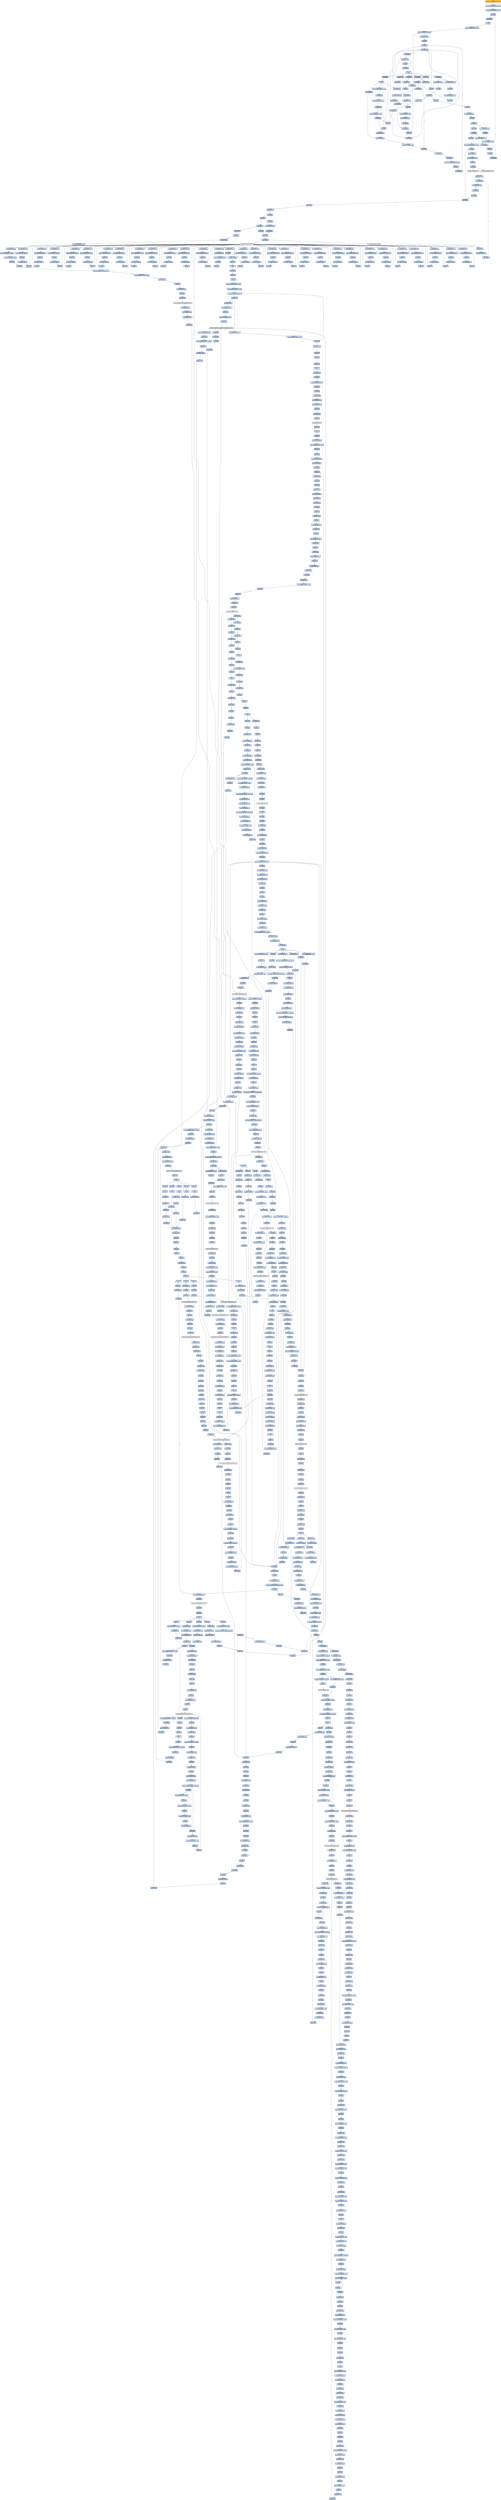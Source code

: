 digraph G {
node[shape=rectangle,style=filled,fillcolor=lightsteelblue,color=lightsteelblue]
bgcolor="transparent"
a0x004fd000movl_0x4001d0UINT32_ebx[label="start\nmovl $0x4001d0<UINT32>, %ebx",fillcolor="orange",color="lightgrey"];
a0x004fd005movl_0x401000UINT32_edi[label="0x004fd005\nmovl $0x401000<UINT32>, %edi"];
a0x004fd00amovl_0x4dded9UINT32_esi[label="0x004fd00a\nmovl $0x4dded9<UINT32>, %esi"];
a0x004fd00fpushl_ebx[label="0x004fd00f\npushl %ebx"];
a0x004fd010call_0x004fd01f[label="0x004fd010\ncall 0x004fd01f"];
a0x004fd01fcld_[label="0x004fd01f\ncld "];
a0x004fd020movb_0xffffff80UINT8_dl[label="0x004fd020\nmovb $0xffffff80<UINT8>, %dl"];
a0x004fd022movsb_ds_esi__es_edi_[label="0x004fd022\nmovsb %ds:(%esi), %es:(%edi)"];
a0x004fd023pushl_0x2UINT8[label="0x004fd023\npushl $0x2<UINT8>"];
a0x004fd025popl_ebx[label="0x004fd025\npopl %ebx"];
a0x004fd026call_esp_[label="0x004fd026\ncall (%esp)"];
a0x004fd015addb_dl_dl[label="0x004fd015\naddb %dl, %dl"];
a0x004fd017jne_0x004fd01e[label="0x004fd017\njne 0x004fd01e"];
a0x004fd019movb_esi__dl[label="0x004fd019\nmovb (%esi), %dl"];
a0x004fd01bincl_esi[label="0x004fd01b\nincl %esi"];
a0x004fd01cadcb_dl_dl[label="0x004fd01c\nadcb %dl, %dl"];
a0x004fd01eret[label="0x004fd01e\nret"];
a0x004fd029jae_0x004fd022[label="0x004fd029\njae 0x004fd022"];
a0x004fd02bxorl_ecx_ecx[label="0x004fd02b\nxorl %ecx, %ecx"];
a0x004fd02dcall_esp_[label="0x004fd02d\ncall (%esp)"];
a0x004fd030jae_0x004fd04a[label="0x004fd030\njae 0x004fd04a"];
a0x004fd032xorl_eax_eax[label="0x004fd032\nxorl %eax, %eax"];
a0x004fd034call_esp_[label="0x004fd034\ncall (%esp)"];
a0x004fd037jae_0x004fd05a[label="0x004fd037\njae 0x004fd05a"];
a0x004fd039movb_0x2UINT8_bl[label="0x004fd039\nmovb $0x2<UINT8>, %bl"];
a0x004fd03bincl_ecx[label="0x004fd03b\nincl %ecx"];
a0x004fd03cmovb_0x10UINT8_al[label="0x004fd03c\nmovb $0x10<UINT8>, %al"];
a0x004fd03ecall_esp_[label="0x004fd03e\ncall (%esp)"];
a0x004fd041adcb_al_al[label="0x004fd041\nadcb %al, %al"];
a0x004fd043jae_0x004fd03e[label="0x004fd043\njae 0x004fd03e"];
a0x004fd045jne_0x004fd086[label="0x004fd045\njne 0x004fd086"];
a0x004fd086pushl_esi[label="0x004fd086\npushl %esi"];
a0x004fd087movl_edi_esi[label="0x004fd087\nmovl %edi, %esi"];
a0x004fd089subl_eax_esi[label="0x004fd089\nsubl %eax, %esi"];
a0x004fd08brepz_movsb_ds_esi__es_edi_[label="0x004fd08b\nrepz movsb %ds:(%esi), %es:(%edi)"];
a0x004fd08dpopl_esi[label="0x004fd08d\npopl %esi"];
a0x004fd08ejmp_0x004fd026[label="0x004fd08e\njmp 0x004fd026"];
a0x004fd04acall_0x004fd092[label="0x004fd04a\ncall 0x004fd092"];
a0x004fd092incl_ecx[label="0x004fd092\nincl %ecx"];
a0x004fd093call_0x4esp_[label="0x004fd093\ncall 0x4(%esp)"];
a0x004fd097adcl_ecx_ecx[label="0x004fd097\nadcl %ecx, %ecx"];
a0x004fd099call_0x4esp_[label="0x004fd099\ncall 0x4(%esp)"];
a0x004fd09djb_0x004fd093[label="0x004fd09d\njb 0x004fd093"];
a0x004fd09fret[label="0x004fd09f\nret"];
a0x004fd04fsubl_ebx_ecx[label="0x004fd04f\nsubl %ebx, %ecx"];
a0x004fd051jne_0x004fd063[label="0x004fd051\njne 0x004fd063"];
a0x004fd063xchgl_eax_ecx[label="0x004fd063\nxchgl %eax, %ecx"];
a0x004fd064decl_eax[label="0x004fd064\ndecl %eax"];
a0x004fd065shll_0x8UINT8_eax[label="0x004fd065\nshll $0x8<UINT8>, %eax"];
a0x004fd068lodsb_ds_esi__al[label="0x004fd068\nlodsb %ds:(%esi), %al"];
a0x004fd069call_0x004fd090[label="0x004fd069\ncall 0x004fd090"];
a0x004fd090xorl_ecx_ecx[label="0x004fd090\nxorl %ecx, %ecx"];
a0x004fd06ecmpl_0x7d00UINT32_eax[label="0x004fd06e\ncmpl $0x7d00<UINT32>, %eax"];
a0x004fd073jae_0x004fd07f[label="0x004fd073\njae 0x004fd07f"];
a0x004fd075cmpb_0x5UINT8_ah[label="0x004fd075\ncmpb $0x5<UINT8>, %ah"];
a0x004fd078jae_0x004fd080[label="0x004fd078\njae 0x004fd080"];
a0x004fd07acmpl_0x7fUINT8_eax[label="0x004fd07a\ncmpl $0x7f<UINT8>, %eax"];
a0x004fd07dja_0x004fd081[label="0x004fd07d\nja 0x004fd081"];
a0x004fd07fincl_ecx[label="0x004fd07f\nincl %ecx"];
a0x004fd080incl_ecx[label="0x004fd080\nincl %ecx"];
a0x004fd081xchgl_eax_ebp[label="0x004fd081\nxchgl %eax, %ebp"];
a0x004fd082movl_ebp_eax[label="0x004fd082\nmovl %ebp, %eax"];
a0x004fd084movb_0x1UINT8_bl[label="0x004fd084\nmovb $0x1<UINT8>, %bl"];
a0x004fd047stosb_al_es_edi_[label="0x004fd047\nstosb %al, %es:(%edi)"];
a0x004fd048jmp_0x004fd026[label="0x004fd048\njmp 0x004fd026"];
a0x004fd05alodsb_ds_esi__al[label="0x004fd05a\nlodsb %ds:(%esi), %al"];
a0x004fd05bshrl_eax[label="0x004fd05b\nshrl %eax"];
a0x004fd05dje_0x004fd0a0[label="0x004fd05d\nje 0x004fd0a0"];
a0x004fd05fadcl_ecx_ecx[label="0x004fd05f\nadcl %ecx, %ecx"];
a0x004fd061jmp_0x004fd07f[label="0x004fd061\njmp 0x004fd07f"];
a0x004fd053call_0x004fd090[label="0x004fd053\ncall 0x004fd090"];
a0x004fd058jmp_0x004fd082[label="0x004fd058\njmp 0x004fd082"];
a0x004fd0a0popl_edi[label="0x004fd0a0\npopl %edi"];
a0x004fd0a1popl_ebx[label="0x004fd0a1\npopl %ebx"];
a0x004fd0a2movzwl_ebx__edi[label="0x004fd0a2\nmovzwl (%ebx), %edi"];
a0x004fd0a5decl_edi[label="0x004fd0a5\ndecl %edi"];
a0x004fd0a6je_0x004fd0b0[label="0x004fd0a6\nje 0x004fd0b0"];
a0x004fd0a8decl_edi[label="0x004fd0a8\ndecl %edi"];
a0x004fd0a9je_0x004fd0be[label="0x004fd0a9\nje 0x004fd0be"];
a0x004fd0abshll_0xcUINT8_edi[label="0x004fd0ab\nshll $0xc<UINT8>, %edi"];
a0x004fd0aejmp_0x004fd0b7[label="0x004fd0ae\njmp 0x004fd0b7"];
a0x004fd0b7incl_ebx[label="0x004fd0b7\nincl %ebx"];
a0x004fd0b8incl_ebx[label="0x004fd0b8\nincl %ebx"];
a0x004fd0b9jmp_0x004fd00f[label="0x004fd0b9\njmp 0x004fd00f"];
a0x004fd0b0movl_0x2ebx__edi[label="0x004fd0b0\nmovl 0x2(%ebx), %edi"];
a0x004fd0b3pushl_edi[label="0x004fd0b3\npushl %edi"];
a0x004fd0b4addl_0x4UINT8_ebx[label="0x004fd0b4\naddl $0x4<UINT8>, %ebx"];
a0x004fd0bepopl_edi[label="0x004fd0be\npopl %edi"];
a0x004fd0bfmovl_0x4fd128UINT32_ebx[label="0x004fd0bf\nmovl $0x4fd128<UINT32>, %ebx"];
a0x004fd0c4incl_edi[label="0x004fd0c4\nincl %edi"];
a0x004fd0c5movl_edi__esi[label="0x004fd0c5\nmovl (%edi), %esi"];
a0x004fd0c7scasl_es_edi__eax[label="0x004fd0c7\nscasl %es:(%edi), %eax"];
a0x004fd0c8pushl_edi[label="0x004fd0c8\npushl %edi"];
a0x004fd0c9call_ebx_[label="0x004fd0c9\ncall (%ebx)"];
LoadLibraryA_kernel32_dll[label="LoadLibraryA@kernel32.dll",fillcolor="lightgrey",color="lightgrey"];
a0x004fd0cbxchgl_eax_ebp[label="0x004fd0cb\nxchgl %eax, %ebp"];
a0x004fd0ccxorl_eax_eax[label="0x004fd0cc\nxorl %eax, %eax"];
a0x004fd0cescasb_es_edi__al[label="0x004fd0ce\nscasb %es:(%edi), %al"];
a0x004fd0cfjne_0x004fd0ce[label="0x004fd0cf\njne 0x004fd0ce"];
a0x004fd0d1decb_edi_[label="0x004fd0d1\ndecb (%edi)"];
a0x004fd0d3je_0x004fd0c4[label="0x004fd0d3\nje 0x004fd0c4"];
a0x004fd0d5decb_edi_[label="0x004fd0d5\ndecb (%edi)"];
a0x004fd0d7jne_0x004fd0df[label="0x004fd0d7\njne 0x004fd0df"];
a0x004fd0d9incl_edi[label="0x004fd0d9\nincl %edi"];
a0x004fd0dapushl_edi_[label="0x004fd0da\npushl (%edi)"];
a0x004fd0dcscasl_es_edi__eax[label="0x004fd0dc\nscasl %es:(%edi), %eax"];
a0x004fd0ddjmp_0x004fd0e8[label="0x004fd0dd\njmp 0x004fd0e8"];
a0x004fd0e8pushl_ebp[label="0x004fd0e8\npushl %ebp"];
a0x004fd0e9call_0x4ebx_[label="0x004fd0e9\ncall 0x4(%ebx)"];
GetProcAddress_kernel32_dll[label="GetProcAddress@kernel32.dll",fillcolor="lightgrey",color="lightgrey"];
a0x004fd0ecorl_eax_esi_[label="0x004fd0ec\norl %eax, (%esi)"];
a0x004fd0eelodsl_ds_esi__eax[label="0x004fd0ee\nlodsl %ds:(%esi), %eax"];
a0x004fd0efjne_0x004fd0cc[label="0x004fd0ef\njne 0x004fd0cc"];
a0x004fd0dfdecb_edi_[label="0x004fd0df\ndecb (%edi)"];
a0x004fd0e1je_0x0040c424[label="0x004fd0e1\nje 0x0040c424"];
a0x004fd0e7pushl_edi[label="0x004fd0e7\npushl %edi"];
GetProcAddress_KERNEL32_dll[label="GetProcAddress@KERNEL32.dll",fillcolor="lightgrey",color="lightgrey"];
LoadLibraryA_KERNEL32_dll[label="LoadLibraryA@KERNEL32.dll",fillcolor="lightgrey",color="lightgrey"];
a0x0040c424call_0x416897[label="0x0040c424\ncall 0x416897"];
a0x00416897pushl_ebp[label="0x00416897\npushl %ebp"];
a0x00416898movl_esp_ebp[label="0x00416898\nmovl %esp, %ebp"];
a0x0041689asubl_0x14UINT8_esp[label="0x0041689a\nsubl $0x14<UINT8>, %esp"];
a0x0041689dmovl_0x43c650_eax[label="0x0041689d\nmovl 0x43c650, %eax"];
a0x004168a2andl_0x0UINT8__12ebp_[label="0x004168a2\nandl $0x0<UINT8>, -12(%ebp)"];
a0x004168a6andl_0x0UINT8__8ebp_[label="0x004168a6\nandl $0x0<UINT8>, -8(%ebp)"];
a0x004168aapushl_esi[label="0x004168aa\npushl %esi"];
a0x004168abpushl_edi[label="0x004168ab\npushl %edi"];
a0x004168acmovl_0xbb40e64eUINT32_edi[label="0x004168ac\nmovl $0xbb40e64e<UINT32>, %edi"];
a0x004168b1movl_0xffff0000UINT32_esi[label="0x004168b1\nmovl $0xffff0000<UINT32>, %esi"];
a0x004168b6cmpl_edi_eax[label="0x004168b6\ncmpl %edi, %eax"];
a0x004168b8je_0x4168c7[label="0x004168b8\nje 0x4168c7"];
a0x004168c7leal__12ebp__eax[label="0x004168c7\nleal -12(%ebp), %eax"];
a0x004168capushl_eax[label="0x004168ca\npushl %eax"];
a0x004168cbcall_0x431118[label="0x004168cb\ncall 0x431118"];
GetSystemTimeAsFileTime_KERNEL32_dll[label="GetSystemTimeAsFileTime@KERNEL32.dll",fillcolor="lightgrey",color="lightgrey"];
a0x004168d1movl__8ebp__eax[label="0x004168d1\nmovl -8(%ebp), %eax"];
a0x004168d4xorl__12ebp__eax[label="0x004168d4\nxorl -12(%ebp), %eax"];
a0x004168d7movl_eax__4ebp_[label="0x004168d7\nmovl %eax, -4(%ebp)"];
a0x004168dacall_0x43116c[label="0x004168da\ncall 0x43116c"];
GetCurrentThreadId_KERNEL32_dll[label="GetCurrentThreadId@KERNEL32.dll",fillcolor="lightgrey",color="lightgrey"];
a0x004168e0xorl_eax__4ebp_[label="0x004168e0\nxorl %eax, -4(%ebp)"];
a0x004168e3call_0x43111c[label="0x004168e3\ncall 0x43111c"];
GetCurrentProcessId_KERNEL32_dll[label="GetCurrentProcessId@KERNEL32.dll",fillcolor="lightgrey",color="lightgrey"];
a0x004168e9xorl_eax__4ebp_[label="0x004168e9\nxorl %eax, -4(%ebp)"];
a0x004168ecleal__20ebp__eax[label="0x004168ec\nleal -20(%ebp), %eax"];
a0x004168efpushl_eax[label="0x004168ef\npushl %eax"];
a0x004168f0call_0x431120[label="0x004168f0\ncall 0x431120"];
QueryPerformanceCounter_KERNEL32_dll[label="QueryPerformanceCounter@KERNEL32.dll",fillcolor="lightgrey",color="lightgrey"];
a0x004168f6movl__16ebp__ecx[label="0x004168f6\nmovl -16(%ebp), %ecx"];
a0x004168f9xorl__20ebp__ecx[label="0x004168f9\nxorl -20(%ebp), %ecx"];
a0x004168fcleal__4ebp__eax[label="0x004168fc\nleal -4(%ebp), %eax"];
a0x004168ffxorl__4ebp__ecx[label="0x004168ff\nxorl -4(%ebp), %ecx"];
a0x00416902xorl_eax_ecx[label="0x00416902\nxorl %eax, %ecx"];
a0x00416904cmpl_edi_ecx[label="0x00416904\ncmpl %edi, %ecx"];
a0x00416906jne_0x41690f[label="0x00416906\njne 0x41690f"];
a0x0041690ftestl_ecx_esi[label="0x0041690f\ntestl %ecx, %esi"];
a0x00416911jne_0x41691f[label="0x00416911\njne 0x41691f"];
a0x0041691fmovl_ecx_0x43c650[label="0x0041691f\nmovl %ecx, 0x43c650"];
a0x00416925notl_ecx[label="0x00416925\nnotl %ecx"];
a0x00416927movl_ecx_0x43c654[label="0x00416927\nmovl %ecx, 0x43c654"];
a0x0041692dpopl_edi[label="0x0041692d\npopl %edi"];
a0x0041692epopl_esi[label="0x0041692e\npopl %esi"];
a0x0041692fleave_[label="0x0041692f\nleave "];
a0x00416930ret[label="0x00416930\nret"];
a0x0040c429jmp_0x40c42e[label="0x0040c429\njmp 0x40c42e"];
a0x0040c42epushl_0x14UINT8[label="0x0040c42e\npushl $0x14<UINT8>"];
a0x0040c430pushl_0x439fd0UINT32[label="0x0040c430\npushl $0x439fd0<UINT32>"];
a0x0040c435call_0x410c00[label="0x0040c435\ncall 0x410c00"];
a0x00410c00pushl_0x410ca0UINT32[label="0x00410c00\npushl $0x410ca0<UINT32>"];
a0x00410c05pushl_fs_0[label="0x00410c05\npushl %fs:0"];
a0x00410c0cmovl_0x10esp__eax[label="0x00410c0c\nmovl 0x10(%esp), %eax"];
a0x00410c10movl_ebp_0x10esp_[label="0x00410c10\nmovl %ebp, 0x10(%esp)"];
a0x00410c14leal_0x10esp__ebp[label="0x00410c14\nleal 0x10(%esp), %ebp"];
a0x00410c18subl_eax_esp[label="0x00410c18\nsubl %eax, %esp"];
a0x00410c1apushl_ebx[label="0x00410c1a\npushl %ebx"];
a0x00410c1bpushl_esi[label="0x00410c1b\npushl %esi"];
a0x00410c1cpushl_edi[label="0x00410c1c\npushl %edi"];
a0x00410c1dmovl_0x43c650_eax[label="0x00410c1d\nmovl 0x43c650, %eax"];
a0x00410c22xorl_eax__4ebp_[label="0x00410c22\nxorl %eax, -4(%ebp)"];
a0x00410c25xorl_ebp_eax[label="0x00410c25\nxorl %ebp, %eax"];
a0x00410c27pushl_eax[label="0x00410c27\npushl %eax"];
a0x00410c28movl_esp__24ebp_[label="0x00410c28\nmovl %esp, -24(%ebp)"];
a0x00410c2bpushl__8ebp_[label="0x00410c2b\npushl -8(%ebp)"];
a0x00410c2emovl__4ebp__eax[label="0x00410c2e\nmovl -4(%ebp), %eax"];
a0x00410c31movl_0xfffffffeUINT32__4ebp_[label="0x00410c31\nmovl $0xfffffffe<UINT32>, -4(%ebp)"];
a0x00410c38movl_eax__8ebp_[label="0x00410c38\nmovl %eax, -8(%ebp)"];
a0x00410c3bleal__16ebp__eax[label="0x00410c3b\nleal -16(%ebp), %eax"];
a0x00410c3emovl_eax_fs_0[label="0x00410c3e\nmovl %eax, %fs:0"];
a0x00410c44ret[label="0x00410c44\nret"];
a0x0040c43acall_0x416bc9[label="0x0040c43a\ncall 0x416bc9"];
a0x00416bc9pushl_ebp[label="0x00416bc9\npushl %ebp"];
a0x00416bcamovl_esp_ebp[label="0x00416bca\nmovl %esp, %ebp"];
a0x00416bccsubl_0x44UINT8_esp[label="0x00416bcc\nsubl $0x44<UINT8>, %esp"];
a0x00416bcfleal__68ebp__eax[label="0x00416bcf\nleal -68(%ebp), %eax"];
a0x00416bd2pushl_eax[label="0x00416bd2\npushl %eax"];
a0x00416bd3call_0x431124[label="0x00416bd3\ncall 0x431124"];
GetStartupInfoW_KERNEL32_dll[label="GetStartupInfoW@KERNEL32.dll",fillcolor="lightgrey",color="lightgrey"];
a0x00416bd9testb_0x1UINT8__24ebp_[label="0x00416bd9\ntestb $0x1<UINT8>, -24(%ebp)"];
a0x00416bddje_0x416be5[label="0x00416bdd\nje 0x416be5"];
a0x00416be5pushl_0xaUINT8[label="0x00416be5\npushl $0xa<UINT8>"];
a0x00416be7popl_eax[label="0x00416be7\npopl %eax"];
a0x00416be8leave_[label="0x00416be8\nleave "];
a0x00416be9ret[label="0x00416be9\nret"];
a0x0040c43fmovzwl_ax_esi[label="0x0040c43f\nmovzwl %ax, %esi"];
a0x0040c442pushl_0x2UINT8[label="0x0040c442\npushl $0x2<UINT8>"];
a0x0040c444call_0x41684a[label="0x0040c444\ncall 0x41684a"];
a0x0041684apushl_ebp[label="0x0041684a\npushl %ebp"];
a0x0041684bmovl_esp_ebp[label="0x0041684b\nmovl %esp, %ebp"];
a0x0041684dmovl_0x8ebp__eax[label="0x0041684d\nmovl 0x8(%ebp), %eax"];
a0x00416850movl_eax_0x43e218[label="0x00416850\nmovl %eax, 0x43e218"];
a0x00416855popl_ebp[label="0x00416855\npopl %ebp"];
a0x00416856ret[label="0x00416856\nret"];
a0x0040c449popl_ecx[label="0x0040c449\npopl %ecx"];
a0x0040c44amovl_0x5a4dUINT32_eax[label="0x0040c44a\nmovl $0x5a4d<UINT32>, %eax"];
a0x0040c44fcmpw_ax_0x400000[label="0x0040c44f\ncmpw %ax, 0x400000"];
a0x0040c456je_0x40c45c[label="0x0040c456\nje 0x40c45c"];
a0x0040c45cmovl_0x40003c_eax[label="0x0040c45c\nmovl 0x40003c, %eax"];
a0x0040c461cmpl_0x4550UINT32_0x400000eax_[label="0x0040c461\ncmpl $0x4550<UINT32>, 0x400000(%eax)"];
a0x0040c46bjne_0x40c458[label="0x0040c46b\njne 0x40c458"];
a0x0040c46dmovl_0x10bUINT32_ecx[label="0x0040c46d\nmovl $0x10b<UINT32>, %ecx"];
a0x0040c472cmpw_cx_0x400018eax_[label="0x0040c472\ncmpw %cx, 0x400018(%eax)"];
a0x0040c479jne_0x40c458[label="0x0040c479\njne 0x40c458"];
a0x0040c47bxorl_ebx_ebx[label="0x0040c47b\nxorl %ebx, %ebx"];
a0x0040c47dcmpl_0xeUINT8_0x400074eax_[label="0x0040c47d\ncmpl $0xe<UINT8>, 0x400074(%eax)"];
a0x0040c484jbe_0x40c48f[label="0x0040c484\njbe 0x40c48f"];
a0x0040c486cmpl_ebx_0x4000e8eax_[label="0x0040c486\ncmpl %ebx, 0x4000e8(%eax)"];
a0x0040c48csetne_bl[label="0x0040c48c\nsetne %bl"];
a0x0040c48fmovl_ebx__28ebp_[label="0x0040c48f\nmovl %ebx, -28(%ebp)"];
a0x0040c492call_0x40eb1b[label="0x0040c492\ncall 0x40eb1b"];
a0x0040eb1bcall_0x431168[label="0x0040eb1b\ncall 0x431168"];
GetProcessHeap_KERNEL32_dll[label="GetProcessHeap@KERNEL32.dll",fillcolor="lightgrey",color="lightgrey"];
a0x0040eb21xorl_ecx_ecx[label="0x0040eb21\nxorl %ecx, %ecx"];
a0x0040eb23testl_eax_eax[label="0x0040eb23\ntestl %eax, %eax"];
a0x0040eb25setne_cl[label="0x0040eb25\nsetne %cl"];
a0x0040eb28movl_eax_0x43e1d8[label="0x0040eb28\nmovl %eax, 0x43e1d8"];
a0x0040eb2dmovl_ecx_eax[label="0x0040eb2d\nmovl %ecx, %eax"];
a0x0040eb2fret[label="0x0040eb2f\nret"];
a0x0040c497testl_eax_eax[label="0x0040c497\ntestl %eax, %eax"];
a0x0040c499jne_0x40c4a3[label="0x0040c499\njne 0x40c4a3"];
a0x0040c4a3call_0x40d69b[label="0x0040c4a3\ncall 0x40d69b"];
a0x0040d69bcall_0x40eefb[label="0x0040d69b\ncall 0x40eefb"];
a0x0040eefbpushl_esi[label="0x0040eefb\npushl %esi"];
a0x0040eefcpushl_0x0UINT8[label="0x0040eefc\npushl $0x0<UINT8>"];
a0x0040eefecall_0x431198[label="0x0040eefe\ncall 0x431198"];
EncodePointer_KERNEL32_dll[label="EncodePointer@KERNEL32.dll",fillcolor="lightgrey",color="lightgrey"];
a0x0040ef04movl_eax_esi[label="0x0040ef04\nmovl %eax, %esi"];
a0x0040ef06pushl_esi[label="0x0040ef06\npushl %esi"];
a0x0040ef07call_0x40eba9[label="0x0040ef07\ncall 0x40eba9"];
a0x0040eba9pushl_ebp[label="0x0040eba9\npushl %ebp"];
a0x0040ebaamovl_esp_ebp[label="0x0040ebaa\nmovl %esp, %ebp"];
a0x0040ebacmovl_0x8ebp__eax[label="0x0040ebac\nmovl 0x8(%ebp), %eax"];
a0x0040ebafmovl_eax_0x43e1dc[label="0x0040ebaf\nmovl %eax, 0x43e1dc"];
a0x0040ebb4popl_ebp[label="0x0040ebb4\npopl %ebp"];
a0x0040ebb5ret[label="0x0040ebb5\nret"];
a0x0040ef0cpushl_esi[label="0x0040ef0c\npushl %esi"];
a0x0040ef0dcall_0x40c738[label="0x0040ef0d\ncall 0x40c738"];
a0x0040c738pushl_ebp[label="0x0040c738\npushl %ebp"];
a0x0040c739movl_esp_ebp[label="0x0040c739\nmovl %esp, %ebp"];
a0x0040c73bmovl_0x8ebp__eax[label="0x0040c73b\nmovl 0x8(%ebp), %eax"];
a0x0040c73emovl_eax_0x43e1b4[label="0x0040c73e\nmovl %eax, 0x43e1b4"];
a0x0040c743popl_ebp[label="0x0040c743\npopl %ebp"];
a0x0040c744ret[label="0x0040c744\nret"];
a0x0040ef12pushl_esi[label="0x0040ef12\npushl %esi"];
a0x0040ef13call_0x41da78[label="0x0040ef13\ncall 0x41da78"];
a0x0041da78pushl_ebp[label="0x0041da78\npushl %ebp"];
a0x0041da79movl_esp_ebp[label="0x0041da79\nmovl %esp, %ebp"];
a0x0041da7bmovl_0x8ebp__eax[label="0x0041da7b\nmovl 0x8(%ebp), %eax"];
a0x0041da7emovl_eax_0x43ef00[label="0x0041da7e\nmovl %eax, 0x43ef00"];
a0x0041da83popl_ebp[label="0x0041da83\npopl %ebp"];
a0x0041da84ret[label="0x0041da84\nret"];
a0x0040ef18pushl_esi[label="0x0040ef18\npushl %esi"];
a0x0040ef19call_0x41da85[label="0x0040ef19\ncall 0x41da85"];
a0x0041da85pushl_ebp[label="0x0041da85\npushl %ebp"];
a0x0041da86movl_esp_ebp[label="0x0041da86\nmovl %esp, %ebp"];
a0x0041da88movl_0x8ebp__eax[label="0x0041da88\nmovl 0x8(%ebp), %eax"];
a0x0041da8bmovl_eax_0x43ef04[label="0x0041da8b\nmovl %eax, 0x43ef04"];
a0x0041da90popl_ebp[label="0x0041da90\npopl %ebp"];
a0x0041da91ret[label="0x0041da91\nret"];
a0x0040ef1epushl_esi[label="0x0040ef1e\npushl %esi"];
a0x0040ef1fcall_0x41dbbf[label="0x0040ef1f\ncall 0x41dbbf"];
a0x0041dbbfpushl_ebp[label="0x0041dbbf\npushl %ebp"];
a0x0041dbc0movl_esp_ebp[label="0x0041dbc0\nmovl %esp, %ebp"];
a0x0041dbc2movl_0x8ebp__eax[label="0x0041dbc2\nmovl 0x8(%ebp), %eax"];
a0x0041dbc5movl_eax_0x43ef08[label="0x0041dbc5\nmovl %eax, 0x43ef08"];
a0x0041dbcamovl_eax_0x43ef0c[label="0x0041dbca\nmovl %eax, 0x43ef0c"];
a0x0041dbcfmovl_eax_0x43ef10[label="0x0041dbcf\nmovl %eax, 0x43ef10"];
a0x0041dbd4movl_eax_0x43ef14[label="0x0041dbd4\nmovl %eax, 0x43ef14"];
a0x0041dbd9popl_ebp[label="0x0041dbd9\npopl %ebp"];
a0x0041dbdaret[label="0x0041dbda\nret"];
a0x0040ef24pushl_esi[label="0x0040ef24\npushl %esi"];
a0x0040ef25call_0x41d890[label="0x0040ef25\ncall 0x41d890"];
a0x0041d890pushl_0x41d849UINT32[label="0x0041d890\npushl $0x41d849<UINT32>"];
a0x0041d895call_0x431198[label="0x0041d895\ncall 0x431198"];
a0x0041d89bmovl_eax_0x43eefc[label="0x0041d89b\nmovl %eax, 0x43eefc"];
a0x0041d8a0ret[label="0x0041d8a0\nret"];
a0x0040ef2aaddl_0x18UINT8_esp[label="0x0040ef2a\naddl $0x18<UINT8>, %esp"];
a0x0040ef2dpopl_esi[label="0x0040ef2d\npopl %esi"];
a0x0040ef2ejmp_0x416c56[label="0x0040ef2e\njmp 0x416c56"];
a0x00416c56pushl_esi[label="0x00416c56\npushl %esi"];
a0x00416c57pushl_edi[label="0x00416c57\npushl %edi"];
a0x00416c58pushl_0x4355a8UINT32[label="0x00416c58\npushl $0x4355a8<UINT32>"];
a0x00416c5dcall_0x4310f0[label="0x00416c5d\ncall 0x4310f0"];
GetModuleHandleW_KERNEL32_dll[label="GetModuleHandleW@KERNEL32.dll",fillcolor="lightgrey",color="lightgrey"];
a0x00416c63movl_0x4311ec_esi[label="0x00416c63\nmovl 0x4311ec, %esi"];
a0x00416c69movl_eax_edi[label="0x00416c69\nmovl %eax, %edi"];
a0x00416c6bpushl_0x4355c4UINT32[label="0x00416c6b\npushl $0x4355c4<UINT32>"];
a0x00416c70pushl_edi[label="0x00416c70\npushl %edi"];
a0x00416c71call_esi[label="0x00416c71\ncall %esi"];
a0x00416c73xorl_0x43c650_eax[label="0x00416c73\nxorl 0x43c650, %eax"];
a0x00416c79pushl_0x4355d0UINT32[label="0x00416c79\npushl $0x4355d0<UINT32>"];
a0x00416c7epushl_edi[label="0x00416c7e\npushl %edi"];
a0x00416c7fmovl_eax_0x43efc0[label="0x00416c7f\nmovl %eax, 0x43efc0"];
a0x00416c84call_esi[label="0x00416c84\ncall %esi"];
a0x00416c86xorl_0x43c650_eax[label="0x00416c86\nxorl 0x43c650, %eax"];
a0x00416c8cpushl_0x4355d8UINT32[label="0x00416c8c\npushl $0x4355d8<UINT32>"];
a0x00416c91pushl_edi[label="0x00416c91\npushl %edi"];
a0x00416c92movl_eax_0x43efc4[label="0x00416c92\nmovl %eax, 0x43efc4"];
a0x00416c97call_esi[label="0x00416c97\ncall %esi"];
a0x00416c99xorl_0x43c650_eax[label="0x00416c99\nxorl 0x43c650, %eax"];
a0x00416c9fpushl_0x4355e4UINT32[label="0x00416c9f\npushl $0x4355e4<UINT32>"];
a0x00416ca4pushl_edi[label="0x00416ca4\npushl %edi"];
a0x00416ca5movl_eax_0x43efc8[label="0x00416ca5\nmovl %eax, 0x43efc8"];
a0x00416caacall_esi[label="0x00416caa\ncall %esi"];
a0x00416cacxorl_0x43c650_eax[label="0x00416cac\nxorl 0x43c650, %eax"];
a0x00416cb2pushl_0x4355f0UINT32[label="0x00416cb2\npushl $0x4355f0<UINT32>"];
a0x00416cb7pushl_edi[label="0x00416cb7\npushl %edi"];
a0x00416cb8movl_eax_0x43efcc[label="0x00416cb8\nmovl %eax, 0x43efcc"];
a0x00416cbdcall_esi[label="0x00416cbd\ncall %esi"];
a0x00416cbfxorl_0x43c650_eax[label="0x00416cbf\nxorl 0x43c650, %eax"];
a0x00416cc5pushl_0x43560cUINT32[label="0x00416cc5\npushl $0x43560c<UINT32>"];
a0x00416ccapushl_edi[label="0x00416cca\npushl %edi"];
a0x00416ccbmovl_eax_0x43efd0[label="0x00416ccb\nmovl %eax, 0x43efd0"];
a0x00416cd0call_esi[label="0x00416cd0\ncall %esi"];
a0x00416cd2xorl_0x43c650_eax[label="0x00416cd2\nxorl 0x43c650, %eax"];
a0x00416cd8pushl_0x435620UINT32[label="0x00416cd8\npushl $0x435620<UINT32>"];
a0x00416cddpushl_edi[label="0x00416cdd\npushl %edi"];
a0x00416cdemovl_eax_0x43efd4[label="0x00416cde\nmovl %eax, 0x43efd4"];
a0x00416ce3call_esi[label="0x00416ce3\ncall %esi"];
a0x00416ce5xorl_0x43c650_eax[label="0x00416ce5\nxorl 0x43c650, %eax"];
a0x00416cebpushl_0x435638UINT32[label="0x00416ceb\npushl $0x435638<UINT32>"];
a0x00416cf0pushl_edi[label="0x00416cf0\npushl %edi"];
a0x00416cf1movl_eax_0x43efd8[label="0x00416cf1\nmovl %eax, 0x43efd8"];
a0x00416cf6call_esi[label="0x00416cf6\ncall %esi"];
a0x00416cf8xorl_0x43c650_eax[label="0x00416cf8\nxorl 0x43c650, %eax"];
a0x00416cfepushl_0x435650UINT32[label="0x00416cfe\npushl $0x435650<UINT32>"];
a0x00416d03pushl_edi[label="0x00416d03\npushl %edi"];
a0x00416d04movl_eax_0x43efdc[label="0x00416d04\nmovl %eax, 0x43efdc"];
a0x00416d09call_esi[label="0x00416d09\ncall %esi"];
a0x00416d0bxorl_0x43c650_eax[label="0x00416d0b\nxorl 0x43c650, %eax"];
a0x00416d11pushl_0x435664UINT32[label="0x00416d11\npushl $0x435664<UINT32>"];
a0x00416d16pushl_edi[label="0x00416d16\npushl %edi"];
a0x00416d17movl_eax_0x43efe0[label="0x00416d17\nmovl %eax, 0x43efe0"];
a0x00416d1ccall_esi[label="0x00416d1c\ncall %esi"];
a0x00416d1exorl_0x43c650_eax[label="0x00416d1e\nxorl 0x43c650, %eax"];
a0x00416d24pushl_0x435684UINT32[label="0x00416d24\npushl $0x435684<UINT32>"];
a0x00416d29pushl_edi[label="0x00416d29\npushl %edi"];
a0x00416d2amovl_eax_0x43efe4[label="0x00416d2a\nmovl %eax, 0x43efe4"];
a0x00416d2fcall_esi[label="0x00416d2f\ncall %esi"];
a0x00416d31xorl_0x43c650_eax[label="0x00416d31\nxorl 0x43c650, %eax"];
a0x00416d37pushl_0x43569cUINT32[label="0x00416d37\npushl $0x43569c<UINT32>"];
a0x00416d3cpushl_edi[label="0x00416d3c\npushl %edi"];
a0x00416d3dmovl_eax_0x43efe8[label="0x00416d3d\nmovl %eax, 0x43efe8"];
a0x00416d42call_esi[label="0x00416d42\ncall %esi"];
a0x00416d44xorl_0x43c650_eax[label="0x00416d44\nxorl 0x43c650, %eax"];
a0x00416d4apushl_0x4356b4UINT32[label="0x00416d4a\npushl $0x4356b4<UINT32>"];
a0x00416d4fpushl_edi[label="0x00416d4f\npushl %edi"];
a0x00416d50movl_eax_0x43efec[label="0x00416d50\nmovl %eax, 0x43efec"];
a0x00416d55call_esi[label="0x00416d55\ncall %esi"];
a0x00416d57xorl_0x43c650_eax[label="0x00416d57\nxorl 0x43c650, %eax"];
a0x00416d5dpushl_0x4356c8UINT32[label="0x00416d5d\npushl $0x4356c8<UINT32>"];
a0x00416d62pushl_edi[label="0x00416d62\npushl %edi"];
a0x00416d63movl_eax_0x43eff0[label="0x00416d63\nmovl %eax, 0x43eff0"];
a0x00416d68call_esi[label="0x00416d68\ncall %esi"];
a0x00416d6axorl_0x43c650_eax[label="0x00416d6a\nxorl 0x43c650, %eax"];
a0x00416d70pushl_0x4356dcUINT32[label="0x00416d70\npushl $0x4356dc<UINT32>"];
a0x00416d75pushl_edi[label="0x00416d75\npushl %edi"];
a0x00416d76movl_eax_0x43eff4[label="0x00416d76\nmovl %eax, 0x43eff4"];
a0x00416d7bcall_esi[label="0x00416d7b\ncall %esi"];
a0x00416d7dxorl_0x43c650_eax[label="0x00416d7d\nxorl 0x43c650, %eax"];
a0x00416d83movl_eax_0x43eff8[label="0x00416d83\nmovl %eax, 0x43eff8"];
a0x00416d88pushl_0x4356f8UINT32[label="0x00416d88\npushl $0x4356f8<UINT32>"];
a0x00416d8dpushl_edi[label="0x00416d8d\npushl %edi"];
a0x00416d8ecall_esi[label="0x00416d8e\ncall %esi"];
a0x00416d90xorl_0x43c650_eax[label="0x00416d90\nxorl 0x43c650, %eax"];
a0x00416d96pushl_0x435718UINT32[label="0x00416d96\npushl $0x435718<UINT32>"];
a0x00416d9bpushl_edi[label="0x00416d9b\npushl %edi"];
a0x00416d9cmovl_eax_0x43effc[label="0x00416d9c\nmovl %eax, 0x43effc"];
a0x00416da1call_esi[label="0x00416da1\ncall %esi"];
a0x00416da3xorl_0x43c650_eax[label="0x00416da3\nxorl 0x43c650, %eax"];
a0x00416da9pushl_0x435734UINT32[label="0x00416da9\npushl $0x435734<UINT32>"];
a0x00416daepushl_edi[label="0x00416dae\npushl %edi"];
a0x00416dafmovl_eax_0x43f000[label="0x00416daf\nmovl %eax, 0x43f000"];
a0x00416db4call_esi[label="0x00416db4\ncall %esi"];
a0x00416db6xorl_0x43c650_eax[label="0x00416db6\nxorl 0x43c650, %eax"];
a0x00416dbcpushl_0x435754UINT32[label="0x00416dbc\npushl $0x435754<UINT32>"];
a0x00416dc1pushl_edi[label="0x00416dc1\npushl %edi"];
a0x00416dc2movl_eax_0x43f004[label="0x00416dc2\nmovl %eax, 0x43f004"];
a0x00416dc7call_esi[label="0x00416dc7\ncall %esi"];
a0x00416dc9xorl_0x43c650_eax[label="0x00416dc9\nxorl 0x43c650, %eax"];
a0x00416dcfpushl_0x435768UINT32[label="0x00416dcf\npushl $0x435768<UINT32>"];
a0x00416dd4pushl_edi[label="0x00416dd4\npushl %edi"];
a0x00416dd5movl_eax_0x43f008[label="0x00416dd5\nmovl %eax, 0x43f008"];
a0x00416ddacall_esi[label="0x00416dda\ncall %esi"];
a0x00416ddcxorl_0x43c650_eax[label="0x00416ddc\nxorl 0x43c650, %eax"];
a0x00416de2pushl_0x435784UINT32[label="0x00416de2\npushl $0x435784<UINT32>"];
a0x00416de7pushl_edi[label="0x00416de7\npushl %edi"];
a0x00416de8movl_eax_0x43f00c[label="0x00416de8\nmovl %eax, 0x43f00c"];
a0x00416dedcall_esi[label="0x00416ded\ncall %esi"];
a0x00416defxorl_0x43c650_eax[label="0x00416def\nxorl 0x43c650, %eax"];
a0x00416df5pushl_0x435798UINT32[label="0x00416df5\npushl $0x435798<UINT32>"];
a0x00416dfapushl_edi[label="0x00416dfa\npushl %edi"];
a0x00416dfbmovl_eax_0x43f014[label="0x00416dfb\nmovl %eax, 0x43f014"];
a0x00416e00call_esi[label="0x00416e00\ncall %esi"];
a0x00416e02xorl_0x43c650_eax[label="0x00416e02\nxorl 0x43c650, %eax"];
a0x00416e08pushl_0x4357a8UINT32[label="0x00416e08\npushl $0x4357a8<UINT32>"];
a0x00416e0dpushl_edi[label="0x00416e0d\npushl %edi"];
a0x00416e0emovl_eax_0x43f010[label="0x00416e0e\nmovl %eax, 0x43f010"];
a0x00416e13call_esi[label="0x00416e13\ncall %esi"];
a0x00416e15xorl_0x43c650_eax[label="0x00416e15\nxorl 0x43c650, %eax"];
a0x00416e1bpushl_0x4357b8UINT32[label="0x00416e1b\npushl $0x4357b8<UINT32>"];
a0x00416e20pushl_edi[label="0x00416e20\npushl %edi"];
a0x00416e21movl_eax_0x43f018[label="0x00416e21\nmovl %eax, 0x43f018"];
a0x00416e26call_esi[label="0x00416e26\ncall %esi"];
a0x00416e28xorl_0x43c650_eax[label="0x00416e28\nxorl 0x43c650, %eax"];
a0x00416e2epushl_0x4357c8UINT32[label="0x00416e2e\npushl $0x4357c8<UINT32>"];
a0x00416e33pushl_edi[label="0x00416e33\npushl %edi"];
a0x00416e34movl_eax_0x43f01c[label="0x00416e34\nmovl %eax, 0x43f01c"];
a0x00416e39call_esi[label="0x00416e39\ncall %esi"];
a0x00416e3bxorl_0x43c650_eax[label="0x00416e3b\nxorl 0x43c650, %eax"];
a0x00416e41pushl_0x4357d8UINT32[label="0x00416e41\npushl $0x4357d8<UINT32>"];
a0x00416e46pushl_edi[label="0x00416e46\npushl %edi"];
a0x00416e47movl_eax_0x43f020[label="0x00416e47\nmovl %eax, 0x43f020"];
a0x00416e4ccall_esi[label="0x00416e4c\ncall %esi"];
a0x00416e4exorl_0x43c650_eax[label="0x00416e4e\nxorl 0x43c650, %eax"];
a0x00416e54pushl_0x4357f4UINT32[label="0x00416e54\npushl $0x4357f4<UINT32>"];
a0x00416e59pushl_edi[label="0x00416e59\npushl %edi"];
a0x00416e5amovl_eax_0x43f024[label="0x00416e5a\nmovl %eax, 0x43f024"];
a0x00416e5fcall_esi[label="0x00416e5f\ncall %esi"];
a0x00416e61xorl_0x43c650_eax[label="0x00416e61\nxorl 0x43c650, %eax"];
a0x00416e67pushl_0x435808UINT32[label="0x00416e67\npushl $0x435808<UINT32>"];
a0x00416e6cpushl_edi[label="0x00416e6c\npushl %edi"];
a0x00416e6dmovl_eax_0x43f028[label="0x00416e6d\nmovl %eax, 0x43f028"];
a0x00416e72call_esi[label="0x00416e72\ncall %esi"];
a0x00416e74xorl_0x43c650_eax[label="0x00416e74\nxorl 0x43c650, %eax"];
a0x00416e7apushl_0x435818UINT32[label="0x00416e7a\npushl $0x435818<UINT32>"];
a0x00416e7fpushl_edi[label="0x00416e7f\npushl %edi"];
a0x00416e80movl_eax_0x43f02c[label="0x00416e80\nmovl %eax, 0x43f02c"];
a0x00416e85call_esi[label="0x00416e85\ncall %esi"];
a0x00416e87xorl_0x43c650_eax[label="0x00416e87\nxorl 0x43c650, %eax"];
a0x00416e8dpopl_edi[label="0x00416e8d\npopl %edi"];
a0x00416e8emovl_eax_0x43f030[label="0x00416e8e\nmovl %eax, 0x43f030"];
a0x00416e93popl_esi[label="0x00416e93\npopl %esi"];
a0x00416e94ret[label="0x00416e94\nret"];
a0x0040d6a0call_0x4170f8[label="0x0040d6a0\ncall 0x4170f8"];
a0x004170f8pushl_esi[label="0x004170f8\npushl %esi"];
a0x004170f9pushl_edi[label="0x004170f9\npushl %edi"];
a0x004170famovl_0x43d260UINT32_esi[label="0x004170fa\nmovl $0x43d260<UINT32>, %esi"];
a0x004170ffmovl_0x43eda0UINT32_edi[label="0x004170ff\nmovl $0x43eda0<UINT32>, %edi"];
a0x00417104cmpl_0x1UINT8_0x4esi_[label="0x00417104\ncmpl $0x1<UINT8>, 0x4(%esi)"];
a0x00417108jne_0x41711c[label="0x00417108\njne 0x41711c"];
a0x0041710amovl_edi_esi_[label="0x0041710a\nmovl %edi, (%esi)"];
a0x0041710cpushl_0xfa0UINT32[label="0x0041710c\npushl $0xfa0<UINT32>"];
a0x00417111pushl_esi_[label="0x00417111\npushl (%esi)"];
a0x00417113addl_0x18UINT8_edi[label="0x00417113\naddl $0x18<UINT8>, %edi"];
a0x00417116call_0x431140[label="0x00417116\ncall 0x431140"];
InitializeCriticalSectionAndSpinCount_KERNEL32_dll[label="InitializeCriticalSectionAndSpinCount@KERNEL32.dll",fillcolor="lightgrey",color="lightgrey"];
a0x0041711caddl_0x8UINT8_esi[label="0x0041711c\naddl $0x8<UINT8>, %esi"];
a0x0041711fcmpl_0x43d380UINT32_esi[label="0x0041711f\ncmpl $0x43d380<UINT32>, %esi"];
a0x00417125jl_0x417104[label="0x00417125\njl 0x417104"];
a0x00417127xorl_eax_eax[label="0x00417127\nxorl %eax, %eax"];
a0x00417129popl_edi[label="0x00417129\npopl %edi"];
a0x0041712aincl_eax[label="0x0041712a\nincl %eax"];
a0x0041712bpopl_esi[label="0x0041712b\npopl %esi"];
a0x0041712cret[label="0x0041712c\nret"];
a0x0040d6a5testl_eax_eax[label="0x0040d6a5\ntestl %eax, %eax"];
a0x0040d6a7jne_0x40d6b1[label="0x0040d6a7\njne 0x40d6b1"];
a0x0040d6b1pushl_0x40d3f4UINT32[label="0x0040d6b1\npushl $0x40d3f4<UINT32>"];
a0x0040d6b6call_0x416ae9[label="0x0040d6b6\ncall 0x416ae9"];
a0x00416ae9pushl_ebp[label="0x00416ae9\npushl %ebp"];
a0x00416aeamovl_esp_ebp[label="0x00416aea\nmovl %esp, %ebp"];
a0x00416aecmovl_0x43efc0_eax[label="0x00416aec\nmovl 0x43efc0, %eax"];
a0x00416af1xorl_0x43c650_eax[label="0x00416af1\nxorl 0x43c650, %eax"];
a0x00416af7je_0x416b00[label="0x00416af7\nje 0x416b00"];
a0x00416af9pushl_0x8ebp_[label="0x00416af9\npushl 0x8(%ebp)"];
a0x00416afccall_eax[label="0x00416afc\ncall %eax"];
FlsAlloc_kernel32_dll[label="FlsAlloc@kernel32.dll",fillcolor="lightgrey",color="lightgrey"];
a0x00416afepopl_ebp[label="0x00416afe\npopl %ebp"];
a0x00416affret[label="0x00416aff\nret"];
a0x0040d6bbpopl_ecx[label="0x0040d6bb\npopl %ecx"];
a0x0040d6bcmovl_eax_0x43cba0[label="0x0040d6bc\nmovl %eax, 0x43cba0"];
a0x0040d6c1cmpl_0xffffffffUINT8_eax[label="0x0040d6c1\ncmpl $0xffffffff<UINT8>, %eax"];
a0x0040d6c4je_0x40d6a9[label="0x0040d6c4\nje 0x40d6a9"];
a0x0040d6c6pushl_esi[label="0x0040d6c6\npushl %esi"];
a0x0040d6c7pushl_0x3bcUINT32[label="0x0040d6c7\npushl $0x3bc<UINT32>"];
a0x0040d6ccpushl_0x1UINT8[label="0x0040d6cc\npushl $0x1<UINT8>"];
a0x0040d6cecall_0x410a94[label="0x0040d6ce\ncall 0x410a94"];
a0x00410a94pushl_ebp[label="0x00410a94\npushl %ebp"];
a0x00410a95movl_esp_ebp[label="0x00410a95\nmovl %esp, %ebp"];
a0x00410a97pushl_esi[label="0x00410a97\npushl %esi"];
a0x00410a98pushl_edi[label="0x00410a98\npushl %edi"];
a0x00410a99xorl_esi_esi[label="0x00410a99\nxorl %esi, %esi"];
a0x00410a9bpushl_0x0UINT8[label="0x00410a9b\npushl $0x0<UINT8>"];
a0x00410a9dpushl_0xcebp_[label="0x00410a9d\npushl 0xc(%ebp)"];
a0x00410aa0pushl_0x8ebp_[label="0x00410aa0\npushl 0x8(%ebp)"];
a0x00410aa3call_0x420c29[label="0x00410aa3\ncall 0x420c29"];
a0x00420c29pushl_ebp[label="0x00420c29\npushl %ebp"];
a0x00420c2amovl_esp_ebp[label="0x00420c2a\nmovl %esp, %ebp"];
a0x00420c2cpushl_esi[label="0x00420c2c\npushl %esi"];
a0x00420c2dmovl_0x8ebp__esi[label="0x00420c2d\nmovl 0x8(%ebp), %esi"];
a0x00420c30testl_esi_esi[label="0x00420c30\ntestl %esi, %esi"];
a0x00420c32je_0x420c4f[label="0x00420c32\nje 0x420c4f"];
a0x00420c34pushl_0xffffffe0UINT8[label="0x00420c34\npushl $0xffffffe0<UINT8>"];
a0x00420c36xorl_edx_edx[label="0x00420c36\nxorl %edx, %edx"];
a0x00420c38popl_eax[label="0x00420c38\npopl %eax"];
a0x00420c39divl_esi_eax[label="0x00420c39\ndivl %esi, %eax"];
a0x00420c3bcmpl_0xcebp__eax[label="0x00420c3b\ncmpl 0xc(%ebp), %eax"];
a0x00420c3ejae_0x420c4f[label="0x00420c3e\njae 0x420c4f"];
a0x00420c4fimull_0xcebp__esi[label="0x00420c4f\nimull 0xc(%ebp), %esi"];
a0x00420c53testl_esi_esi[label="0x00420c53\ntestl %esi, %esi"];
a0x00420c55jne_0x420c58[label="0x00420c55\njne 0x420c58"];
a0x00420c58xorl_ecx_ecx[label="0x00420c58\nxorl %ecx, %ecx"];
a0x00420c5acmpl_0xffffffe0UINT8_esi[label="0x00420c5a\ncmpl $0xffffffe0<UINT8>, %esi"];
a0x00420c5dja_0x420c74[label="0x00420c5d\nja 0x420c74"];
a0x00420c5fpushl_esi[label="0x00420c5f\npushl %esi"];
a0x00420c60pushl_0x8UINT8[label="0x00420c60\npushl $0x8<UINT8>"];
a0x00420c62pushl_0x43e1d8[label="0x00420c62\npushl 0x43e1d8"];
a0x00420c68call_0x43119c[label="0x00420c68\ncall 0x43119c"];
HeapAlloc_KERNEL32_dll[label="HeapAlloc@KERNEL32.dll",fillcolor="lightgrey",color="lightgrey"];
a0x00420c6emovl_eax_ecx[label="0x00420c6e\nmovl %eax, %ecx"];
a0x00420c70testl_ecx_ecx[label="0x00420c70\ntestl %ecx, %ecx"];
a0x00420c72jne_0x420c9e[label="0x00420c72\njne 0x420c9e"];
a0x00420c9emovl_ecx_eax[label="0x00420c9e\nmovl %ecx, %eax"];
a0x00420ca0popl_esi[label="0x00420ca0\npopl %esi"];
a0x00420ca1popl_ebp[label="0x00420ca1\npopl %ebp"];
a0x00420ca2ret[label="0x00420ca2\nret"];
a0x00410aa8movl_eax_edi[label="0x00410aa8\nmovl %eax, %edi"];
a0x00410aaaaddl_0xcUINT8_esp[label="0x00410aaa\naddl $0xc<UINT8>, %esp"];
a0x00410aadtestl_edi_edi[label="0x00410aad\ntestl %edi, %edi"];
a0x00410aafjne_0x410ad8[label="0x00410aaf\njne 0x410ad8"];
a0x00410ad8movl_edi_eax[label="0x00410ad8\nmovl %edi, %eax"];
a0x00410adapopl_edi[label="0x00410ada\npopl %edi"];
a0x00410adbpopl_esi[label="0x00410adb\npopl %esi"];
a0x00410adcpopl_ebp[label="0x00410adc\npopl %ebp"];
a0x00410addret[label="0x00410add\nret"];
a0x0040d6d3movl_eax_esi[label="0x0040d6d3\nmovl %eax, %esi"];
a0x0040d6d5popl_ecx[label="0x0040d6d5\npopl %ecx"];
a0x0040d6d6popl_ecx[label="0x0040d6d6\npopl %ecx"];
a0x0040d6d7testl_esi_esi[label="0x0040d6d7\ntestl %esi, %esi"];
a0x0040d6d9je_0x40d708[label="0x0040d6d9\nje 0x40d708"];
a0x0040d6dbpushl_esi[label="0x0040d6db\npushl %esi"];
a0x0040d6dcpushl_0x43cba0[label="0x0040d6dc\npushl 0x43cba0"];
a0x0040d6e2call_0x416b45[label="0x0040d6e2\ncall 0x416b45"];
a0x00416b45pushl_ebp[label="0x00416b45\npushl %ebp"];
a0x00416b46movl_esp_ebp[label="0x00416b46\nmovl %esp, %ebp"];
a0x00416b48movl_0x43efcc_eax[label="0x00416b48\nmovl 0x43efcc, %eax"];
a0x00416b4dxorl_0x43c650_eax[label="0x00416b4d\nxorl 0x43c650, %eax"];
a0x00416b53pushl_0xcebp_[label="0x00416b53\npushl 0xc(%ebp)"];
a0x00416b56pushl_0x8ebp_[label="0x00416b56\npushl 0x8(%ebp)"];
a0x00416b59je_0x416b5f[label="0x00416b59\nje 0x416b5f"];
a0x00416b5bcall_eax[label="0x00416b5b\ncall %eax"];
FlsSetValue_kernel32_dll[label="FlsSetValue@kernel32.dll",fillcolor="lightgrey",color="lightgrey"];
a0x00416b5dpopl_ebp[label="0x00416b5d\npopl %ebp"];
a0x00416b5eret[label="0x00416b5e\nret"];
a0x0040d6e7popl_ecx[label="0x0040d6e7\npopl %ecx"];
a0x0040d6e8popl_ecx[label="0x0040d6e8\npopl %ecx"];
a0x0040d6e9testl_eax_eax[label="0x0040d6e9\ntestl %eax, %eax"];
a0x0040d6ebje_0x40d708[label="0x0040d6eb\nje 0x40d708"];
a0x0040d6edpushl_0x0UINT8[label="0x0040d6ed\npushl $0x0<UINT8>"];
a0x0040d6efpushl_esi[label="0x0040d6ef\npushl %esi"];
a0x0040d6f0call_0x40d5e8[label="0x0040d6f0\ncall 0x40d5e8"];
a0x0040d5e8pushl_0x8UINT8[label="0x0040d5e8\npushl $0x8<UINT8>"];
a0x0040d5eapushl_0x43a078UINT32[label="0x0040d5ea\npushl $0x43a078<UINT32>"];
a0x0040d5efcall_0x410c00[label="0x0040d5ef\ncall 0x410c00"];
a0x0040d5f4movl_0x8ebp__esi[label="0x0040d5f4\nmovl 0x8(%ebp), %esi"];
a0x0040d5f7movl_0x435508UINT32_0x5cesi_[label="0x0040d5f7\nmovl $0x435508<UINT32>, 0x5c(%esi)"];
a0x0040d5feandl_0x0UINT8_0x8esi_[label="0x0040d5fe\nandl $0x0<UINT8>, 0x8(%esi)"];
a0x0040d602xorl_edi_edi[label="0x0040d602\nxorl %edi, %edi"];
a0x0040d604incl_edi[label="0x0040d604\nincl %edi"];
a0x0040d605movl_edi_0x14esi_[label="0x0040d605\nmovl %edi, 0x14(%esi)"];
a0x0040d608movl_edi_0x70esi_[label="0x0040d608\nmovl %edi, 0x70(%esi)"];
a0x0040d60bpushl_0x43UINT8[label="0x0040d60b\npushl $0x43<UINT8>"];
a0x0040d60dpopl_eax[label="0x0040d60d\npopl %eax"];
a0x0040d60emovw_ax_0xb8esi_[label="0x0040d60e\nmovw %ax, 0xb8(%esi)"];
a0x0040d615movw_ax_0x1beesi_[label="0x0040d615\nmovw %ax, 0x1be(%esi)"];
a0x0040d61cmovl_0x43c980UINT32_0x68esi_[label="0x0040d61c\nmovl $0x43c980<UINT32>, 0x68(%esi)"];
a0x0040d623andl_0x0UINT8_0x3b8esi_[label="0x0040d623\nandl $0x0<UINT8>, 0x3b8(%esi)"];
a0x0040d62apushl_0xdUINT8[label="0x0040d62a\npushl $0xd<UINT8>"];
a0x0040d62ccall_0x416fa7[label="0x0040d62c\ncall 0x416fa7"];
a0x00416fa7pushl_ebp[label="0x00416fa7\npushl %ebp"];
a0x00416fa8movl_esp_ebp[label="0x00416fa8\nmovl %esp, %ebp"];
a0x00416faapushl_esi[label="0x00416faa\npushl %esi"];
a0x00416fabmovl_0x8ebp__esi[label="0x00416fab\nmovl 0x8(%ebp), %esi"];
a0x00416faecmpl_0x0UINT8_0x43d260esi8_[label="0x00416fae\ncmpl $0x0<UINT8>, 0x43d260(,%esi,8)"];
a0x00416fb6jne_0x416fcb[label="0x00416fb6\njne 0x416fcb"];
a0x00416fcbpushl_0x43d260esi8_[label="0x00416fcb\npushl 0x43d260(,%esi,8)"];
a0x00416fd2call_0x431148[label="0x00416fd2\ncall 0x431148"];
EnterCriticalSection_KERNEL32_dll[label="EnterCriticalSection@KERNEL32.dll",fillcolor="lightgrey",color="lightgrey"];
a0x00416fd8popl_esi[label="0x00416fd8\npopl %esi"];
a0x00416fd9popl_ebp[label="0x00416fd9\npopl %ebp"];
a0x00416fdaret[label="0x00416fda\nret"];
a0x0040d631popl_ecx[label="0x0040d631\npopl %ecx"];
a0x0040d632andl_0x0UINT8__4ebp_[label="0x0040d632\nandl $0x0<UINT8>, -4(%ebp)"];
a0x0040d636pushl_0x68esi_[label="0x0040d636\npushl 0x68(%esi)"];
a0x0040d639call_0x431188[label="0x0040d639\ncall 0x431188"];
InterlockedIncrement_KERNEL32_dll[label="InterlockedIncrement@KERNEL32.dll",fillcolor="lightgrey",color="lightgrey"];
a0x0040d63fmovl_0xfffffffeUINT32__4ebp_[label="0x0040d63f\nmovl $0xfffffffe<UINT32>, -4(%ebp)"];
a0x0040d646call_0x40d689[label="0x0040d646\ncall 0x40d689"];
a0x0040d689pushl_0xdUINT8[label="0x0040d689\npushl $0xd<UINT8>"];
a0x0040d68bcall_0x41712d[label="0x0040d68b\ncall 0x41712d"];
a0x0041712dpushl_ebp[label="0x0041712d\npushl %ebp"];
a0x0041712emovl_esp_ebp[label="0x0041712e\nmovl %esp, %ebp"];
a0x00417130movl_0x8ebp__eax[label="0x00417130\nmovl 0x8(%ebp), %eax"];
a0x00417133pushl_0x43d260eax8_[label="0x00417133\npushl 0x43d260(,%eax,8)"];
a0x0041713acall_0x431144[label="0x0041713a\ncall 0x431144"];
LeaveCriticalSection_KERNEL32_dll[label="LeaveCriticalSection@KERNEL32.dll",fillcolor="lightgrey",color="lightgrey"];
a0x00417140popl_ebp[label="0x00417140\npopl %ebp"];
a0x00417141ret[label="0x00417141\nret"];
a0x0040d690popl_ecx[label="0x0040d690\npopl %ecx"];
a0x0040d691ret[label="0x0040d691\nret"];
a0x0040d64bpushl_0xcUINT8[label="0x0040d64b\npushl $0xc<UINT8>"];
a0x0040d64dcall_0x416fa7[label="0x0040d64d\ncall 0x416fa7"];
a0x0040d652popl_ecx[label="0x0040d652\npopl %ecx"];
a0x0040d653movl_edi__4ebp_[label="0x0040d653\nmovl %edi, -4(%ebp)"];
a0x0040d656movl_0xcebp__eax[label="0x0040d656\nmovl 0xc(%ebp), %eax"];
a0x0040d659movl_eax_0x6cesi_[label="0x0040d659\nmovl %eax, 0x6c(%esi)"];
a0x0040d65ctestl_eax_eax[label="0x0040d65c\ntestl %eax, %eax"];
a0x0040d65ejne_0x40d668[label="0x0040d65e\njne 0x40d668"];
a0x0040d660movl_0x43ce84_eax[label="0x0040d660\nmovl 0x43ce84, %eax"];
a0x0040d665movl_eax_0x6cesi_[label="0x0040d665\nmovl %eax, 0x6c(%esi)"];
a0x0040d668pushl_0x6cesi_[label="0x0040d668\npushl 0x6c(%esi)"];
a0x0040d66bcall_0x40c7eb[label="0x0040d66b\ncall 0x40c7eb"];
a0x0040c7ebpushl_ebp[label="0x0040c7eb\npushl %ebp"];
a0x0040c7ecmovl_esp_ebp[label="0x0040c7ec\nmovl %esp, %ebp"];
a0x0040c7eepushl_ebx[label="0x0040c7ee\npushl %ebx"];
a0x0040c7efpushl_esi[label="0x0040c7ef\npushl %esi"];
a0x0040c7f0movl_0x431188_esi[label="0x0040c7f0\nmovl 0x431188, %esi"];
a0x0040c7f6pushl_edi[label="0x0040c7f6\npushl %edi"];
a0x0040c7f7movl_0x8ebp__edi[label="0x0040c7f7\nmovl 0x8(%ebp), %edi"];
a0x0040c7fapushl_edi[label="0x0040c7fa\npushl %edi"];
a0x0040c7fbcall_esi[label="0x0040c7fb\ncall %esi"];
a0x0040c7fdcmpl_0x0UINT8_0x78edi_[label="0x0040c7fd\ncmpl $0x0<UINT8>, 0x78(%edi)"];
a0x0040c801je_0x40c808[label="0x0040c801\nje 0x40c808"];
a0x0040c808movl_0x80edi__eax[label="0x0040c808\nmovl 0x80(%edi), %eax"];
a0x0040c80etestl_eax_eax[label="0x0040c80e\ntestl %eax, %eax"];
a0x0040c810je_0x40c815[label="0x0040c810\nje 0x40c815"];
a0x0040c815cmpl_0x0UINT8_0x7cedi_[label="0x0040c815\ncmpl $0x0<UINT8>, 0x7c(%edi)"];
a0x0040c819je_0x40c820[label="0x0040c819\nje 0x40c820"];
a0x0040c820movl_0x88edi__eax[label="0x0040c820\nmovl 0x88(%edi), %eax"];
a0x0040c826testl_eax_eax[label="0x0040c826\ntestl %eax, %eax"];
a0x0040c828je_0x40c82d[label="0x0040c828\nje 0x40c82d"];
a0x0040c82dpushl_0x6UINT8[label="0x0040c82d\npushl $0x6<UINT8>"];
a0x0040c82fpopl_eax[label="0x0040c82f\npopl %eax"];
a0x0040c830leal_0x1cedi__ebx[label="0x0040c830\nleal 0x1c(%edi), %ebx"];
a0x0040c833movl_eax_0x8ebp_[label="0x0040c833\nmovl %eax, 0x8(%ebp)"];
a0x0040c836cmpl_0x43cd18UINT32__8ebx_[label="0x0040c836\ncmpl $0x43cd18<UINT32>, -8(%ebx)"];
a0x0040c83dje_0x40c84b[label="0x0040c83d\nje 0x40c84b"];
a0x0040c83fcmpl_0x0UINT8_ebx_[label="0x0040c83f\ncmpl $0x0<UINT8>, (%ebx)"];
a0x0040c842je_0x40c84b[label="0x0040c842\nje 0x40c84b"];
a0x0040c84bcmpl_0x0UINT8__12ebx_[label="0x0040c84b\ncmpl $0x0<UINT8>, -12(%ebx)"];
a0x0040c84fje_0x40c85f[label="0x0040c84f\nje 0x40c85f"];
a0x0040c85faddl_0x10UINT8_ebx[label="0x0040c85f\naddl $0x10<UINT8>, %ebx"];
a0x0040c862decl_eax[label="0x0040c862\ndecl %eax"];
a0x0040c863movl_eax_0x8ebp_[label="0x0040c863\nmovl %eax, 0x8(%ebp)"];
a0x0040c866jne_0x40c836[label="0x0040c866\njne 0x40c836"];
a0x0040c868movl_0x9cedi__eax[label="0x0040c868\nmovl 0x9c(%edi), %eax"];
a0x0040c86eaddl_0xb0UINT32_eax[label="0x0040c86e\naddl $0xb0<UINT32>, %eax"];
a0x0040c873pushl_eax[label="0x0040c873\npushl %eax"];
a0x0040c874call_esi[label="0x0040c874\ncall %esi"];
a0x0040c876popl_edi[label="0x0040c876\npopl %edi"];
a0x0040c877popl_esi[label="0x0040c877\npopl %esi"];
a0x0040c878popl_ebx[label="0x0040c878\npopl %ebx"];
a0x0040c879popl_ebp[label="0x0040c879\npopl %ebp"];
a0x0040c87aret[label="0x0040c87a\nret"];
a0x0040d670popl_ecx[label="0x0040d670\npopl %ecx"];
a0x0040d671movl_0xfffffffeUINT32__4ebp_[label="0x0040d671\nmovl $0xfffffffe<UINT32>, -4(%ebp)"];
a0x0040d678call_0x40d692[label="0x0040d678\ncall 0x40d692"];
a0x0040d692pushl_0xcUINT8[label="0x0040d692\npushl $0xc<UINT8>"];
a0x0040d694call_0x41712d[label="0x0040d694\ncall 0x41712d"];
a0x0040d699popl_ecx[label="0x0040d699\npopl %ecx"];
a0x0040d69aret[label="0x0040d69a\nret"];
a0x0040d67dcall_0x410c45[label="0x0040d67d\ncall 0x410c45"];
a0x00410c45movl__16ebp__ecx[label="0x00410c45\nmovl -16(%ebp), %ecx"];
a0x00410c48movl_ecx_fs_0[label="0x00410c48\nmovl %ecx, %fs:0"];
a0x00410c4fpopl_ecx[label="0x00410c4f\npopl %ecx"];
a0x00410c50popl_edi[label="0x00410c50\npopl %edi"];
a0x00410c51popl_edi[label="0x00410c51\npopl %edi"];
a0x00410c52popl_esi[label="0x00410c52\npopl %esi"];
a0x00410c53popl_ebx[label="0x00410c53\npopl %ebx"];
a0x00410c54movl_ebp_esp[label="0x00410c54\nmovl %ebp, %esp"];
a0x00410c56popl_ebp[label="0x00410c56\npopl %ebp"];
a0x00410c57pushl_ecx[label="0x00410c57\npushl %ecx"];
a0x00410c58ret[label="0x00410c58\nret"];
a0x0040d682ret[label="0x0040d682\nret"];
a0x0040d6f5popl_ecx[label="0x0040d6f5\npopl %ecx"];
a0x0040d6f6popl_ecx[label="0x0040d6f6\npopl %ecx"];
a0x0040d6f7call_0x43116c[label="0x0040d6f7\ncall 0x43116c"];
a0x0040d6fdorl_0xffffffffUINT8_0x4esi_[label="0x0040d6fd\norl $0xffffffff<UINT8>, 0x4(%esi)"];
a0x0040d701movl_eax_esi_[label="0x0040d701\nmovl %eax, (%esi)"];
a0x0040d703xorl_eax_eax[label="0x0040d703\nxorl %eax, %eax"];
a0x0040d705incl_eax[label="0x0040d705\nincl %eax"];
a0x0040d706popl_esi[label="0x0040d706\npopl %esi"];
a0x0040d707ret[label="0x0040d707\nret"];
a0x0040c4a8testl_eax_eax[label="0x0040c4a8\ntestl %eax, %eax"];
a0x0040c4aajne_0x40c4b4[label="0x0040c4aa\njne 0x40c4b4"];
a0x0040c4b4call_0x416931[label="0x0040c4b4\ncall 0x416931"];
a0x00416931pushl_esi[label="0x00416931\npushl %esi"];
a0x00416932pushl_edi[label="0x00416932\npushl %edi"];
a0x00416933movl_0x439f40UINT32_esi[label="0x00416933\nmovl $0x439f40<UINT32>, %esi"];
a0x00416938movl_0x439f40UINT32_edi[label="0x00416938\nmovl $0x439f40<UINT32>, %edi"];
a0x0041693djmp_0x41694a[label="0x0041693d\njmp 0x41694a"];
a0x0041694acmpl_edi_esi[label="0x0041694a\ncmpl %edi, %esi"];
a0x0041694cjb_0x41693f[label="0x0041694c\njb 0x41693f"];
a0x0041694epopl_edi[label="0x0041694e\npopl %edi"];
a0x0041694fpopl_esi[label="0x0041694f\npopl %esi"];
a0x00416950ret[label="0x00416950\nret"];
a0x0040c4b9andl_0x0UINT8__4ebp_[label="0x0040c4b9\nandl $0x0<UINT8>, -4(%ebp)"];
a0x0040c4bdcall_0x41622f[label="0x0040c4bd\ncall 0x41622f"];
a0x0041622fpushl_0x64UINT8[label="0x0041622f\npushl $0x64<UINT8>"];
a0x00416231pushl_0x43a2b0UINT32[label="0x00416231\npushl $0x43a2b0<UINT32>"];
a0x00416236call_0x410c00[label="0x00416236\ncall 0x410c00"];
a0x0041623bpushl_0xbUINT8[label="0x0041623b\npushl $0xb<UINT8>"];
a0x0041623dcall_0x416fa7[label="0x0041623d\ncall 0x416fa7"];
a0x00416fb8pushl_esi[label="0x00416fb8\npushl %esi"];
a0x00416fb9call_0x417051[label="0x00416fb9\ncall 0x417051"];
a0x00417051pushl_0x8UINT8[label="0x00417051\npushl $0x8<UINT8>"];
a0x00417053pushl_0x43a2d0UINT32[label="0x00417053\npushl $0x43a2d0<UINT32>"];
a0x00417058call_0x410c00[label="0x00417058\ncall 0x410c00"];
a0x0041705dcmpl_0x0UINT8_0x43e1d8[label="0x0041705d\ncmpl $0x0<UINT8>, 0x43e1d8"];
a0x00417064jne_0x41707e[label="0x00417064\njne 0x41707e"];
a0x0041707emovl_0x8ebp__edi[label="0x0041707e\nmovl 0x8(%ebp), %edi"];
a0x00417081cmpl_0x0UINT8_0x43d260edi8_[label="0x00417081\ncmpl $0x0<UINT8>, 0x43d260(,%edi,8)"];
a0x00417089jne_0x4170e6[label="0x00417089\njne 0x4170e6"];
a0x0041708bpushl_0x18UINT8[label="0x0041708b\npushl $0x18<UINT8>"];
a0x0041708dcall_0x410ade[label="0x0041708d\ncall 0x410ade"];
a0x00410adepushl_ebp[label="0x00410ade\npushl %ebp"];
a0x00410adfmovl_esp_ebp[label="0x00410adf\nmovl %esp, %ebp"];
a0x00410ae1pushl_ebx[label="0x00410ae1\npushl %ebx"];
a0x00410ae2pushl_esi[label="0x00410ae2\npushl %esi"];
a0x00410ae3pushl_edi[label="0x00410ae3\npushl %edi"];
a0x00410ae4movl_0x43eb78_edi[label="0x00410ae4\nmovl 0x43eb78, %edi"];
a0x00410aeaxorl_esi_esi[label="0x00410aea\nxorl %esi, %esi"];
a0x00410aecpushl_0x8ebp_[label="0x00410aec\npushl 0x8(%ebp)"];
a0x00410aefcall_0x40a8ad[label="0x00410aef\ncall 0x40a8ad"];
a0x0040a8adpushl_ebp[label="0x0040a8ad\npushl %ebp"];
a0x0040a8aemovl_esp_ebp[label="0x0040a8ae\nmovl %esp, %ebp"];
a0x0040a8b0pushl_esi[label="0x0040a8b0\npushl %esi"];
a0x0040a8b1movl_0x8ebp__esi[label="0x0040a8b1\nmovl 0x8(%ebp), %esi"];
a0x0040a8b4cmpl_0xffffffe0UINT8_esi[label="0x0040a8b4\ncmpl $0xffffffe0<UINT8>, %esi"];
a0x0040a8b7ja_0x40a928[label="0x0040a8b7\nja 0x40a928"];
a0x0040a8b9pushl_ebx[label="0x0040a8b9\npushl %ebx"];
a0x0040a8bapushl_edi[label="0x0040a8ba\npushl %edi"];
a0x0040a8bbmovl_0x43e1d8_eax[label="0x0040a8bb\nmovl 0x43e1d8, %eax"];
a0x0040a8c0testl_eax_eax[label="0x0040a8c0\ntestl %eax, %eax"];
a0x0040a8c2jne_0x40a8e1[label="0x0040a8c2\njne 0x40a8e1"];
a0x0040a8e1testl_esi_esi[label="0x0040a8e1\ntestl %esi, %esi"];
a0x0040a8e3je_0x40a8e9[label="0x0040a8e3\nje 0x40a8e9"];
a0x0040a8e5movl_esi_ecx[label="0x0040a8e5\nmovl %esi, %ecx"];
a0x0040a8e7jmp_0x40a8ec[label="0x0040a8e7\njmp 0x40a8ec"];
a0x0040a8ecpushl_ecx[label="0x0040a8ec\npushl %ecx"];
a0x0040a8edpushl_0x0UINT8[label="0x0040a8ed\npushl $0x0<UINT8>"];
a0x0040a8efpushl_eax[label="0x0040a8ef\npushl %eax"];
a0x0040a8f0call_0x43119c[label="0x0040a8f0\ncall 0x43119c"];
a0x0040a8f6movl_eax_edi[label="0x0040a8f6\nmovl %eax, %edi"];
a0x0040a8f8testl_edi_edi[label="0x0040a8f8\ntestl %edi, %edi"];
a0x0040a8fajne_0x40a922[label="0x0040a8fa\njne 0x40a922"];
a0x0040a922movl_edi_eax[label="0x0040a922\nmovl %edi, %eax"];
a0x0040a924popl_edi[label="0x0040a924\npopl %edi"];
a0x0040a925popl_ebx[label="0x0040a925\npopl %ebx"];
a0x0040a926jmp_0x40a93c[label="0x0040a926\njmp 0x40a93c"];
a0x0040a93cpopl_esi[label="0x0040a93c\npopl %esi"];
a0x0040a93dpopl_ebp[label="0x0040a93d\npopl %ebp"];
a0x0040a93eret[label="0x0040a93e\nret"];
a0x00410af4movl_eax_ebx[label="0x00410af4\nmovl %eax, %ebx"];
a0x00410af6popl_ecx[label="0x00410af6\npopl %ecx"];
a0x00410af7testl_ebx_ebx[label="0x00410af7\ntestl %ebx, %ebx"];
a0x00410af9jne_0x410b20[label="0x00410af9\njne 0x410b20"];
a0x00410b20popl_edi[label="0x00410b20\npopl %edi"];
a0x00410b21popl_esi[label="0x00410b21\npopl %esi"];
a0x00410b22movl_ebx_eax[label="0x00410b22\nmovl %ebx, %eax"];
a0x00410b24popl_ebx[label="0x00410b24\npopl %ebx"];
a0x00410b25popl_ebp[label="0x00410b25\npopl %ebp"];
a0x00410b26ret[label="0x00410b26\nret"];
a0x00417092popl_ecx[label="0x00417092\npopl %ecx"];
a0x00417093movl_eax_esi[label="0x00417093\nmovl %eax, %esi"];
a0x00417095testl_esi_esi[label="0x00417095\ntestl %esi, %esi"];
a0x00417097jne_0x4170a8[label="0x00417097\njne 0x4170a8"];
a0x004170a8pushl_0xaUINT8[label="0x004170a8\npushl $0xa<UINT8>"];
a0x004170aacall_0x416fa7[label="0x004170aa\ncall 0x416fa7"];
a0x004170afpopl_ecx[label="0x004170af\npopl %ecx"];
a0x004170b0andl_0x0UINT8__4ebp_[label="0x004170b0\nandl $0x0<UINT8>, -4(%ebp)"];
a0x004170b4cmpl_0x0UINT8_0x43d260edi8_[label="0x004170b4\ncmpl $0x0<UINT8>, 0x43d260(,%edi,8)"];
a0x004170bcjne_0x4170d3[label="0x004170bc\njne 0x4170d3"];
a0x004170bepushl_0xfa0UINT32[label="0x004170be\npushl $0xfa0<UINT32>"];
a0x004170c3pushl_esi[label="0x004170c3\npushl %esi"];
a0x004170c4call_0x431140[label="0x004170c4\ncall 0x431140"];
a0x004170camovl_esi_0x43d260edi8_[label="0x004170ca\nmovl %esi, 0x43d260(,%edi,8)"];
a0x004170d1jmp_0x4170da[label="0x004170d1\njmp 0x4170da"];
a0x004170damovl_0xfffffffeUINT32__4ebp_[label="0x004170da\nmovl $0xfffffffe<UINT32>, -4(%ebp)"];
a0x004170e1call_0x4170ef[label="0x004170e1\ncall 0x4170ef"];
a0x004170efpushl_0xaUINT8[label="0x004170ef\npushl $0xa<UINT8>"];
a0x004170f1call_0x41712d[label="0x004170f1\ncall 0x41712d"];
a0x004170f6popl_ecx[label="0x004170f6\npopl %ecx"];
a0x004170f7ret[label="0x004170f7\nret"];
a0x004170e6xorl_eax_eax[label="0x004170e6\nxorl %eax, %eax"];
a0x004170e8incl_eax[label="0x004170e8\nincl %eax"];
a0x004170e9call_0x410c45[label="0x004170e9\ncall 0x410c45"];
a0x004170eeret[label="0x004170ee\nret"];
a0x00416fbepopl_ecx[label="0x00416fbe\npopl %ecx"];
a0x00416fbftestl_eax_eax[label="0x00416fbf\ntestl %eax, %eax"];
a0x00416fc1jne_0x416fcb[label="0x00416fc1\njne 0x416fcb"];
a0x00416242popl_ecx[label="0x00416242\npopl %ecx"];
a0x00416243xorl_ebx_ebx[label="0x00416243\nxorl %ebx, %ebx"];
a0x00416245movl_ebx__4ebp_[label="0x00416245\nmovl %ebx, -4(%ebp)"];
a0x00416248pushl_0x40UINT8[label="0x00416248\npushl $0x40<UINT8>"];
a0x0041624apushl_0x20UINT8[label="0x0041624a\npushl $0x20<UINT8>"];
a0x0041624cpopl_edi[label="0x0041624c\npopl %edi"];
a0x0041624dpushl_edi[label="0x0041624d\npushl %edi"];
a0x0041624ecall_0x410a94[label="0x0041624e\ncall 0x410a94"];
a0x00416253popl_ecx[label="0x00416253\npopl %ecx"];
a0x00416254popl_ecx[label="0x00416254\npopl %ecx"];
a0x00416255movl_eax_ecx[label="0x00416255\nmovl %eax, %ecx"];
a0x00416257movl_ecx__36ebp_[label="0x00416257\nmovl %ecx, -36(%ebp)"];
a0x0041625atestl_ecx_ecx[label="0x0041625a\ntestl %ecx, %ecx"];
a0x0041625cjne_0x416279[label="0x0041625c\njne 0x416279"];
a0x00416279movl_eax_0x43eb90[label="0x00416279\nmovl %eax, 0x43eb90"];
a0x0041627emovl_edi_0x43f034[label="0x0041627e\nmovl %edi, 0x43f034"];
a0x00416284addl_0x800UINT32_eax[label="0x00416284\naddl $0x800<UINT32>, %eax"];
a0x00416289cmpl_eax_ecx[label="0x00416289\ncmpl %eax, %ecx"];
a0x0041628bjae_0x4162be[label="0x0041628b\njae 0x4162be"];
a0x0041628dmovw_0xa00UINT16_0x4ecx_[label="0x0041628d\nmovw $0xa00<UINT16>, 0x4(%ecx)"];
a0x00416293orl_0xffffffffUINT8_ecx_[label="0x00416293\norl $0xffffffff<UINT8>, (%ecx)"];
a0x00416296movl_ebx_0x8ecx_[label="0x00416296\nmovl %ebx, 0x8(%ecx)"];
a0x00416299andb_0xffffff80UINT8_0x24ecx_[label="0x00416299\nandb $0xffffff80<UINT8>, 0x24(%ecx)"];
a0x0041629dmovb_0x24ecx__al[label="0x0041629d\nmovb 0x24(%ecx), %al"];
a0x004162a0andb_0x7fUINT8_al[label="0x004162a0\nandb $0x7f<UINT8>, %al"];
a0x004162a2movb_al_0x24ecx_[label="0x004162a2\nmovb %al, 0x24(%ecx)"];
a0x004162a5movw_0xa0aUINT16_0x25ecx_[label="0x004162a5\nmovw $0xa0a<UINT16>, 0x25(%ecx)"];
a0x004162abmovl_ebx_0x38ecx_[label="0x004162ab\nmovl %ebx, 0x38(%ecx)"];
a0x004162aemovb_bl_0x34ecx_[label="0x004162ae\nmovb %bl, 0x34(%ecx)"];
a0x004162b1addl_0x40UINT8_ecx[label="0x004162b1\naddl $0x40<UINT8>, %ecx"];
a0x004162b4movl_ecx__36ebp_[label="0x004162b4\nmovl %ecx, -36(%ebp)"];
a0x004162b7movl_0x43eb90_eax[label="0x004162b7\nmovl 0x43eb90, %eax"];
a0x004162bcjmp_0x416284[label="0x004162bc\njmp 0x416284"];
a0x004162beleal__116ebp__eax[label="0x004162be\nleal -116(%ebp), %eax"];
a0x004162c1pushl_eax[label="0x004162c1\npushl %eax"];
a0x004162c2call_0x431124[label="0x004162c2\ncall 0x431124"];
a0x004162c8cmpw_0x0UINT8__66ebp_[label="0x004162c8\ncmpw $0x0<UINT8>, -66(%ebp)"];
a0x004162cdje_0x4163fc[label="0x004162cd\nje 0x4163fc"];
a0x004162d3movl__64ebp__eax[label="0x004162d3\nmovl -64(%ebp), %eax"];
a0x004162d6testl_eax_eax[label="0x004162d6\ntestl %eax, %eax"];
a0x004162d8je_0x4163fc[label="0x004162d8\nje 0x4163fc"];
a0x004162demovl_eax__ecx[label="0x004162de\nmovl (%eax), %ecx"];
a0x004162e0movl_ecx__28ebp_[label="0x004162e0\nmovl %ecx, -28(%ebp)"];
a0x004162e3addl_0x4UINT8_eax[label="0x004162e3\naddl $0x4<UINT8>, %eax"];
a0x004162e6movl_eax__40ebp_[label="0x004162e6\nmovl %eax, -40(%ebp)"];
a0x004162e9addl_ecx_eax[label="0x004162e9\naddl %ecx, %eax"];
a0x004162ebmovl_eax__32ebp_[label="0x004162eb\nmovl %eax, -32(%ebp)"];
a0x004162eemovl_0x800UINT32_eax[label="0x004162ee\nmovl $0x800<UINT32>, %eax"];
a0x004162f3cmpl_eax_ecx[label="0x004162f3\ncmpl %eax, %ecx"];
a0x004162f5jl_0x4162fc[label="0x004162f5\njl 0x4162fc"];
a0x004162fcxorl_esi_esi[label="0x004162fc\nxorl %esi, %esi"];
a0x004162feincl_esi[label="0x004162fe\nincl %esi"];
a0x004162ffmovl_esi__48ebp_[label="0x004162ff\nmovl %esi, -48(%ebp)"];
a0x00416302cmpl_ecx_0x43f034[label="0x00416302\ncmpl %ecx, 0x43f034"];
a0x00416308jnl_0x41632a[label="0x00416308\njnl 0x41632a"];
a0x0041632amovl_ebx_edi[label="0x0041632a\nmovl %ebx, %edi"];
a0x0041632cmovl_edi__44ebp_[label="0x0041632c\nmovl %edi, -44(%ebp)"];
a0x0041632fmovl__40ebp__eax[label="0x0041632f\nmovl -40(%ebp), %eax"];
a0x00416332movl__32ebp__edx[label="0x00416332\nmovl -32(%ebp), %edx"];
a0x00416335cmpl_ecx_edi[label="0x00416335\ncmpl %ecx, %edi"];
a0x00416337jge_0x4163fc[label="0x00416337\njge 0x4163fc"];
a0x004163fcmovl_ebx__44ebp_[label="0x004163fc\nmovl %ebx, -44(%ebp)"];
a0x004163ffcmpl_0x3UINT8_ebx[label="0x004163ff\ncmpl $0x3<UINT8>, %ebx"];
a0x00416402jge_0x4164c0[label="0x00416402\njge 0x4164c0"];
a0x00416408movl_ebx_esi[label="0x00416408\nmovl %ebx, %esi"];
a0x0041640ashll_0x6UINT8_esi[label="0x0041640a\nshll $0x6<UINT8>, %esi"];
a0x0041640daddl_0x43eb90_esi[label="0x0041640d\naddl 0x43eb90, %esi"];
a0x00416413movl_esi__36ebp_[label="0x00416413\nmovl %esi, -36(%ebp)"];
a0x00416416cmpl_0xffffffffUINT8_esi_[label="0x00416416\ncmpl $0xffffffff<UINT8>, (%esi)"];
a0x00416419je_0x41642e[label="0x00416419\nje 0x41642e"];
a0x0041642emovb_0xffffff81UINT8_0x4esi_[label="0x0041642e\nmovb $0xffffff81<UINT8>, 0x4(%esi)"];
a0x00416432testl_ebx_ebx[label="0x00416432\ntestl %ebx, %ebx"];
a0x00416434jne_0x41643b[label="0x00416434\njne 0x41643b"];
a0x00416436pushl_0xfffffff6UINT8[label="0x00416436\npushl $0xfffffff6<UINT8>"];
a0x00416438popl_eax[label="0x00416438\npopl %eax"];
a0x00416439jmp_0x416445[label="0x00416439\njmp 0x416445"];
a0x00416445pushl_eax[label="0x00416445\npushl %eax"];
a0x00416446call_0x431158[label="0x00416446\ncall 0x431158"];
GetStdHandle_KERNEL32_dll[label="GetStdHandle@KERNEL32.dll",fillcolor="lightgrey",color="lightgrey"];
a0x0041644cmovl_eax_edi[label="0x0041644c\nmovl %eax, %edi"];
a0x0041644ecmpl_0xffffffffUINT8_edi[label="0x0041644e\ncmpl $0xffffffff<UINT8>, %edi"];
a0x00416451je_0x416498[label="0x00416451\nje 0x416498"];
a0x00416453testl_edi_edi[label="0x00416453\ntestl %edi, %edi"];
a0x00416455je_0x416498[label="0x00416455\nje 0x416498"];
a0x00416457pushl_edi[label="0x00416457\npushl %edi"];
a0x00416458call_0x43112c[label="0x00416458\ncall 0x43112c"];
GetFileType_KERNEL32_dll[label="GetFileType@KERNEL32.dll",fillcolor="lightgrey",color="lightgrey"];
a0x0041645etestl_eax_eax[label="0x0041645e\ntestl %eax, %eax"];
a0x00416460je_0x416498[label="0x00416460\nje 0x416498"];
a0x00416462movl_edi_esi_[label="0x00416462\nmovl %edi, (%esi)"];
a0x00416464andl_0xffUINT32_eax[label="0x00416464\nandl $0xff<UINT32>, %eax"];
a0x00416469cmpl_0x2UINT8_eax[label="0x00416469\ncmpl $0x2<UINT8>, %eax"];
a0x0041646cjne_0x416476[label="0x0041646c\njne 0x416476"];
a0x0041646emovsbl_0x4esi__eax[label="0x0041646e\nmovsbl 0x4(%esi), %eax"];
a0x00416472orb_0x40UINT8_al[label="0x00416472\norb $0x40<UINT8>, %al"];
a0x00416474jmp_0x416481[label="0x00416474\njmp 0x416481"];
a0x00416481movb_al_0x4esi_[label="0x00416481\nmovb %al, 0x4(%esi)"];
a0x00416484pushl_0xfa0UINT32[label="0x00416484\npushl $0xfa0<UINT32>"];
a0x00416489leal_0xcesi__eax[label="0x00416489\nleal 0xc(%esi), %eax"];
a0x0041648cpushl_eax[label="0x0041648c\npushl %eax"];
a0x0041648dcall_0x431140[label="0x0041648d\ncall 0x431140"];
a0x00416493incl_0x8esi_[label="0x00416493\nincl 0x8(%esi)"];
a0x00416496jmp_0x4164ba[label="0x00416496\njmp 0x4164ba"];
a0x004164baincl_ebx[label="0x004164ba\nincl %ebx"];
a0x004164bbjmp_0x4163fc[label="0x004164bb\njmp 0x4163fc"];
a0x0041643bleal__1ebx__eax[label="0x0041643b\nleal -1(%ebx), %eax"];
a0x0041643enegl_eax[label="0x0041643e\nnegl %eax"];
a0x00416440sbbl_eax_eax[label="0x00416440\nsbbl %eax, %eax"];
a0x00416442addl_0xfffffff5UINT8_eax[label="0x00416442\naddl $0xfffffff5<UINT8>, %eax"];
a0x004164c0movl_0xfffffffeUINT32__4ebp_[label="0x004164c0\nmovl $0xfffffffe<UINT32>, -4(%ebp)"];
a0x004164c7call_0x4164d4[label="0x004164c7\ncall 0x4164d4"];
a0x004164d4pushl_0xbUINT8[label="0x004164d4\npushl $0xb<UINT8>"];
a0x004164d6call_0x41712d[label="0x004164d6\ncall 0x41712d"];
a0x004164dbpopl_ecx[label="0x004164db\npopl %ecx"];
a0x004164dcret[label="0x004164dc\nret"];
a0x004164ccxorl_eax_eax[label="0x004164cc\nxorl %eax, %eax"];
a0x004164cecall_0x410c45[label="0x004164ce\ncall 0x410c45"];
a0x004164d3ret[label="0x004164d3\nret"];
a0x0040c4c2testl_eax_eax[label="0x0040c4c2\ntestl %eax, %eax"];
a0x0040c4c4jns_0x40c4ce[label="0x0040c4c4\njns 0x40c4ce"];
a0x0040c4cecall_0x4310cc[label="0x0040c4ce\ncall 0x4310cc"];
GetCommandLineA_KERNEL32_dll[label="GetCommandLineA@KERNEL32.dll",fillcolor="lightgrey",color="lightgrey"];
a0x0040c4d4movl_eax_0x440080[label="0x0040c4d4\nmovl %eax, 0x440080"];
a0x0040c4d9call_0x416971[label="0x0040c4d9\ncall 0x416971"];
a0x00416971pushl_ebp[label="0x00416971\npushl %ebp"];
a0x00416972movl_esp_ebp[label="0x00416972\nmovl %esp, %ebp"];
a0x00416974pushl_ecx[label="0x00416974\npushl %ecx"];
a0x00416975pushl_edi[label="0x00416975\npushl %edi"];
a0x00416976call_0x431114[label="0x00416976\ncall 0x431114"];
GetEnvironmentStringsW_KERNEL32_dll[label="GetEnvironmentStringsW@KERNEL32.dll",fillcolor="lightgrey",color="lightgrey"];
a0x0041697cmovl_eax_edi[label="0x0041697c\nmovl %eax, %edi"];
a0x0041697exorl_eax_eax[label="0x0041697e\nxorl %eax, %eax"];
a0x00416980testl_edi_edi[label="0x00416980\ntestl %edi, %edi"];
a0x00416982je_0x4169f9[label="0x00416982\nje 0x4169f9"];
a0x00416984pushl_esi[label="0x00416984\npushl %esi"];
a0x00416985movl_edi_esi[label="0x00416985\nmovl %edi, %esi"];
a0x00416987cmpw_ax_edi_[label="0x00416987\ncmpw %ax, (%edi)"];
a0x0041698aje_0x41699c[label="0x0041698a\nje 0x41699c"];
a0x0041699cpushl_ebx[label="0x0041699c\npushl %ebx"];
a0x0041699dpushl_eax[label="0x0041699d\npushl %eax"];
a0x0041699epushl_eax[label="0x0041699e\npushl %eax"];
a0x0041699fpushl_eax[label="0x0041699f\npushl %eax"];
a0x004169a0subl_edi_esi[label="0x004169a0\nsubl %edi, %esi"];
a0x004169a2pushl_eax[label="0x004169a2\npushl %eax"];
a0x004169a3sarl_esi[label="0x004169a3\nsarl %esi"];
a0x004169a5incl_esi[label="0x004169a5\nincl %esi"];
a0x004169a6pushl_esi[label="0x004169a6\npushl %esi"];
a0x004169a7pushl_edi[label="0x004169a7\npushl %edi"];
a0x004169a8pushl_eax[label="0x004169a8\npushl %eax"];
a0x004169a9pushl_eax[label="0x004169a9\npushl %eax"];
a0x004169aacall_0x431138[label="0x004169aa\ncall 0x431138"];
WideCharToMultiByte_KERNEL32_dll[label="WideCharToMultiByte@KERNEL32.dll",fillcolor="lightgrey",color="lightgrey"];
a0x004169b0movl_eax__4ebp_[label="0x004169b0\nmovl %eax, -4(%ebp)"];
a0x004169b3testl_eax_eax[label="0x004169b3\ntestl %eax, %eax"];
a0x004169b5je_0x4169ee[label="0x004169b5\nje 0x4169ee"];
a0x004169b7pushl_eax[label="0x004169b7\npushl %eax"];
a0x004169b8call_0x410ade[label="0x004169b8\ncall 0x410ade"];
a0x004169bdmovl_eax_ebx[label="0x004169bd\nmovl %eax, %ebx"];
a0x004169bfpopl_ecx[label="0x004169bf\npopl %ecx"];
a0x004169c0testl_ebx_ebx[label="0x004169c0\ntestl %ebx, %ebx"];
a0x004169c2je_0x4169ee[label="0x004169c2\nje 0x4169ee"];
a0x004169c4xorl_eax_eax[label="0x004169c4\nxorl %eax, %eax"];
a0x004169c6pushl_eax[label="0x004169c6\npushl %eax"];
a0x004169c7pushl_eax[label="0x004169c7\npushl %eax"];
a0x004169c8pushl__4ebp_[label="0x004169c8\npushl -4(%ebp)"];
a0x004169cbpushl_ebx[label="0x004169cb\npushl %ebx"];
a0x004169ccpushl_esi[label="0x004169cc\npushl %esi"];
a0x004169cdpushl_edi[label="0x004169cd\npushl %edi"];
a0x004169cepushl_eax[label="0x004169ce\npushl %eax"];
a0x004169cfpushl_eax[label="0x004169cf\npushl %eax"];
a0x004169d0call_0x431138[label="0x004169d0\ncall 0x431138"];
a0x004169d6testl_eax_eax[label="0x004169d6\ntestl %eax, %eax"];
a0x004169d8jne_0x4169e3[label="0x004169d8\njne 0x4169e3"];
a0x004169e3pushl_edi[label="0x004169e3\npushl %edi"];
a0x004169e4call_0x431110[label="0x004169e4\ncall 0x431110"];
FreeEnvironmentStringsW_KERNEL32_dll[label="FreeEnvironmentStringsW@KERNEL32.dll",fillcolor="lightgrey",color="lightgrey"];
a0x004169eamovl_ebx_eax[label="0x004169ea\nmovl %ebx, %eax"];
a0x004169ecjmp_0x4169f7[label="0x004169ec\njmp 0x4169f7"];
a0x004169f7popl_ebx[label="0x004169f7\npopl %ebx"];
a0x004169f8popl_esi[label="0x004169f8\npopl %esi"];
a0x004169f9popl_edi[label="0x004169f9\npopl %edi"];
a0x004169faleave_[label="0x004169fa\nleave "];
a0x004169fbret[label="0x004169fb\nret"];
a0x0040c4demovl_eax_0x43e1ac[label="0x0040c4de\nmovl %eax, 0x43e1ac"];
a0x0040c4e3call_0x41653c[label="0x0040c4e3\ncall 0x41653c"];
a0x0041653cpushl_ebp[label="0x0041653c\npushl %ebp"];
a0x0041653dmovl_esp_ebp[label="0x0041653d\nmovl %esp, %ebp"];
a0x0041653fpushl_ecx[label="0x0041653f\npushl %ecx"];
a0x00416540pushl_ecx[label="0x00416540\npushl %ecx"];
a0x00416541cmpl_0x0UINT8_0x440070[label="0x00416541\ncmpl $0x0<UINT8>, 0x440070"];
a0x00416548jne_0x41654f[label="0x00416548\njne 0x41654f"];
a0x0041654acall_0x40cb37[label="0x0041654a\ncall 0x40cb37"];
a0x0040cb37cmpl_0x0UINT8_0x440070[label="0x0040cb37\ncmpl $0x0<UINT8>, 0x440070"];
a0x0040cb3ejne_0x40cb52[label="0x0040cb3e\njne 0x40cb52"];
a0x0040cb40pushl_0xfffffffdUINT8[label="0x0040cb40\npushl $0xfffffffd<UINT8>"];
a0x0040cb42call_0x40cec7[label="0x0040cb42\ncall 0x40cec7"];
a0x0040cec7pushl_0x10UINT8[label="0x0040cec7\npushl $0x10<UINT8>"];
a0x0040cec9pushl_0x43a030UINT32[label="0x0040cec9\npushl $0x43a030<UINT32>"];
a0x0040cececall_0x410c00[label="0x0040cece\ncall 0x410c00"];
a0x0040ced3orl_0xffffffffUINT8_edi[label="0x0040ced3\norl $0xffffffff<UINT8>, %edi"];
a0x0040ced6call_0x40d561[label="0x0040ced6\ncall 0x40d561"];
a0x0040d561pushl_esi[label="0x0040d561\npushl %esi"];
a0x0040d562call_0x40d579[label="0x0040d562\ncall 0x40d579"];
a0x0040d579pushl_esi[label="0x0040d579\npushl %esi"];
a0x0040d57apushl_edi[label="0x0040d57a\npushl %edi"];
a0x0040d57bcall_0x4311bc[label="0x0040d57b\ncall 0x4311bc"];
GetLastError_KERNEL32_dll[label="GetLastError@KERNEL32.dll",fillcolor="lightgrey",color="lightgrey"];
a0x0040d581pushl_0x43cba0[label="0x0040d581\npushl 0x43cba0"];
a0x0040d587movl_eax_edi[label="0x0040d587\nmovl %eax, %edi"];
a0x0040d589call_0x416b26[label="0x0040d589\ncall 0x416b26"];
a0x00416b26pushl_ebp[label="0x00416b26\npushl %ebp"];
a0x00416b27movl_esp_ebp[label="0x00416b27\nmovl %esp, %ebp"];
a0x00416b29movl_0x43efc8_eax[label="0x00416b29\nmovl 0x43efc8, %eax"];
a0x00416b2exorl_0x43c650_eax[label="0x00416b2e\nxorl 0x43c650, %eax"];
a0x00416b34pushl_0x8ebp_[label="0x00416b34\npushl 0x8(%ebp)"];
a0x00416b37je_0x416b3d[label="0x00416b37\nje 0x416b3d"];
a0x00416b39call_eax[label="0x00416b39\ncall %eax"];
FlsGetValue_kernel32_dll[label="FlsGetValue@kernel32.dll",fillcolor="lightgrey",color="lightgrey"];
a0x00416b3bpopl_ebp[label="0x00416b3b\npopl %ebp"];
a0x00416b3cret[label="0x00416b3c\nret"];
a0x0040d58emovl_eax_esi[label="0x0040d58e\nmovl %eax, %esi"];
a0x0040d590popl_ecx[label="0x0040d590\npopl %ecx"];
a0x0040d591testl_esi_esi[label="0x0040d591\ntestl %esi, %esi"];
a0x0040d593jne_0x40d5dc[label="0x0040d593\njne 0x40d5dc"];
a0x0040d5dcpushl_edi[label="0x0040d5dc\npushl %edi"];
a0x0040d5ddcall_0x431170[label="0x0040d5dd\ncall 0x431170"];
SetLastError_KERNEL32_dll[label="SetLastError@KERNEL32.dll",fillcolor="lightgrey",color="lightgrey"];
a0x0040d5e3popl_edi[label="0x0040d5e3\npopl %edi"];
a0x0040d5e4movl_esi_eax[label="0x0040d5e4\nmovl %esi, %eax"];
a0x0040d5e6popl_esi[label="0x0040d5e6\npopl %esi"];
a0x0040d5e7ret[label="0x0040d5e7\nret"];
a0x0040d567movl_eax_esi[label="0x0040d567\nmovl %eax, %esi"];
a0x0040d569testl_esi_esi[label="0x0040d569\ntestl %esi, %esi"];
a0x0040d56bjne_0x40d575[label="0x0040d56b\njne 0x40d575"];
a0x0040d575movl_esi_eax[label="0x0040d575\nmovl %esi, %eax"];
a0x0040d577popl_esi[label="0x0040d577\npopl %esi"];
a0x0040d578ret[label="0x0040d578\nret"];
a0x0040cedbmovl_eax_ebx[label="0x0040cedb\nmovl %eax, %ebx"];
a0x0040ceddmovl_ebx__28ebp_[label="0x0040cedd\nmovl %ebx, -28(%ebp)"];
a0x0040cee0call_0x40cdf2[label="0x0040cee0\ncall 0x40cdf2"];
a0x0040cdf2pushl_0xcUINT8[label="0x0040cdf2\npushl $0xc<UINT8>"];
a0x0040cdf4pushl_0x43a010UINT32[label="0x0040cdf4\npushl $0x43a010<UINT32>"];
a0x0040cdf9call_0x410c00[label="0x0040cdf9\ncall 0x410c00"];
a0x0040cdfecall_0x40d561[label="0x0040cdfe\ncall 0x40d561"];
a0x0040ce03movl_eax_edi[label="0x0040ce03\nmovl %eax, %edi"];
a0x0040ce05movl_0x43cf4c_ecx[label="0x0040ce05\nmovl 0x43cf4c, %ecx"];
a0x0040ce0btestl_ecx_0x70edi_[label="0x0040ce0b\ntestl %ecx, 0x70(%edi)"];
a0x0040ce0eje_0x40ce2d[label="0x0040ce0e\nje 0x40ce2d"];
a0x0040ce2dpushl_0xdUINT8[label="0x0040ce2d\npushl $0xd<UINT8>"];
a0x0040ce2fcall_0x416fa7[label="0x0040ce2f\ncall 0x416fa7"];
a0x0040ce34popl_ecx[label="0x0040ce34\npopl %ecx"];
a0x0040ce35andl_0x0UINT8__4ebp_[label="0x0040ce35\nandl $0x0<UINT8>, -4(%ebp)"];
a0x0040ce39movl_0x68edi__esi[label="0x0040ce39\nmovl 0x68(%edi), %esi"];
a0x0040ce3cmovl_esi__28ebp_[label="0x0040ce3c\nmovl %esi, -28(%ebp)"];
a0x0040ce3fcmpl_0x43c680_esi[label="0x0040ce3f\ncmpl 0x43c680, %esi"];
a0x0040ce45je_0x40ce7d[label="0x0040ce45\nje 0x40ce7d"];
a0x0040ce7dmovl_0xfffffffeUINT32__4ebp_[label="0x0040ce7d\nmovl $0xfffffffe<UINT32>, -4(%ebp)"];
a0x0040ce84call_0x40ce8e[label="0x0040ce84\ncall 0x40ce8e"];
a0x0040ce8epushl_0xdUINT8[label="0x0040ce8e\npushl $0xd<UINT8>"];
a0x0040ce90call_0x41712d[label="0x0040ce90\ncall 0x41712d"];
a0x0040ce95popl_ecx[label="0x0040ce95\npopl %ecx"];
a0x0040ce96ret[label="0x0040ce96\nret"];
a0x0040ce89jmp_0x40ce19[label="0x0040ce89\njmp 0x40ce19"];
a0x0040ce19testl_esi_esi[label="0x0040ce19\ntestl %esi, %esi"];
a0x0040ce1bjne_0x40ce25[label="0x0040ce1b\njne 0x40ce25"];
a0x0040ce25movl_esi_eax[label="0x0040ce25\nmovl %esi, %eax"];
a0x0040ce27call_0x410c45[label="0x0040ce27\ncall 0x410c45"];
a0x0040ce2cret[label="0x0040ce2c\nret"];
a0x0040cee5movl_0x68ebx__esi[label="0x0040cee5\nmovl 0x68(%ebx), %esi"];
a0x0040cee8pushl_0x8ebp_[label="0x0040cee8\npushl 0x8(%ebp)"];
a0x0040ceebcall_0x40cb8f[label="0x0040ceeb\ncall 0x40cb8f"];
a0x0040cb8fpushl_ebp[label="0x0040cb8f\npushl %ebp"];
a0x0040cb90movl_esp_ebp[label="0x0040cb90\nmovl %esp, %ebp"];
a0x0040cb92subl_0x10UINT8_esp[label="0x0040cb92\nsubl $0x10<UINT8>, %esp"];
a0x0040cb95leal__16ebp__ecx[label="0x0040cb95\nleal -16(%ebp), %ecx"];
a0x0040cb98pushl_0x0UINT8[label="0x0040cb98\npushl $0x0<UINT8>"];
a0x0040cb9acall_0x40a520[label="0x0040cb9a\ncall 0x40a520"];
a0x0040a520pushl_ebp[label="0x0040a520\npushl %ebp"];
a0x0040a521movl_esp_ebp[label="0x0040a521\nmovl %esp, %ebp"];
a0x0040a523pushl_esi[label="0x0040a523\npushl %esi"];
a0x0040a524movl_ecx_esi[label="0x0040a524\nmovl %ecx, %esi"];
a0x0040a526movl_0x8ebp__ecx[label="0x0040a526\nmovl 0x8(%ebp), %ecx"];
a0x0040a529movb_0x0UINT8_0xcesi_[label="0x0040a529\nmovb $0x0<UINT8>, 0xc(%esi)"];
a0x0040a52dtestl_ecx_ecx[label="0x0040a52d\ntestl %ecx, %ecx"];
a0x0040a52fjne_0x40a597[label="0x0040a52f\njne 0x40a597"];
a0x0040a531call_0x40d561[label="0x0040a531\ncall 0x40d561"];
a0x0040a536movl_eax_edx[label="0x0040a536\nmovl %eax, %edx"];
a0x0040a538movl_edx_0x8esi_[label="0x0040a538\nmovl %edx, 0x8(%esi)"];
a0x0040a53bmovl_0x6cedx__ecx[label="0x0040a53b\nmovl 0x6c(%edx), %ecx"];
a0x0040a53emovl_ecx_esi_[label="0x0040a53e\nmovl %ecx, (%esi)"];
a0x0040a540movl_0x68edx__ecx[label="0x0040a540\nmovl 0x68(%edx), %ecx"];
a0x0040a543movl_ecx_0x4esi_[label="0x0040a543\nmovl %ecx, 0x4(%esi)"];
a0x0040a546movl_esi__ecx[label="0x0040a546\nmovl (%esi), %ecx"];
a0x0040a548cmpl_0x43ce84_ecx[label="0x0040a548\ncmpl 0x43ce84, %ecx"];
a0x0040a54eje_0x40a561[label="0x0040a54e\nje 0x40a561"];
a0x0040a561movl_0x4esi__eax[label="0x0040a561\nmovl 0x4(%esi), %eax"];
a0x0040a564cmpl_0x43c680_eax[label="0x0040a564\ncmpl 0x43c680, %eax"];
a0x0040a56aje_0x40a581[label="0x0040a56a\nje 0x40a581"];
a0x0040a581movl_0x8esi__ecx[label="0x0040a581\nmovl 0x8(%esi), %ecx"];
a0x0040a584movl_0x70ecx__eax[label="0x0040a584\nmovl 0x70(%ecx), %eax"];
a0x0040a587testb_0x2UINT8_al[label="0x0040a587\ntestb $0x2<UINT8>, %al"];
a0x0040a589jne_0x40a5a1[label="0x0040a589\njne 0x40a5a1"];
a0x0040a58borl_0x2UINT8_eax[label="0x0040a58b\norl $0x2<UINT8>, %eax"];
a0x0040a58emovl_eax_0x70ecx_[label="0x0040a58e\nmovl %eax, 0x70(%ecx)"];
a0x0040a591movb_0x1UINT8_0xcesi_[label="0x0040a591\nmovb $0x1<UINT8>, 0xc(%esi)"];
a0x0040a595jmp_0x40a5a1[label="0x0040a595\njmp 0x40a5a1"];
a0x0040a5a1movl_esi_eax[label="0x0040a5a1\nmovl %esi, %eax"];
a0x0040a5a3popl_esi[label="0x0040a5a3\npopl %esi"];
a0x0040a5a4popl_ebp[label="0x0040a5a4\npopl %ebp"];
a0x0040a5a5ret_0x4UINT16[label="0x0040a5a5\nret $0x4<UINT16>"];
a0x0040cb9fmovl_0x8ebp__eax[label="0x0040cb9f\nmovl 0x8(%ebp), %eax"];
a0x0040cba2andl_0x0UINT8_0x43e1d0[label="0x0040cba2\nandl $0x0<UINT8>, 0x43e1d0"];
a0x0040cba9cmpl_0xfffffffeUINT8_eax[label="0x0040cba9\ncmpl $0xfffffffe<UINT8>, %eax"];
a0x0040cbacjne_0x40cbc0[label="0x0040cbac\njne 0x40cbc0"];
a0x0040cbc0cmpl_0xfffffffdUINT8_eax[label="0x0040cbc0\ncmpl $0xfffffffd<UINT8>, %eax"];
a0x0040cbc3jne_0x40cbd7[label="0x0040cbc3\njne 0x40cbd7"];
a0x0040cbc5movl_0x1UINT32_0x43e1d0[label="0x0040cbc5\nmovl $0x1<UINT32>, 0x43e1d0"];
a0x0040cbcfcall_0x43117c[label="0x0040cbcf\ncall 0x43117c"];
GetACP_KERNEL32_dll[label="GetACP@KERNEL32.dll",fillcolor="lightgrey",color="lightgrey"];
a0x0040cbd5jmp_0x40cbec[label="0x0040cbd5\njmp 0x40cbec"];
a0x0040cbeccmpb_0x0UINT8__4ebp_[label="0x0040cbec\ncmpb $0x0<UINT8>, -4(%ebp)"];
a0x0040cbf0je_0x40cbf9[label="0x0040cbf0\nje 0x40cbf9"];
a0x0040cbf2movl__8ebp__ecx[label="0x0040cbf2\nmovl -8(%ebp), %ecx"];
a0x0040cbf5andl_0xfffffffdUINT8_0x70ecx_[label="0x0040cbf5\nandl $0xfffffffd<UINT8>, 0x70(%ecx)"];
a0x0040cbf9leave_[label="0x0040cbf9\nleave "];
a0x0040cbfaret[label="0x0040cbfa\nret"];
a0x0040cef0popl_ecx[label="0x0040cef0\npopl %ecx"];
a0x0040cef1movl_eax_0x8ebp_[label="0x0040cef1\nmovl %eax, 0x8(%ebp)"];
a0x0040cef4cmpl_0x4esi__eax[label="0x0040cef4\ncmpl 0x4(%esi), %eax"];
a0x0040cef7je_0x40d06b[label="0x0040cef7\nje 0x40d06b"];
a0x0040cefdpushl_0x220UINT32[label="0x0040cefd\npushl $0x220<UINT32>"];
a0x0040cf02call_0x410ade[label="0x0040cf02\ncall 0x410ade"];
a0x0040cf07popl_ecx[label="0x0040cf07\npopl %ecx"];
a0x0040cf08movl_eax_ebx[label="0x0040cf08\nmovl %eax, %ebx"];
a0x0040cf0atestl_ebx_ebx[label="0x0040cf0a\ntestl %ebx, %ebx"];
a0x0040cf0cje_0x40d06d[label="0x0040cf0c\nje 0x40d06d"];
a0x0040cf12movl_0x88UINT32_ecx[label="0x0040cf12\nmovl $0x88<UINT32>, %ecx"];
a0x0040cf17movl__28ebp__eax[label="0x0040cf17\nmovl -28(%ebp), %eax"];
a0x0040cf1amovl_0x68eax__esi[label="0x0040cf1a\nmovl 0x68(%eax), %esi"];
a0x0040cf1dmovl_ebx_edi[label="0x0040cf1d\nmovl %ebx, %edi"];
a0x0040cf1frepz_movsl_ds_esi__es_edi_[label="0x0040cf1f\nrepz movsl %ds:(%esi), %es:(%edi)"];
a0x0040cf21xorl_esi_esi[label="0x0040cf21\nxorl %esi, %esi"];
a0x0040cf23movl_esi_ebx_[label="0x0040cf23\nmovl %esi, (%ebx)"];
a0x0040cf25pushl_ebx[label="0x0040cf25\npushl %ebx"];
a0x0040cf26pushl_0x8ebp_[label="0x0040cf26\npushl 0x8(%ebp)"];
a0x0040cf29call_0x40d075[label="0x0040cf29\ncall 0x40d075"];
a0x0040d075pushl_ebp[label="0x0040d075\npushl %ebp"];
a0x0040d076movl_esp_ebp[label="0x0040d076\nmovl %esp, %ebp"];
a0x0040d078subl_0x20UINT8_esp[label="0x0040d078\nsubl $0x20<UINT8>, %esp"];
a0x0040d07bmovl_0x43c650_eax[label="0x0040d07b\nmovl 0x43c650, %eax"];
a0x0040d080xorl_ebp_eax[label="0x0040d080\nxorl %ebp, %eax"];
a0x0040d082movl_eax__4ebp_[label="0x0040d082\nmovl %eax, -4(%ebp)"];
a0x0040d085pushl_ebx[label="0x0040d085\npushl %ebx"];
a0x0040d086pushl_esi[label="0x0040d086\npushl %esi"];
a0x0040d087pushl_0x8ebp_[label="0x0040d087\npushl 0x8(%ebp)"];
a0x0040d08amovl_0xcebp__esi[label="0x0040d08a\nmovl 0xc(%ebp), %esi"];
a0x0040d08dcall_0x40cb8f[label="0x0040d08d\ncall 0x40cb8f"];
a0x0040cbd7cmpl_0xfffffffcUINT8_eax[label="0x0040cbd7\ncmpl $0xfffffffc<UINT8>, %eax"];
a0x0040cbdajne_0x40cbec[label="0x0040cbda\njne 0x40cbec"];
a0x0040d092movl_eax_ebx[label="0x0040d092\nmovl %eax, %ebx"];
a0x0040d094popl_ecx[label="0x0040d094\npopl %ecx"];
a0x0040d095movl_ebx__32ebp_[label="0x0040d095\nmovl %ebx, -32(%ebp)"];
a0x0040d098testl_ebx_ebx[label="0x0040d098\ntestl %ebx, %ebx"];
a0x0040d09ajne_0x40d0aa[label="0x0040d09a\njne 0x40d0aa"];
a0x0040d0aapushl_edi[label="0x0040d0aa\npushl %edi"];
a0x0040d0abxorl_edi_edi[label="0x0040d0ab\nxorl %edi, %edi"];
a0x0040d0admovl_edi_ecx[label="0x0040d0ad\nmovl %edi, %ecx"];
a0x0040d0afmovl_ecx__28ebp_[label="0x0040d0af\nmovl %ecx, -28(%ebp)"];
a0x0040d0b2movl_edi_eax[label="0x0040d0b2\nmovl %edi, %eax"];
a0x0040d0b4cmpl_ebx_0x43c688eax_[label="0x0040d0b4\ncmpl %ebx, 0x43c688(%eax)"];
a0x0040d0baje_0x40d1b2[label="0x0040d0ba\nje 0x40d1b2"];
a0x0040d0c0incl_ecx[label="0x0040d0c0\nincl %ecx"];
a0x0040d0c1addl_0x30UINT8_eax[label="0x0040d0c1\naddl $0x30<UINT8>, %eax"];
a0x0040d0c4movl_ecx__28ebp_[label="0x0040d0c4\nmovl %ecx, -28(%ebp)"];
a0x0040d0c7cmpl_0xf0UINT32_eax[label="0x0040d0c7\ncmpl $0xf0<UINT32>, %eax"];
a0x0040d0ccjb_0x40d0b4[label="0x0040d0cc\njb 0x40d0b4"];
a0x0040d0cecmpl_0xfde8UINT32_ebx[label="0x0040d0ce\ncmpl $0xfde8<UINT32>, %ebx"];
a0x0040d0d4je_0x40d1aa[label="0x0040d0d4\nje 0x40d1aa"];
a0x0040d0dacmpl_0xfde9UINT32_ebx[label="0x0040d0da\ncmpl $0xfde9<UINT32>, %ebx"];
a0x0040d0e0je_0x40d1aa[label="0x0040d0e0\nje 0x40d1aa"];
a0x0040d0e6movzwl_bx_eax[label="0x0040d0e6\nmovzwl %bx, %eax"];
a0x0040d0e9pushl_eax[label="0x0040d0e9\npushl %eax"];
a0x0040d0eacall_0x431180[label="0x0040d0ea\ncall 0x431180"];
IsValidCodePage_KERNEL32_dll[label="IsValidCodePage@KERNEL32.dll",fillcolor="lightgrey",color="lightgrey"];
a0x0040d0f0testl_eax_eax[label="0x0040d0f0\ntestl %eax, %eax"];
a0x0040d0f2je_0x40d1aa[label="0x0040d0f2\nje 0x40d1aa"];
a0x0040d0f8leal__24ebp__eax[label="0x0040d0f8\nleal -24(%ebp), %eax"];
a0x0040d0fbpushl_eax[label="0x0040d0fb\npushl %eax"];
a0x0040d0fcpushl_ebx[label="0x0040d0fc\npushl %ebx"];
a0x0040d0fdcall_0x431174[label="0x0040d0fd\ncall 0x431174"];
GetCPInfo_KERNEL32_dll[label="GetCPInfo@KERNEL32.dll",fillcolor="lightgrey",color="lightgrey"];
a0x0040d103testl_eax_eax[label="0x0040d103\ntestl %eax, %eax"];
a0x0040d105je_0x40d197[label="0x0040d105\nje 0x40d197"];
a0x0040d10bpushl_0x101UINT32[label="0x0040d10b\npushl $0x101<UINT32>"];
a0x0040d110leal_0x18esi__eax[label="0x0040d110\nleal 0x18(%esi), %eax"];
a0x0040d113pushl_edi[label="0x0040d113\npushl %edi"];
a0x0040d114pushl_eax[label="0x0040d114\npushl %eax"];
a0x0040d115call_0x40b140[label="0x0040d115\ncall 0x40b140"];
a0x0040b140movl_0xcesp__edx[label="0x0040b140\nmovl 0xc(%esp), %edx"];
a0x0040b144movl_0x4esp__ecx[label="0x0040b144\nmovl 0x4(%esp), %ecx"];
a0x0040b148testl_edx_edx[label="0x0040b148\ntestl %edx, %edx"];
a0x0040b14aje_0x40b1cb[label="0x0040b14a\nje 0x40b1cb"];
a0x0040b14cmovzbl_0x8esp__eax[label="0x0040b14c\nmovzbl 0x8(%esp), %eax"];
a0x0040b151btl_0x1UINT8_0x43eb74[label="0x0040b151\nbtl $0x1<UINT8>, 0x43eb74"];
a0x0040b159jae_0x40b168[label="0x0040b159\njae 0x40b168"];
a0x0040b168movl_0xcesp__edx[label="0x0040b168\nmovl 0xc(%esp), %edx"];
a0x0040b16ccmpl_0x80UINT32_edx[label="0x0040b16c\ncmpl $0x80<UINT32>, %edx"];
a0x0040b172jl_0x40b182[label="0x0040b172\njl 0x40b182"];
a0x0040b174btl_0x1UINT8_0x43cf5c[label="0x0040b174\nbtl $0x1<UINT8>, 0x43cf5c"];
a0x0040b17cjb_0x41099b[label="0x0040b17c\njb 0x41099b"];
a0x0040b182pushl_edi[label="0x0040b182\npushl %edi"];
a0x0040b183movl_ecx_edi[label="0x0040b183\nmovl %ecx, %edi"];
a0x0040b185cmpl_0x4UINT8_edx[label="0x0040b185\ncmpl $0x4<UINT8>, %edx"];
a0x0040b188jb_0x40b1bb[label="0x0040b188\njb 0x40b1bb"];
a0x0040b18anegl_ecx[label="0x0040b18a\nnegl %ecx"];
a0x0040b18candl_0x3UINT8_ecx[label="0x0040b18c\nandl $0x3<UINT8>, %ecx"];
a0x0040b18fje_0x40b19d[label="0x0040b18f\nje 0x40b19d"];
a0x0040b19dmovl_eax_ecx[label="0x0040b19d\nmovl %eax, %ecx"];
a0x0040b19fshll_0x8UINT8_eax[label="0x0040b19f\nshll $0x8<UINT8>, %eax"];
a0x0040b1a2addl_ecx_eax[label="0x0040b1a2\naddl %ecx, %eax"];
a0x0040b1a4movl_eax_ecx[label="0x0040b1a4\nmovl %eax, %ecx"];
a0x0040b1a6shll_0x10UINT8_eax[label="0x0040b1a6\nshll $0x10<UINT8>, %eax"];
a0x0040b1a9addl_ecx_eax[label="0x0040b1a9\naddl %ecx, %eax"];
a0x0040b1abmovl_edx_ecx[label="0x0040b1ab\nmovl %edx, %ecx"];
a0x0040b1adandl_0x3UINT8_edx[label="0x0040b1ad\nandl $0x3<UINT8>, %edx"];
a0x0040b1b0shrl_0x2UINT8_ecx[label="0x0040b1b0\nshrl $0x2<UINT8>, %ecx"];
a0x0040b1b3je_0x40b1bb[label="0x0040b1b3\nje 0x40b1bb"];
a0x0040b1b5repz_stosl_eax_es_edi_[label="0x0040b1b5\nrepz stosl %eax, %es:(%edi)"];
a0x0040b1b7testl_edx_edx[label="0x0040b1b7\ntestl %edx, %edx"];
a0x0040b1b9je_0x40b1c5[label="0x0040b1b9\nje 0x40b1c5"];
a0x0040b1bbmovb_al_edi_[label="0x0040b1bb\nmovb %al, (%edi)"];
a0x0040b1bdaddl_0x1UINT8_edi[label="0x0040b1bd\naddl $0x1<UINT8>, %edi"];
a0x0040b1c0subl_0x1UINT8_edx[label="0x0040b1c0\nsubl $0x1<UINT8>, %edx"];
a0x0040b1c3jne_0x40b1bb[label="0x0040b1c3\njne 0x40b1bb"];
a0x0040b1c5movl_0x8esp__eax[label="0x0040b1c5\nmovl 0x8(%esp), %eax"];
a0x0040b1c9popl_edi[label="0x0040b1c9\npopl %edi"];
a0x0040b1caret[label="0x0040b1ca\nret"];
a0x0040d11amovl_ebx_0x4esi_[label="0x0040d11a\nmovl %ebx, 0x4(%esi)"];
a0x0040d11dxorl_ebx_ebx[label="0x0040d11d\nxorl %ebx, %ebx"];
a0x0040d11fincl_ebx[label="0x0040d11f\nincl %ebx"];
a0x0040d120addl_0xcUINT8_esp[label="0x0040d120\naddl $0xc<UINT8>, %esp"];
a0x0040d123movl_edi_0x21cesi_[label="0x0040d123\nmovl %edi, 0x21c(%esi)"];
a0x0040d129cmpl_ebx__24ebp_[label="0x0040d129\ncmpl %ebx, -24(%ebp)"];
a0x0040d12cjbe_0x40d17d[label="0x0040d12c\njbe 0x40d17d"];
a0x0040d12ecmpb_0x0UINT8__18ebp_[label="0x0040d12e\ncmpb $0x0<UINT8>, -18(%ebp)"];
a0x0040d132leal__18ebp__eax[label="0x0040d132\nleal -18(%ebp), %eax"];
a0x0040d135je_0x40d158[label="0x0040d135\nje 0x40d158"];
a0x0040d158leal_0x1aesi__eax[label="0x0040d158\nleal 0x1a(%esi), %eax"];
a0x0040d15bmovl_0xfeUINT32_ecx[label="0x0040d15b\nmovl $0xfe<UINT32>, %ecx"];
a0x0040d160orb_0x8UINT8_eax_[label="0x0040d160\norb $0x8<UINT8>, (%eax)"];
a0x0040d163incl_eax[label="0x0040d163\nincl %eax"];
a0x0040d164decl_ecx[label="0x0040d164\ndecl %ecx"];
a0x0040d165jne_0x40d160[label="0x0040d165\njne 0x40d160"];
a0x0040d167pushl_0x4esi_[label="0x0040d167\npushl 0x4(%esi)"];
a0x0040d16acall_0x40cb55[label="0x0040d16a\ncall 0x40cb55"];
a0x0040cb55pushl_ebp[label="0x0040cb55\npushl %ebp"];
a0x0040cb56movl_esp_ebp[label="0x0040cb56\nmovl %esp, %ebp"];
a0x0040cb58movl_0x8ebp__eax[label="0x0040cb58\nmovl 0x8(%ebp), %eax"];
a0x0040cb5bsubl_0x3a4UINT32_eax[label="0x0040cb5b\nsubl $0x3a4<UINT32>, %eax"];
a0x0040cb60je_0x40cb88[label="0x0040cb60\nje 0x40cb88"];
a0x0040cb62subl_0x4UINT8_eax[label="0x0040cb62\nsubl $0x4<UINT8>, %eax"];
a0x0040cb65je_0x40cb81[label="0x0040cb65\nje 0x40cb81"];
a0x0040cb67subl_0xdUINT8_eax[label="0x0040cb67\nsubl $0xd<UINT8>, %eax"];
a0x0040cb6aje_0x40cb7a[label="0x0040cb6a\nje 0x40cb7a"];
a0x0040cb6cdecl_eax[label="0x0040cb6c\ndecl %eax"];
a0x0040cb6dje_0x40cb73[label="0x0040cb6d\nje 0x40cb73"];
a0x0040cb6fxorl_eax_eax[label="0x0040cb6f\nxorl %eax, %eax"];
a0x0040cb71popl_ebp[label="0x0040cb71\npopl %ebp"];
a0x0040cb72ret[label="0x0040cb72\nret"];
a0x0040d16faddl_0x4UINT8_esp[label="0x0040d16f\naddl $0x4<UINT8>, %esp"];
a0x0040d172movl_eax_0x21cesi_[label="0x0040d172\nmovl %eax, 0x21c(%esi)"];
a0x0040d178movl_ebx_0x8esi_[label="0x0040d178\nmovl %ebx, 0x8(%esi)"];
a0x0040d17bjmp_0x40d180[label="0x0040d17b\njmp 0x40d180"];
a0x0040d180xorl_eax_eax[label="0x0040d180\nxorl %eax, %eax"];
a0x0040d182movzwl_ax_ecx[label="0x0040d182\nmovzwl %ax, %ecx"];
a0x0040d185movl_ecx_eax[label="0x0040d185\nmovl %ecx, %eax"];
a0x0040d187shll_0x10UINT8_ecx[label="0x0040d187\nshll $0x10<UINT8>, %ecx"];
a0x0040d18aorl_ecx_eax[label="0x0040d18a\norl %ecx, %eax"];
a0x0040d18cleal_0xcesi__edi[label="0x0040d18c\nleal 0xc(%esi), %edi"];
a0x0040d18fstosl_eax_es_edi_[label="0x0040d18f\nstosl %eax, %es:(%edi)"];
a0x0040d190stosl_eax_es_edi_[label="0x0040d190\nstosl %eax, %es:(%edi)"];
a0x0040d191stosl_eax_es_edi_[label="0x0040d191\nstosl %eax, %es:(%edi)"];
a0x0040d192jmp_0x40d252[label="0x0040d192\njmp 0x40d252"];
a0x0040d252pushl_esi[label="0x0040d252\npushl %esi"];
a0x0040d253call_0x40cc64[label="0x0040d253\ncall 0x40cc64"];
a0x0040cc64pushl_ebp[label="0x0040cc64\npushl %ebp"];
a0x0040cc65movl_esp_ebp[label="0x0040cc65\nmovl %esp, %ebp"];
a0x0040cc67subl_0x520UINT32_esp[label="0x0040cc67\nsubl $0x520<UINT32>, %esp"];
a0x0040cc6dmovl_0x43c650_eax[label="0x0040cc6d\nmovl 0x43c650, %eax"];
a0x0040cc72xorl_ebp_eax[label="0x0040cc72\nxorl %ebp, %eax"];
a0x0040cc74movl_eax__4ebp_[label="0x0040cc74\nmovl %eax, -4(%ebp)"];
a0x0040cc77pushl_ebx[label="0x0040cc77\npushl %ebx"];
a0x0040cc78pushl_esi[label="0x0040cc78\npushl %esi"];
a0x0040cc79movl_0x8ebp__esi[label="0x0040cc79\nmovl 0x8(%ebp), %esi"];
a0x0040cc7cpushl_edi[label="0x0040cc7c\npushl %edi"];
a0x0040cc7dleal__1304ebp__eax[label="0x0040cc7d\nleal -1304(%ebp), %eax"];
a0x0040cc83pushl_eax[label="0x0040cc83\npushl %eax"];
a0x0040cc84pushl_0x4esi_[label="0x0040cc84\npushl 0x4(%esi)"];
a0x0040cc87call_0x431174[label="0x0040cc87\ncall 0x431174"];
a0x0040cc8dxorl_ebx_ebx[label="0x0040cc8d\nxorl %ebx, %ebx"];
a0x0040cc8fmovl_0x100UINT32_edi[label="0x0040cc8f\nmovl $0x100<UINT32>, %edi"];
a0x0040cc94testl_eax_eax[label="0x0040cc94\ntestl %eax, %eax"];
a0x0040cc96je_0x40cd8c[label="0x0040cc96\nje 0x40cd8c"];
a0x0040cc9cmovl_ebx_eax[label="0x0040cc9c\nmovl %ebx, %eax"];
a0x0040cc9emovb_al__260ebpeax_[label="0x0040cc9e\nmovb %al, -260(%ebp,%eax)"];
a0x0040cca5incl_eax[label="0x0040cca5\nincl %eax"];
a0x0040cca6cmpl_edi_eax[label="0x0040cca6\ncmpl %edi, %eax"];
a0x0040cca8jb_0x40cc9e[label="0x0040cca8\njb 0x40cc9e"];
a0x0040ccaamovb__1298ebp__al[label="0x0040ccaa\nmovb -1298(%ebp), %al"];
a0x0040ccb0movb_0x20UINT8__260ebp_[label="0x0040ccb0\nmovb $0x20<UINT8>, -260(%ebp)"];
a0x0040ccb7leal__1298ebp__ecx[label="0x0040ccb7\nleal -1298(%ebp), %ecx"];
a0x0040ccbdjmp_0x40ccde[label="0x0040ccbd\njmp 0x40ccde"];
a0x0040ccdetestb_al_al[label="0x0040ccde\ntestb %al, %al"];
a0x0040cce0jne_0x40ccbf[label="0x0040cce0\njne 0x40ccbf"];
a0x0040cce2pushl_ebx[label="0x0040cce2\npushl %ebx"];
a0x0040cce3pushl_0x4esi_[label="0x0040cce3\npushl 0x4(%esi)"];
a0x0040cce6leal__1284ebp__eax[label="0x0040cce6\nleal -1284(%ebp), %eax"];
a0x0040ccecpushl_eax[label="0x0040ccec\npushl %eax"];
a0x0040ccedpushl_edi[label="0x0040cced\npushl %edi"];
a0x0040cceeleal__260ebp__eax[label="0x0040ccee\nleal -260(%ebp), %eax"];
a0x0040ccf4pushl_eax[label="0x0040ccf4\npushl %eax"];
a0x0040ccf5pushl_0x1UINT8[label="0x0040ccf5\npushl $0x1<UINT8>"];
a0x0040ccf7pushl_ebx[label="0x0040ccf7\npushl %ebx"];
a0x0040ccf8call_0x41883d[label="0x0040ccf8\ncall 0x41883d"];
a0x0041883dpushl_ebp[label="0x0041883d\npushl %ebp"];
a0x0041883emovl_esp_ebp[label="0x0041883e\nmovl %esp, %ebp"];
a0x00418840subl_0x10UINT8_esp[label="0x00418840\nsubl $0x10<UINT8>, %esp"];
a0x00418843pushl_0x8ebp_[label="0x00418843\npushl 0x8(%ebp)"];
a0x00418846leal__16ebp__ecx[label="0x00418846\nleal -16(%ebp), %ecx"];
a0x00418849call_0x40a520[label="0x00418849\ncall 0x40a520"];
a0x0041884epushl_0x20ebp_[label="0x0041884e\npushl 0x20(%ebp)"];
a0x00418851leal__16ebp__eax[label="0x00418851\nleal -16(%ebp), %eax"];
a0x00418854pushl_0x1cebp_[label="0x00418854\npushl 0x1c(%ebp)"];
a0x00418857pushl_0x18ebp_[label="0x00418857\npushl 0x18(%ebp)"];
a0x0041885apushl_0x14ebp_[label="0x0041885a\npushl 0x14(%ebp)"];
a0x0041885dpushl_0x10ebp_[label="0x0041885d\npushl 0x10(%ebp)"];
a0x00418860pushl_0xcebp_[label="0x00418860\npushl 0xc(%ebp)"];
a0x00418863pushl_eax[label="0x00418863\npushl %eax"];
a0x00418864call_0x418751[label="0x00418864\ncall 0x418751"];
a0x00418751pushl_ebp[label="0x00418751\npushl %ebp"];
a0x00418752movl_esp_ebp[label="0x00418752\nmovl %esp, %ebp"];
a0x00418754pushl_ecx[label="0x00418754\npushl %ecx"];
a0x00418755movl_0x43c650_eax[label="0x00418755\nmovl 0x43c650, %eax"];
a0x0041875axorl_ebp_eax[label="0x0041875a\nxorl %ebp, %eax"];
a0x0041875cmovl_eax__4ebp_[label="0x0041875c\nmovl %eax, -4(%ebp)"];
a0x0041875fmovl_0x1cebp__ecx[label="0x0041875f\nmovl 0x1c(%ebp), %ecx"];
a0x00418762pushl_ebx[label="0x00418762\npushl %ebx"];
a0x00418763pushl_esi[label="0x00418763\npushl %esi"];
a0x00418764pushl_edi[label="0x00418764\npushl %edi"];
a0x00418765xorl_edi_edi[label="0x00418765\nxorl %edi, %edi"];
a0x00418767testl_ecx_ecx[label="0x00418767\ntestl %ecx, %ecx"];
a0x00418769jne_0x418778[label="0x00418769\njne 0x418778"];
a0x00418778xorl_eax_eax[label="0x00418778\nxorl %eax, %eax"];
a0x0041877acmpl_eax_0x20ebp_[label="0x0041877a\ncmpl %eax, 0x20(%ebp)"];
a0x0041877dpushl_edi[label="0x0041877d\npushl %edi"];
a0x0041877epushl_edi[label="0x0041877e\npushl %edi"];
a0x0041877fpushl_0x14ebp_[label="0x0041877f\npushl 0x14(%ebp)"];
a0x00418782setne_al[label="0x00418782\nsetne %al"];
a0x00418785pushl_0x10ebp_[label="0x00418785\npushl 0x10(%ebp)"];
a0x00418788leal_0x1eax8__eax[label="0x00418788\nleal 0x1(,%eax,8), %eax"];
a0x0041878fpushl_eax[label="0x0041878f\npushl %eax"];
a0x00418790pushl_ecx[label="0x00418790\npushl %ecx"];
a0x00418791call_0x4310e0[label="0x00418791\ncall 0x4310e0"];
MultiByteToWideChar_KERNEL32_dll[label="MultiByteToWideChar@KERNEL32.dll",fillcolor="lightgrey",color="lightgrey"];
a0x00418797movl_eax_ebx[label="0x00418797\nmovl %eax, %ebx"];
a0x00418799testl_ebx_ebx[label="0x00418799\ntestl %ebx, %ebx"];
a0x0041879bjne_0x4187a4[label="0x0041879b\njne 0x4187a4"];
a0x004187a4jle_0x4187e7[label="0x004187a4\njle 0x4187e7"];
a0x004187a6cmpl_0x7ffffff0UINT32_ebx[label="0x004187a6\ncmpl $0x7ffffff0<UINT32>, %ebx"];
a0x004187acja_0x4187e7[label="0x004187ac\nja 0x4187e7"];
a0x004187aeleal_0x8ebx2__eax[label="0x004187ae\nleal 0x8(,%ebx,2), %eax"];
a0x004187b5cmpl_0x400UINT32_eax[label="0x004187b5\ncmpl $0x400<UINT32>, %eax"];
a0x004187baja_0x4187cf[label="0x004187ba\nja 0x4187cf"];
a0x004187bccall_0x428d20[label="0x004187bc\ncall 0x428d20"];
a0x00428d20pushl_ecx[label="0x00428d20\npushl %ecx"];
a0x00428d21leal_0x8esp__ecx[label="0x00428d21\nleal 0x8(%esp), %ecx"];
a0x00428d25subl_eax_ecx[label="0x00428d25\nsubl %eax, %ecx"];
a0x00428d27andl_0xfUINT8_ecx[label="0x00428d27\nandl $0xf<UINT8>, %ecx"];
a0x00428d2aaddl_ecx_eax[label="0x00428d2a\naddl %ecx, %eax"];
a0x00428d2csbbl_ecx_ecx[label="0x00428d2c\nsbbl %ecx, %ecx"];
a0x00428d2eorl_ecx_eax[label="0x00428d2e\norl %ecx, %eax"];
a0x00428d30popl_ecx[label="0x00428d30\npopl %ecx"];
a0x00428d31jmp_0x421b30[label="0x00428d31\njmp 0x421b30"];
a0x00421b30pushl_ecx[label="0x00421b30\npushl %ecx"];
a0x00421b31leal_0x4esp__ecx[label="0x00421b31\nleal 0x4(%esp), %ecx"];
a0x00421b35subl_eax_ecx[label="0x00421b35\nsubl %eax, %ecx"];
a0x00421b37sbbl_eax_eax[label="0x00421b37\nsbbl %eax, %eax"];
a0x00421b39notl_eax[label="0x00421b39\nnotl %eax"];
a0x00421b3bandl_eax_ecx[label="0x00421b3b\nandl %eax, %ecx"];
a0x00421b3dmovl_esp_eax[label="0x00421b3d\nmovl %esp, %eax"];
a0x00421b3fandl_0xfffff000UINT32_eax[label="0x00421b3f\nandl $0xfffff000<UINT32>, %eax"];
a0x00421b44cmpl_eax_ecx[label="0x00421b44\ncmpl %eax, %ecx"];
a0x00421b46jb_0x421b52[label="0x00421b46\njb 0x421b52"];
a0x00421b48movl_ecx_eax[label="0x00421b48\nmovl %ecx, %eax"];
a0x00421b4apopl_ecx[label="0x00421b4a\npopl %ecx"];
a0x00421b4bxchgl_eax_esp[label="0x00421b4b\nxchgl %eax, %esp"];
a0x00421b4cmovl_eax__eax[label="0x00421b4c\nmovl (%eax), %eax"];
a0x00421b4emovl_eax_esp_[label="0x00421b4e\nmovl %eax, (%esp)"];
a0x00421b51ret[label="0x00421b51\nret"];
a0x004187c1movl_esp_esi[label="0x004187c1\nmovl %esp, %esi"];
a0x004187c3testl_esi_esi[label="0x004187c3\ntestl %esi, %esi"];
a0x004187c5je_0x41879d[label="0x004187c5\nje 0x41879d"];
a0x004187c7movl_0xccccUINT32_esi_[label="0x004187c7\nmovl $0xcccc<UINT32>, (%esi)"];
a0x004187cdjmp_0x4187e2[label="0x004187cd\njmp 0x4187e2"];
a0x004187e2addl_0x8UINT8_esi[label="0x004187e2\naddl $0x8<UINT8>, %esi"];
a0x004187e5jmp_0x4187e9[label="0x004187e5\njmp 0x4187e9"];
a0x004187e9testl_esi_esi[label="0x004187e9\ntestl %esi, %esi"];
a0x004187ebje_0x41879d[label="0x004187eb\nje 0x41879d"];
a0x004187edleal_ebxebx__eax[label="0x004187ed\nleal (%ebx,%ebx), %eax"];
a0x004187f0pushl_eax[label="0x004187f0\npushl %eax"];
a0x004187f1pushl_edi[label="0x004187f1\npushl %edi"];
a0x004187f2pushl_esi[label="0x004187f2\npushl %esi"];
a0x004187f3call_0x40b140[label="0x004187f3\ncall 0x40b140"];
a0x004fd000movl_0x4001d0UINT32_ebx -> a0x004fd005movl_0x401000UINT32_edi [color="#000000"];
a0x004fd005movl_0x401000UINT32_edi -> a0x004fd00amovl_0x4dded9UINT32_esi [color="#000000"];
a0x004fd00amovl_0x4dded9UINT32_esi -> a0x004fd00fpushl_ebx [color="#000000"];
a0x004fd00fpushl_ebx -> a0x004fd010call_0x004fd01f [color="#000000"];
a0x004fd010call_0x004fd01f -> a0x004fd01fcld_ [color="#000000"];
a0x004fd01fcld_ -> a0x004fd020movb_0xffffff80UINT8_dl [color="#000000"];
a0x004fd020movb_0xffffff80UINT8_dl -> a0x004fd022movsb_ds_esi__es_edi_ [color="#000000"];
a0x004fd022movsb_ds_esi__es_edi_ -> a0x004fd023pushl_0x2UINT8 [color="#000000"];
a0x004fd023pushl_0x2UINT8 -> a0x004fd025popl_ebx [color="#000000"];
a0x004fd025popl_ebx -> a0x004fd026call_esp_ [color="#000000"];
a0x004fd026call_esp_ -> a0x004fd015addb_dl_dl [color="#000000"];
a0x004fd015addb_dl_dl -> a0x004fd017jne_0x004fd01e [color="#000000"];
a0x004fd017jne_0x004fd01e -> a0x004fd019movb_esi__dl [color="#000000",label="F"];
a0x004fd019movb_esi__dl -> a0x004fd01bincl_esi [color="#000000"];
a0x004fd01bincl_esi -> a0x004fd01cadcb_dl_dl [color="#000000"];
a0x004fd01cadcb_dl_dl -> a0x004fd01eret [color="#000000"];
a0x004fd01eret -> a0x004fd029jae_0x004fd022 [color="#000000"];
a0x004fd029jae_0x004fd022 -> a0x004fd022movsb_ds_esi__es_edi_ [color="#000000",label="T"];
a0x004fd017jne_0x004fd01e -> a0x004fd01eret [color="#000000",label="T"];
a0x004fd029jae_0x004fd022 -> a0x004fd02bxorl_ecx_ecx [color="#000000",label="F"];
a0x004fd02bxorl_ecx_ecx -> a0x004fd02dcall_esp_ [color="#000000"];
a0x004fd02dcall_esp_ -> a0x004fd015addb_dl_dl [color="#000000"];
a0x004fd01eret -> a0x004fd030jae_0x004fd04a [color="#000000"];
a0x004fd030jae_0x004fd04a -> a0x004fd032xorl_eax_eax [color="#000000",label="F"];
a0x004fd032xorl_eax_eax -> a0x004fd034call_esp_ [color="#000000"];
a0x004fd034call_esp_ -> a0x004fd015addb_dl_dl [color="#000000"];
a0x004fd01eret -> a0x004fd037jae_0x004fd05a [color="#000000"];
a0x004fd037jae_0x004fd05a -> a0x004fd039movb_0x2UINT8_bl [color="#000000",label="F"];
a0x004fd039movb_0x2UINT8_bl -> a0x004fd03bincl_ecx [color="#000000"];
a0x004fd03bincl_ecx -> a0x004fd03cmovb_0x10UINT8_al [color="#000000"];
a0x004fd03cmovb_0x10UINT8_al -> a0x004fd03ecall_esp_ [color="#000000"];
a0x004fd03ecall_esp_ -> a0x004fd015addb_dl_dl [color="#000000"];
a0x004fd01eret -> a0x004fd041adcb_al_al [color="#000000"];
a0x004fd041adcb_al_al -> a0x004fd043jae_0x004fd03e [color="#000000"];
a0x004fd043jae_0x004fd03e -> a0x004fd03ecall_esp_ [color="#000000",label="T"];
a0x004fd043jae_0x004fd03e -> a0x004fd045jne_0x004fd086 [color="#000000",label="F"];
a0x004fd045jne_0x004fd086 -> a0x004fd086pushl_esi [color="#000000",label="T"];
a0x004fd086pushl_esi -> a0x004fd087movl_edi_esi [color="#000000"];
a0x004fd087movl_edi_esi -> a0x004fd089subl_eax_esi [color="#000000"];
a0x004fd089subl_eax_esi -> a0x004fd08brepz_movsb_ds_esi__es_edi_ [color="#000000"];
a0x004fd08brepz_movsb_ds_esi__es_edi_ -> a0x004fd08dpopl_esi [color="#000000"];
a0x004fd08dpopl_esi -> a0x004fd08ejmp_0x004fd026 [color="#000000"];
a0x004fd08ejmp_0x004fd026 -> a0x004fd026call_esp_ [color="#000000"];
a0x004fd030jae_0x004fd04a -> a0x004fd04acall_0x004fd092 [color="#000000",label="T"];
a0x004fd04acall_0x004fd092 -> a0x004fd092incl_ecx [color="#000000"];
a0x004fd092incl_ecx -> a0x004fd093call_0x4esp_ [color="#000000"];
a0x004fd093call_0x4esp_ -> a0x004fd015addb_dl_dl [color="#000000"];
a0x004fd01eret -> a0x004fd097adcl_ecx_ecx [color="#000000"];
a0x004fd097adcl_ecx_ecx -> a0x004fd099call_0x4esp_ [color="#000000"];
a0x004fd099call_0x4esp_ -> a0x004fd015addb_dl_dl [color="#000000"];
a0x004fd01eret -> a0x004fd09djb_0x004fd093 [color="#000000"];
a0x004fd09djb_0x004fd093 -> a0x004fd09fret [color="#000000",label="F"];
a0x004fd09fret -> a0x004fd04fsubl_ebx_ecx [color="#000000"];
a0x004fd04fsubl_ebx_ecx -> a0x004fd051jne_0x004fd063 [color="#000000"];
a0x004fd051jne_0x004fd063 -> a0x004fd063xchgl_eax_ecx [color="#000000",label="T"];
a0x004fd063xchgl_eax_ecx -> a0x004fd064decl_eax [color="#000000"];
a0x004fd064decl_eax -> a0x004fd065shll_0x8UINT8_eax [color="#000000"];
a0x004fd065shll_0x8UINT8_eax -> a0x004fd068lodsb_ds_esi__al [color="#000000"];
a0x004fd068lodsb_ds_esi__al -> a0x004fd069call_0x004fd090 [color="#000000"];
a0x004fd069call_0x004fd090 -> a0x004fd090xorl_ecx_ecx [color="#000000"];
a0x004fd090xorl_ecx_ecx -> a0x004fd092incl_ecx [color="#000000"];
a0x004fd09fret -> a0x004fd06ecmpl_0x7d00UINT32_eax [color="#000000"];
a0x004fd06ecmpl_0x7d00UINT32_eax -> a0x004fd073jae_0x004fd07f [color="#000000"];
a0x004fd073jae_0x004fd07f -> a0x004fd075cmpb_0x5UINT8_ah [color="#000000",label="F"];
a0x004fd075cmpb_0x5UINT8_ah -> a0x004fd078jae_0x004fd080 [color="#000000"];
a0x004fd078jae_0x004fd080 -> a0x004fd07acmpl_0x7fUINT8_eax [color="#000000",label="F"];
a0x004fd07acmpl_0x7fUINT8_eax -> a0x004fd07dja_0x004fd081 [color="#000000"];
a0x004fd07dja_0x004fd081 -> a0x004fd07fincl_ecx [color="#000000",label="F"];
a0x004fd07fincl_ecx -> a0x004fd080incl_ecx [color="#000000"];
a0x004fd080incl_ecx -> a0x004fd081xchgl_eax_ebp [color="#000000"];
a0x004fd081xchgl_eax_ebp -> a0x004fd082movl_ebp_eax [color="#000000"];
a0x004fd082movl_ebp_eax -> a0x004fd084movb_0x1UINT8_bl [color="#000000"];
a0x004fd084movb_0x1UINT8_bl -> a0x004fd086pushl_esi [color="#000000"];
a0x004fd045jne_0x004fd086 -> a0x004fd047stosb_al_es_edi_ [color="#000000",label="F"];
a0x004fd047stosb_al_es_edi_ -> a0x004fd048jmp_0x004fd026 [color="#000000"];
a0x004fd048jmp_0x004fd026 -> a0x004fd026call_esp_ [color="#000000"];
a0x004fd037jae_0x004fd05a -> a0x004fd05alodsb_ds_esi__al [color="#000000",label="T"];
a0x004fd05alodsb_ds_esi__al -> a0x004fd05bshrl_eax [color="#000000"];
a0x004fd05bshrl_eax -> a0x004fd05dje_0x004fd0a0 [color="#000000"];
a0x004fd05dje_0x004fd0a0 -> a0x004fd05fadcl_ecx_ecx [color="#000000",label="F"];
a0x004fd05fadcl_ecx_ecx -> a0x004fd061jmp_0x004fd07f [color="#000000"];
a0x004fd061jmp_0x004fd07f -> a0x004fd07fincl_ecx [color="#000000"];
a0x004fd09djb_0x004fd093 -> a0x004fd093call_0x4esp_ [color="#000000",label="T"];
a0x004fd051jne_0x004fd063 -> a0x004fd053call_0x004fd090 [color="#000000",label="F"];
a0x004fd053call_0x004fd090 -> a0x004fd090xorl_ecx_ecx [color="#000000"];
a0x004fd09fret -> a0x004fd058jmp_0x004fd082 [color="#000000"];
a0x004fd058jmp_0x004fd082 -> a0x004fd082movl_ebp_eax [color="#000000"];
a0x004fd07dja_0x004fd081 -> a0x004fd081xchgl_eax_ebp [color="#000000",label="T"];
a0x004fd078jae_0x004fd080 -> a0x004fd080incl_ecx [color="#000000",label="T"];
a0x004fd073jae_0x004fd07f -> a0x004fd07fincl_ecx [color="#000000",label="T"];
a0x004fd05dje_0x004fd0a0 -> a0x004fd0a0popl_edi [color="#000000",label="T"];
a0x004fd0a0popl_edi -> a0x004fd0a1popl_ebx [color="#000000"];
a0x004fd0a1popl_ebx -> a0x004fd0a2movzwl_ebx__edi [color="#000000"];
a0x004fd0a2movzwl_ebx__edi -> a0x004fd0a5decl_edi [color="#000000"];
a0x004fd0a5decl_edi -> a0x004fd0a6je_0x004fd0b0 [color="#000000"];
a0x004fd0a6je_0x004fd0b0 -> a0x004fd0a8decl_edi [color="#000000",label="F"];
a0x004fd0a8decl_edi -> a0x004fd0a9je_0x004fd0be [color="#000000"];
a0x004fd0a9je_0x004fd0be -> a0x004fd0abshll_0xcUINT8_edi [color="#000000",label="F"];
a0x004fd0abshll_0xcUINT8_edi -> a0x004fd0aejmp_0x004fd0b7 [color="#000000"];
a0x004fd0aejmp_0x004fd0b7 -> a0x004fd0b7incl_ebx [color="#000000"];
a0x004fd0b7incl_ebx -> a0x004fd0b8incl_ebx [color="#000000"];
a0x004fd0b8incl_ebx -> a0x004fd0b9jmp_0x004fd00f [color="#000000"];
a0x004fd0b9jmp_0x004fd00f -> a0x004fd00fpushl_ebx [color="#000000"];
a0x004fd0a6je_0x004fd0b0 -> a0x004fd0b0movl_0x2ebx__edi [color="#000000",label="T"];
a0x004fd0b0movl_0x2ebx__edi -> a0x004fd0b3pushl_edi [color="#000000"];
a0x004fd0b3pushl_edi -> a0x004fd0b4addl_0x4UINT8_ebx [color="#000000"];
a0x004fd0b4addl_0x4UINT8_ebx -> a0x004fd0b7incl_ebx [color="#000000"];
a0x004fd0a9je_0x004fd0be -> a0x004fd0bepopl_edi [color="#000000",label="T"];
a0x004fd0bepopl_edi -> a0x004fd0bfmovl_0x4fd128UINT32_ebx [color="#000000"];
a0x004fd0bfmovl_0x4fd128UINT32_ebx -> a0x004fd0c4incl_edi [color="#000000"];
a0x004fd0c4incl_edi -> a0x004fd0c5movl_edi__esi [color="#000000"];
a0x004fd0c5movl_edi__esi -> a0x004fd0c7scasl_es_edi__eax [color="#000000"];
a0x004fd0c7scasl_es_edi__eax -> a0x004fd0c8pushl_edi [color="#000000"];
a0x004fd0c8pushl_edi -> a0x004fd0c9call_ebx_ [color="#000000"];
a0x004fd0c9call_ebx_ -> LoadLibraryA_kernel32_dll [color="#000000"];
LoadLibraryA_kernel32_dll -> a0x004fd0cbxchgl_eax_ebp [color="#000000"];
a0x004fd0cbxchgl_eax_ebp -> a0x004fd0ccxorl_eax_eax [color="#000000"];
a0x004fd0ccxorl_eax_eax -> a0x004fd0cescasb_es_edi__al [color="#000000"];
a0x004fd0cescasb_es_edi__al -> a0x004fd0cfjne_0x004fd0ce [color="#000000"];
a0x004fd0cfjne_0x004fd0ce -> a0x004fd0cescasb_es_edi__al [color="#000000",label="T"];
a0x004fd0cfjne_0x004fd0ce -> a0x004fd0d1decb_edi_ [color="#000000",label="F"];
a0x004fd0d1decb_edi_ -> a0x004fd0d3je_0x004fd0c4 [color="#000000"];
a0x004fd0d3je_0x004fd0c4 -> a0x004fd0d5decb_edi_ [color="#000000",label="F"];
a0x004fd0d5decb_edi_ -> a0x004fd0d7jne_0x004fd0df [color="#000000"];
a0x004fd0d7jne_0x004fd0df -> a0x004fd0d9incl_edi [color="#000000",label="F"];
a0x004fd0d9incl_edi -> a0x004fd0dapushl_edi_ [color="#000000"];
a0x004fd0dapushl_edi_ -> a0x004fd0dcscasl_es_edi__eax [color="#000000"];
a0x004fd0dcscasl_es_edi__eax -> a0x004fd0ddjmp_0x004fd0e8 [color="#000000"];
a0x004fd0ddjmp_0x004fd0e8 -> a0x004fd0e8pushl_ebp [color="#000000"];
a0x004fd0e8pushl_ebp -> a0x004fd0e9call_0x4ebx_ [color="#000000"];
a0x004fd0e9call_0x4ebx_ -> GetProcAddress_kernel32_dll [color="#000000"];
GetProcAddress_kernel32_dll -> a0x004fd0ecorl_eax_esi_ [color="#000000"];
a0x004fd0ecorl_eax_esi_ -> a0x004fd0eelodsl_ds_esi__eax [color="#000000"];
a0x004fd0eelodsl_ds_esi__eax -> a0x004fd0efjne_0x004fd0cc [color="#000000"];
a0x004fd0efjne_0x004fd0cc -> a0x004fd0ccxorl_eax_eax [color="#000000",label="T"];
a0x004fd0d3je_0x004fd0c4 -> a0x004fd0c4incl_edi [color="#000000",label="T"];
a0x004fd0d7jne_0x004fd0df -> a0x004fd0dfdecb_edi_ [color="#000000",label="T"];
a0x004fd0dfdecb_edi_ -> a0x004fd0e1je_0x0040c424 [color="#000000"];
a0x004fd0e1je_0x0040c424 -> a0x004fd0e7pushl_edi [color="#000000",label="F"];
a0x004fd0e7pushl_edi -> a0x004fd0e8pushl_ebp [color="#000000"];
a0x004fd0e9call_0x4ebx_ -> GetProcAddress_KERNEL32_dll [color="#000000"];
GetProcAddress_KERNEL32_dll -> a0x004fd0ecorl_eax_esi_ [color="#000000"];
a0x004fd0c9call_ebx_ -> LoadLibraryA_KERNEL32_dll [color="#000000"];
LoadLibraryA_KERNEL32_dll -> a0x004fd0cbxchgl_eax_ebp [color="#000000"];
a0x004fd0e1je_0x0040c424 -> a0x0040c424call_0x416897 [color="#000000",label="T"];
a0x0040c424call_0x416897 -> a0x00416897pushl_ebp [color="#000000"];
a0x00416897pushl_ebp -> a0x00416898movl_esp_ebp [color="#000000"];
a0x00416898movl_esp_ebp -> a0x0041689asubl_0x14UINT8_esp [color="#000000"];
a0x0041689asubl_0x14UINT8_esp -> a0x0041689dmovl_0x43c650_eax [color="#000000"];
a0x0041689dmovl_0x43c650_eax -> a0x004168a2andl_0x0UINT8__12ebp_ [color="#000000"];
a0x004168a2andl_0x0UINT8__12ebp_ -> a0x004168a6andl_0x0UINT8__8ebp_ [color="#000000"];
a0x004168a6andl_0x0UINT8__8ebp_ -> a0x004168aapushl_esi [color="#000000"];
a0x004168aapushl_esi -> a0x004168abpushl_edi [color="#000000"];
a0x004168abpushl_edi -> a0x004168acmovl_0xbb40e64eUINT32_edi [color="#000000"];
a0x004168acmovl_0xbb40e64eUINT32_edi -> a0x004168b1movl_0xffff0000UINT32_esi [color="#000000"];
a0x004168b1movl_0xffff0000UINT32_esi -> a0x004168b6cmpl_edi_eax [color="#000000"];
a0x004168b6cmpl_edi_eax -> a0x004168b8je_0x4168c7 [color="#000000"];
a0x004168b8je_0x4168c7 -> a0x004168c7leal__12ebp__eax [color="#000000",label="T"];
a0x004168c7leal__12ebp__eax -> a0x004168capushl_eax [color="#000000"];
a0x004168capushl_eax -> a0x004168cbcall_0x431118 [color="#000000"];
a0x004168cbcall_0x431118 -> GetSystemTimeAsFileTime_KERNEL32_dll [color="#000000"];
GetSystemTimeAsFileTime_KERNEL32_dll -> a0x004168d1movl__8ebp__eax [color="#000000"];
a0x004168d1movl__8ebp__eax -> a0x004168d4xorl__12ebp__eax [color="#000000"];
a0x004168d4xorl__12ebp__eax -> a0x004168d7movl_eax__4ebp_ [color="#000000"];
a0x004168d7movl_eax__4ebp_ -> a0x004168dacall_0x43116c [color="#000000"];
a0x004168dacall_0x43116c -> GetCurrentThreadId_KERNEL32_dll [color="#000000"];
GetCurrentThreadId_KERNEL32_dll -> a0x004168e0xorl_eax__4ebp_ [color="#000000"];
a0x004168e0xorl_eax__4ebp_ -> a0x004168e3call_0x43111c [color="#000000"];
a0x004168e3call_0x43111c -> GetCurrentProcessId_KERNEL32_dll [color="#000000"];
GetCurrentProcessId_KERNEL32_dll -> a0x004168e9xorl_eax__4ebp_ [color="#000000"];
a0x004168e9xorl_eax__4ebp_ -> a0x004168ecleal__20ebp__eax [color="#000000"];
a0x004168ecleal__20ebp__eax -> a0x004168efpushl_eax [color="#000000"];
a0x004168efpushl_eax -> a0x004168f0call_0x431120 [color="#000000"];
a0x004168f0call_0x431120 -> QueryPerformanceCounter_KERNEL32_dll [color="#000000"];
QueryPerformanceCounter_KERNEL32_dll -> a0x004168f6movl__16ebp__ecx [color="#000000"];
a0x004168f6movl__16ebp__ecx -> a0x004168f9xorl__20ebp__ecx [color="#000000"];
a0x004168f9xorl__20ebp__ecx -> a0x004168fcleal__4ebp__eax [color="#000000"];
a0x004168fcleal__4ebp__eax -> a0x004168ffxorl__4ebp__ecx [color="#000000"];
a0x004168ffxorl__4ebp__ecx -> a0x00416902xorl_eax_ecx [color="#000000"];
a0x00416902xorl_eax_ecx -> a0x00416904cmpl_edi_ecx [color="#000000"];
a0x00416904cmpl_edi_ecx -> a0x00416906jne_0x41690f [color="#000000"];
a0x00416906jne_0x41690f -> a0x0041690ftestl_ecx_esi [color="#000000",label="T"];
a0x0041690ftestl_ecx_esi -> a0x00416911jne_0x41691f [color="#000000"];
a0x00416911jne_0x41691f -> a0x0041691fmovl_ecx_0x43c650 [color="#000000",label="T"];
a0x0041691fmovl_ecx_0x43c650 -> a0x00416925notl_ecx [color="#000000"];
a0x00416925notl_ecx -> a0x00416927movl_ecx_0x43c654 [color="#000000"];
a0x00416927movl_ecx_0x43c654 -> a0x0041692dpopl_edi [color="#000000"];
a0x0041692dpopl_edi -> a0x0041692epopl_esi [color="#000000"];
a0x0041692epopl_esi -> a0x0041692fleave_ [color="#000000"];
a0x0041692fleave_ -> a0x00416930ret [color="#000000"];
a0x00416930ret -> a0x0040c429jmp_0x40c42e [color="#000000"];
a0x0040c429jmp_0x40c42e -> a0x0040c42epushl_0x14UINT8 [color="#000000"];
a0x0040c42epushl_0x14UINT8 -> a0x0040c430pushl_0x439fd0UINT32 [color="#000000"];
a0x0040c430pushl_0x439fd0UINT32 -> a0x0040c435call_0x410c00 [color="#000000"];
a0x0040c435call_0x410c00 -> a0x00410c00pushl_0x410ca0UINT32 [color="#000000"];
a0x00410c00pushl_0x410ca0UINT32 -> a0x00410c05pushl_fs_0 [color="#000000"];
a0x00410c05pushl_fs_0 -> a0x00410c0cmovl_0x10esp__eax [color="#000000"];
a0x00410c0cmovl_0x10esp__eax -> a0x00410c10movl_ebp_0x10esp_ [color="#000000"];
a0x00410c10movl_ebp_0x10esp_ -> a0x00410c14leal_0x10esp__ebp [color="#000000"];
a0x00410c14leal_0x10esp__ebp -> a0x00410c18subl_eax_esp [color="#000000"];
a0x00410c18subl_eax_esp -> a0x00410c1apushl_ebx [color="#000000"];
a0x00410c1apushl_ebx -> a0x00410c1bpushl_esi [color="#000000"];
a0x00410c1bpushl_esi -> a0x00410c1cpushl_edi [color="#000000"];
a0x00410c1cpushl_edi -> a0x00410c1dmovl_0x43c650_eax [color="#000000"];
a0x00410c1dmovl_0x43c650_eax -> a0x00410c22xorl_eax__4ebp_ [color="#000000"];
a0x00410c22xorl_eax__4ebp_ -> a0x00410c25xorl_ebp_eax [color="#000000"];
a0x00410c25xorl_ebp_eax -> a0x00410c27pushl_eax [color="#000000"];
a0x00410c27pushl_eax -> a0x00410c28movl_esp__24ebp_ [color="#000000"];
a0x00410c28movl_esp__24ebp_ -> a0x00410c2bpushl__8ebp_ [color="#000000"];
a0x00410c2bpushl__8ebp_ -> a0x00410c2emovl__4ebp__eax [color="#000000"];
a0x00410c2emovl__4ebp__eax -> a0x00410c31movl_0xfffffffeUINT32__4ebp_ [color="#000000"];
a0x00410c31movl_0xfffffffeUINT32__4ebp_ -> a0x00410c38movl_eax__8ebp_ [color="#000000"];
a0x00410c38movl_eax__8ebp_ -> a0x00410c3bleal__16ebp__eax [color="#000000"];
a0x00410c3bleal__16ebp__eax -> a0x00410c3emovl_eax_fs_0 [color="#000000"];
a0x00410c3emovl_eax_fs_0 -> a0x00410c44ret [color="#000000"];
a0x00410c44ret -> a0x0040c43acall_0x416bc9 [color="#000000"];
a0x0040c43acall_0x416bc9 -> a0x00416bc9pushl_ebp [color="#000000"];
a0x00416bc9pushl_ebp -> a0x00416bcamovl_esp_ebp [color="#000000"];
a0x00416bcamovl_esp_ebp -> a0x00416bccsubl_0x44UINT8_esp [color="#000000"];
a0x00416bccsubl_0x44UINT8_esp -> a0x00416bcfleal__68ebp__eax [color="#000000"];
a0x00416bcfleal__68ebp__eax -> a0x00416bd2pushl_eax [color="#000000"];
a0x00416bd2pushl_eax -> a0x00416bd3call_0x431124 [color="#000000"];
a0x00416bd3call_0x431124 -> GetStartupInfoW_KERNEL32_dll [color="#000000"];
GetStartupInfoW_KERNEL32_dll -> a0x00416bd9testb_0x1UINT8__24ebp_ [color="#000000"];
a0x00416bd9testb_0x1UINT8__24ebp_ -> a0x00416bddje_0x416be5 [color="#000000"];
a0x00416bddje_0x416be5 -> a0x00416be5pushl_0xaUINT8 [color="#000000",label="T"];
a0x00416be5pushl_0xaUINT8 -> a0x00416be7popl_eax [color="#000000"];
a0x00416be7popl_eax -> a0x00416be8leave_ [color="#000000"];
a0x00416be8leave_ -> a0x00416be9ret [color="#000000"];
a0x00416be9ret -> a0x0040c43fmovzwl_ax_esi [color="#000000"];
a0x0040c43fmovzwl_ax_esi -> a0x0040c442pushl_0x2UINT8 [color="#000000"];
a0x0040c442pushl_0x2UINT8 -> a0x0040c444call_0x41684a [color="#000000"];
a0x0040c444call_0x41684a -> a0x0041684apushl_ebp [color="#000000"];
a0x0041684apushl_ebp -> a0x0041684bmovl_esp_ebp [color="#000000"];
a0x0041684bmovl_esp_ebp -> a0x0041684dmovl_0x8ebp__eax [color="#000000"];
a0x0041684dmovl_0x8ebp__eax -> a0x00416850movl_eax_0x43e218 [color="#000000"];
a0x00416850movl_eax_0x43e218 -> a0x00416855popl_ebp [color="#000000"];
a0x00416855popl_ebp -> a0x00416856ret [color="#000000"];
a0x00416856ret -> a0x0040c449popl_ecx [color="#000000"];
a0x0040c449popl_ecx -> a0x0040c44amovl_0x5a4dUINT32_eax [color="#000000"];
a0x0040c44amovl_0x5a4dUINT32_eax -> a0x0040c44fcmpw_ax_0x400000 [color="#000000"];
a0x0040c44fcmpw_ax_0x400000 -> a0x0040c456je_0x40c45c [color="#000000"];
a0x0040c456je_0x40c45c -> a0x0040c45cmovl_0x40003c_eax [color="#000000",label="T"];
a0x0040c45cmovl_0x40003c_eax -> a0x0040c461cmpl_0x4550UINT32_0x400000eax_ [color="#000000"];
a0x0040c461cmpl_0x4550UINT32_0x400000eax_ -> a0x0040c46bjne_0x40c458 [color="#000000"];
a0x0040c46bjne_0x40c458 -> a0x0040c46dmovl_0x10bUINT32_ecx [color="#000000",label="F"];
a0x0040c46dmovl_0x10bUINT32_ecx -> a0x0040c472cmpw_cx_0x400018eax_ [color="#000000"];
a0x0040c472cmpw_cx_0x400018eax_ -> a0x0040c479jne_0x40c458 [color="#000000"];
a0x0040c479jne_0x40c458 -> a0x0040c47bxorl_ebx_ebx [color="#000000",label="F"];
a0x0040c47bxorl_ebx_ebx -> a0x0040c47dcmpl_0xeUINT8_0x400074eax_ [color="#000000"];
a0x0040c47dcmpl_0xeUINT8_0x400074eax_ -> a0x0040c484jbe_0x40c48f [color="#000000"];
a0x0040c484jbe_0x40c48f -> a0x0040c486cmpl_ebx_0x4000e8eax_ [color="#000000",label="F"];
a0x0040c486cmpl_ebx_0x4000e8eax_ -> a0x0040c48csetne_bl [color="#000000"];
a0x0040c48csetne_bl -> a0x0040c48fmovl_ebx__28ebp_ [color="#000000"];
a0x0040c48fmovl_ebx__28ebp_ -> a0x0040c492call_0x40eb1b [color="#000000"];
a0x0040c492call_0x40eb1b -> a0x0040eb1bcall_0x431168 [color="#000000"];
a0x0040eb1bcall_0x431168 -> GetProcessHeap_KERNEL32_dll [color="#000000"];
GetProcessHeap_KERNEL32_dll -> a0x0040eb21xorl_ecx_ecx [color="#000000"];
a0x0040eb21xorl_ecx_ecx -> a0x0040eb23testl_eax_eax [color="#000000"];
a0x0040eb23testl_eax_eax -> a0x0040eb25setne_cl [color="#000000"];
a0x0040eb25setne_cl -> a0x0040eb28movl_eax_0x43e1d8 [color="#000000"];
a0x0040eb28movl_eax_0x43e1d8 -> a0x0040eb2dmovl_ecx_eax [color="#000000"];
a0x0040eb2dmovl_ecx_eax -> a0x0040eb2fret [color="#000000"];
a0x0040eb2fret -> a0x0040c497testl_eax_eax [color="#000000"];
a0x0040c497testl_eax_eax -> a0x0040c499jne_0x40c4a3 [color="#000000"];
a0x0040c499jne_0x40c4a3 -> a0x0040c4a3call_0x40d69b [color="#000000",label="T"];
a0x0040c4a3call_0x40d69b -> a0x0040d69bcall_0x40eefb [color="#000000"];
a0x0040d69bcall_0x40eefb -> a0x0040eefbpushl_esi [color="#000000"];
a0x0040eefbpushl_esi -> a0x0040eefcpushl_0x0UINT8 [color="#000000"];
a0x0040eefcpushl_0x0UINT8 -> a0x0040eefecall_0x431198 [color="#000000"];
a0x0040eefecall_0x431198 -> EncodePointer_KERNEL32_dll [color="#000000"];
EncodePointer_KERNEL32_dll -> a0x0040ef04movl_eax_esi [color="#000000"];
a0x0040ef04movl_eax_esi -> a0x0040ef06pushl_esi [color="#000000"];
a0x0040ef06pushl_esi -> a0x0040ef07call_0x40eba9 [color="#000000"];
a0x0040ef07call_0x40eba9 -> a0x0040eba9pushl_ebp [color="#000000"];
a0x0040eba9pushl_ebp -> a0x0040ebaamovl_esp_ebp [color="#000000"];
a0x0040ebaamovl_esp_ebp -> a0x0040ebacmovl_0x8ebp__eax [color="#000000"];
a0x0040ebacmovl_0x8ebp__eax -> a0x0040ebafmovl_eax_0x43e1dc [color="#000000"];
a0x0040ebafmovl_eax_0x43e1dc -> a0x0040ebb4popl_ebp [color="#000000"];
a0x0040ebb4popl_ebp -> a0x0040ebb5ret [color="#000000"];
a0x0040ebb5ret -> a0x0040ef0cpushl_esi [color="#000000"];
a0x0040ef0cpushl_esi -> a0x0040ef0dcall_0x40c738 [color="#000000"];
a0x0040ef0dcall_0x40c738 -> a0x0040c738pushl_ebp [color="#000000"];
a0x0040c738pushl_ebp -> a0x0040c739movl_esp_ebp [color="#000000"];
a0x0040c739movl_esp_ebp -> a0x0040c73bmovl_0x8ebp__eax [color="#000000"];
a0x0040c73bmovl_0x8ebp__eax -> a0x0040c73emovl_eax_0x43e1b4 [color="#000000"];
a0x0040c73emovl_eax_0x43e1b4 -> a0x0040c743popl_ebp [color="#000000"];
a0x0040c743popl_ebp -> a0x0040c744ret [color="#000000"];
a0x0040c744ret -> a0x0040ef12pushl_esi [color="#000000"];
a0x0040ef12pushl_esi -> a0x0040ef13call_0x41da78 [color="#000000"];
a0x0040ef13call_0x41da78 -> a0x0041da78pushl_ebp [color="#000000"];
a0x0041da78pushl_ebp -> a0x0041da79movl_esp_ebp [color="#000000"];
a0x0041da79movl_esp_ebp -> a0x0041da7bmovl_0x8ebp__eax [color="#000000"];
a0x0041da7bmovl_0x8ebp__eax -> a0x0041da7emovl_eax_0x43ef00 [color="#000000"];
a0x0041da7emovl_eax_0x43ef00 -> a0x0041da83popl_ebp [color="#000000"];
a0x0041da83popl_ebp -> a0x0041da84ret [color="#000000"];
a0x0041da84ret -> a0x0040ef18pushl_esi [color="#000000"];
a0x0040ef18pushl_esi -> a0x0040ef19call_0x41da85 [color="#000000"];
a0x0040ef19call_0x41da85 -> a0x0041da85pushl_ebp [color="#000000"];
a0x0041da85pushl_ebp -> a0x0041da86movl_esp_ebp [color="#000000"];
a0x0041da86movl_esp_ebp -> a0x0041da88movl_0x8ebp__eax [color="#000000"];
a0x0041da88movl_0x8ebp__eax -> a0x0041da8bmovl_eax_0x43ef04 [color="#000000"];
a0x0041da8bmovl_eax_0x43ef04 -> a0x0041da90popl_ebp [color="#000000"];
a0x0041da90popl_ebp -> a0x0041da91ret [color="#000000"];
a0x0041da91ret -> a0x0040ef1epushl_esi [color="#000000"];
a0x0040ef1epushl_esi -> a0x0040ef1fcall_0x41dbbf [color="#000000"];
a0x0040ef1fcall_0x41dbbf -> a0x0041dbbfpushl_ebp [color="#000000"];
a0x0041dbbfpushl_ebp -> a0x0041dbc0movl_esp_ebp [color="#000000"];
a0x0041dbc0movl_esp_ebp -> a0x0041dbc2movl_0x8ebp__eax [color="#000000"];
a0x0041dbc2movl_0x8ebp__eax -> a0x0041dbc5movl_eax_0x43ef08 [color="#000000"];
a0x0041dbc5movl_eax_0x43ef08 -> a0x0041dbcamovl_eax_0x43ef0c [color="#000000"];
a0x0041dbcamovl_eax_0x43ef0c -> a0x0041dbcfmovl_eax_0x43ef10 [color="#000000"];
a0x0041dbcfmovl_eax_0x43ef10 -> a0x0041dbd4movl_eax_0x43ef14 [color="#000000"];
a0x0041dbd4movl_eax_0x43ef14 -> a0x0041dbd9popl_ebp [color="#000000"];
a0x0041dbd9popl_ebp -> a0x0041dbdaret [color="#000000"];
a0x0041dbdaret -> a0x0040ef24pushl_esi [color="#000000"];
a0x0040ef24pushl_esi -> a0x0040ef25call_0x41d890 [color="#000000"];
a0x0040ef25call_0x41d890 -> a0x0041d890pushl_0x41d849UINT32 [color="#000000"];
a0x0041d890pushl_0x41d849UINT32 -> a0x0041d895call_0x431198 [color="#000000"];
a0x0041d895call_0x431198 -> EncodePointer_KERNEL32_dll [color="#000000"];
EncodePointer_KERNEL32_dll -> a0x0041d89bmovl_eax_0x43eefc [color="#000000"];
a0x0041d89bmovl_eax_0x43eefc -> a0x0041d8a0ret [color="#000000"];
a0x0041d8a0ret -> a0x0040ef2aaddl_0x18UINT8_esp [color="#000000"];
a0x0040ef2aaddl_0x18UINT8_esp -> a0x0040ef2dpopl_esi [color="#000000"];
a0x0040ef2dpopl_esi -> a0x0040ef2ejmp_0x416c56 [color="#000000"];
a0x0040ef2ejmp_0x416c56 -> a0x00416c56pushl_esi [color="#000000"];
a0x00416c56pushl_esi -> a0x00416c57pushl_edi [color="#000000"];
a0x00416c57pushl_edi -> a0x00416c58pushl_0x4355a8UINT32 [color="#000000"];
a0x00416c58pushl_0x4355a8UINT32 -> a0x00416c5dcall_0x4310f0 [color="#000000"];
a0x00416c5dcall_0x4310f0 -> GetModuleHandleW_KERNEL32_dll [color="#000000"];
GetModuleHandleW_KERNEL32_dll -> a0x00416c63movl_0x4311ec_esi [color="#000000"];
a0x00416c63movl_0x4311ec_esi -> a0x00416c69movl_eax_edi [color="#000000"];
a0x00416c69movl_eax_edi -> a0x00416c6bpushl_0x4355c4UINT32 [color="#000000"];
a0x00416c6bpushl_0x4355c4UINT32 -> a0x00416c70pushl_edi [color="#000000"];
a0x00416c70pushl_edi -> a0x00416c71call_esi [color="#000000"];
a0x00416c71call_esi -> GetProcAddress_KERNEL32_dll [color="#000000"];
GetProcAddress_KERNEL32_dll -> a0x00416c73xorl_0x43c650_eax [color="#000000"];
a0x00416c73xorl_0x43c650_eax -> a0x00416c79pushl_0x4355d0UINT32 [color="#000000"];
a0x00416c79pushl_0x4355d0UINT32 -> a0x00416c7epushl_edi [color="#000000"];
a0x00416c7epushl_edi -> a0x00416c7fmovl_eax_0x43efc0 [color="#000000"];
a0x00416c7fmovl_eax_0x43efc0 -> a0x00416c84call_esi [color="#000000"];
a0x00416c84call_esi -> GetProcAddress_KERNEL32_dll [color="#000000"];
GetProcAddress_KERNEL32_dll -> a0x00416c86xorl_0x43c650_eax [color="#000000"];
a0x00416c86xorl_0x43c650_eax -> a0x00416c8cpushl_0x4355d8UINT32 [color="#000000"];
a0x00416c8cpushl_0x4355d8UINT32 -> a0x00416c91pushl_edi [color="#000000"];
a0x00416c91pushl_edi -> a0x00416c92movl_eax_0x43efc4 [color="#000000"];
a0x00416c92movl_eax_0x43efc4 -> a0x00416c97call_esi [color="#000000"];
a0x00416c97call_esi -> GetProcAddress_KERNEL32_dll [color="#000000"];
GetProcAddress_KERNEL32_dll -> a0x00416c99xorl_0x43c650_eax [color="#000000"];
a0x00416c99xorl_0x43c650_eax -> a0x00416c9fpushl_0x4355e4UINT32 [color="#000000"];
a0x00416c9fpushl_0x4355e4UINT32 -> a0x00416ca4pushl_edi [color="#000000"];
a0x00416ca4pushl_edi -> a0x00416ca5movl_eax_0x43efc8 [color="#000000"];
a0x00416ca5movl_eax_0x43efc8 -> a0x00416caacall_esi [color="#000000"];
a0x00416caacall_esi -> GetProcAddress_KERNEL32_dll [color="#000000"];
GetProcAddress_KERNEL32_dll -> a0x00416cacxorl_0x43c650_eax [color="#000000"];
a0x00416cacxorl_0x43c650_eax -> a0x00416cb2pushl_0x4355f0UINT32 [color="#000000"];
a0x00416cb2pushl_0x4355f0UINT32 -> a0x00416cb7pushl_edi [color="#000000"];
a0x00416cb7pushl_edi -> a0x00416cb8movl_eax_0x43efcc [color="#000000"];
a0x00416cb8movl_eax_0x43efcc -> a0x00416cbdcall_esi [color="#000000"];
a0x00416cbdcall_esi -> GetProcAddress_KERNEL32_dll [color="#000000"];
GetProcAddress_KERNEL32_dll -> a0x00416cbfxorl_0x43c650_eax [color="#000000"];
a0x00416cbfxorl_0x43c650_eax -> a0x00416cc5pushl_0x43560cUINT32 [color="#000000"];
a0x00416cc5pushl_0x43560cUINT32 -> a0x00416ccapushl_edi [color="#000000"];
a0x00416ccapushl_edi -> a0x00416ccbmovl_eax_0x43efd0 [color="#000000"];
a0x00416ccbmovl_eax_0x43efd0 -> a0x00416cd0call_esi [color="#000000"];
a0x00416cd0call_esi -> GetProcAddress_KERNEL32_dll [color="#000000"];
GetProcAddress_KERNEL32_dll -> a0x00416cd2xorl_0x43c650_eax [color="#000000"];
a0x00416cd2xorl_0x43c650_eax -> a0x00416cd8pushl_0x435620UINT32 [color="#000000"];
a0x00416cd8pushl_0x435620UINT32 -> a0x00416cddpushl_edi [color="#000000"];
a0x00416cddpushl_edi -> a0x00416cdemovl_eax_0x43efd4 [color="#000000"];
a0x00416cdemovl_eax_0x43efd4 -> a0x00416ce3call_esi [color="#000000"];
a0x00416ce3call_esi -> GetProcAddress_KERNEL32_dll [color="#000000"];
GetProcAddress_KERNEL32_dll -> a0x00416ce5xorl_0x43c650_eax [color="#000000"];
a0x00416ce5xorl_0x43c650_eax -> a0x00416cebpushl_0x435638UINT32 [color="#000000"];
a0x00416cebpushl_0x435638UINT32 -> a0x00416cf0pushl_edi [color="#000000"];
a0x00416cf0pushl_edi -> a0x00416cf1movl_eax_0x43efd8 [color="#000000"];
a0x00416cf1movl_eax_0x43efd8 -> a0x00416cf6call_esi [color="#000000"];
a0x00416cf6call_esi -> GetProcAddress_KERNEL32_dll [color="#000000"];
GetProcAddress_KERNEL32_dll -> a0x00416cf8xorl_0x43c650_eax [color="#000000"];
a0x00416cf8xorl_0x43c650_eax -> a0x00416cfepushl_0x435650UINT32 [color="#000000"];
a0x00416cfepushl_0x435650UINT32 -> a0x00416d03pushl_edi [color="#000000"];
a0x00416d03pushl_edi -> a0x00416d04movl_eax_0x43efdc [color="#000000"];
a0x00416d04movl_eax_0x43efdc -> a0x00416d09call_esi [color="#000000"];
a0x00416d09call_esi -> GetProcAddress_KERNEL32_dll [color="#000000"];
GetProcAddress_KERNEL32_dll -> a0x00416d0bxorl_0x43c650_eax [color="#000000"];
a0x00416d0bxorl_0x43c650_eax -> a0x00416d11pushl_0x435664UINT32 [color="#000000"];
a0x00416d11pushl_0x435664UINT32 -> a0x00416d16pushl_edi [color="#000000"];
a0x00416d16pushl_edi -> a0x00416d17movl_eax_0x43efe0 [color="#000000"];
a0x00416d17movl_eax_0x43efe0 -> a0x00416d1ccall_esi [color="#000000"];
a0x00416d1ccall_esi -> GetProcAddress_KERNEL32_dll [color="#000000"];
GetProcAddress_KERNEL32_dll -> a0x00416d1exorl_0x43c650_eax [color="#000000"];
a0x00416d1exorl_0x43c650_eax -> a0x00416d24pushl_0x435684UINT32 [color="#000000"];
a0x00416d24pushl_0x435684UINT32 -> a0x00416d29pushl_edi [color="#000000"];
a0x00416d29pushl_edi -> a0x00416d2amovl_eax_0x43efe4 [color="#000000"];
a0x00416d2amovl_eax_0x43efe4 -> a0x00416d2fcall_esi [color="#000000"];
a0x00416d2fcall_esi -> GetProcAddress_KERNEL32_dll [color="#000000"];
GetProcAddress_KERNEL32_dll -> a0x00416d31xorl_0x43c650_eax [color="#000000"];
a0x00416d31xorl_0x43c650_eax -> a0x00416d37pushl_0x43569cUINT32 [color="#000000"];
a0x00416d37pushl_0x43569cUINT32 -> a0x00416d3cpushl_edi [color="#000000"];
a0x00416d3cpushl_edi -> a0x00416d3dmovl_eax_0x43efe8 [color="#000000"];
a0x00416d3dmovl_eax_0x43efe8 -> a0x00416d42call_esi [color="#000000"];
a0x00416d42call_esi -> GetProcAddress_KERNEL32_dll [color="#000000"];
GetProcAddress_KERNEL32_dll -> a0x00416d44xorl_0x43c650_eax [color="#000000"];
a0x00416d44xorl_0x43c650_eax -> a0x00416d4apushl_0x4356b4UINT32 [color="#000000"];
a0x00416d4apushl_0x4356b4UINT32 -> a0x00416d4fpushl_edi [color="#000000"];
a0x00416d4fpushl_edi -> a0x00416d50movl_eax_0x43efec [color="#000000"];
a0x00416d50movl_eax_0x43efec -> a0x00416d55call_esi [color="#000000"];
a0x00416d55call_esi -> GetProcAddress_KERNEL32_dll [color="#000000"];
GetProcAddress_KERNEL32_dll -> a0x00416d57xorl_0x43c650_eax [color="#000000"];
a0x00416d57xorl_0x43c650_eax -> a0x00416d5dpushl_0x4356c8UINT32 [color="#000000"];
a0x00416d5dpushl_0x4356c8UINT32 -> a0x00416d62pushl_edi [color="#000000"];
a0x00416d62pushl_edi -> a0x00416d63movl_eax_0x43eff0 [color="#000000"];
a0x00416d63movl_eax_0x43eff0 -> a0x00416d68call_esi [color="#000000"];
a0x00416d68call_esi -> GetProcAddress_KERNEL32_dll [color="#000000"];
GetProcAddress_KERNEL32_dll -> a0x00416d6axorl_0x43c650_eax [color="#000000"];
a0x00416d6axorl_0x43c650_eax -> a0x00416d70pushl_0x4356dcUINT32 [color="#000000"];
a0x00416d70pushl_0x4356dcUINT32 -> a0x00416d75pushl_edi [color="#000000"];
a0x00416d75pushl_edi -> a0x00416d76movl_eax_0x43eff4 [color="#000000"];
a0x00416d76movl_eax_0x43eff4 -> a0x00416d7bcall_esi [color="#000000"];
a0x00416d7bcall_esi -> GetProcAddress_KERNEL32_dll [color="#000000"];
GetProcAddress_KERNEL32_dll -> a0x00416d7dxorl_0x43c650_eax [color="#000000"];
a0x00416d7dxorl_0x43c650_eax -> a0x00416d83movl_eax_0x43eff8 [color="#000000"];
a0x00416d83movl_eax_0x43eff8 -> a0x00416d88pushl_0x4356f8UINT32 [color="#000000"];
a0x00416d88pushl_0x4356f8UINT32 -> a0x00416d8dpushl_edi [color="#000000"];
a0x00416d8dpushl_edi -> a0x00416d8ecall_esi [color="#000000"];
a0x00416d8ecall_esi -> GetProcAddress_KERNEL32_dll [color="#000000"];
GetProcAddress_KERNEL32_dll -> a0x00416d90xorl_0x43c650_eax [color="#000000"];
a0x00416d90xorl_0x43c650_eax -> a0x00416d96pushl_0x435718UINT32 [color="#000000"];
a0x00416d96pushl_0x435718UINT32 -> a0x00416d9bpushl_edi [color="#000000"];
a0x00416d9bpushl_edi -> a0x00416d9cmovl_eax_0x43effc [color="#000000"];
a0x00416d9cmovl_eax_0x43effc -> a0x00416da1call_esi [color="#000000"];
a0x00416da1call_esi -> GetProcAddress_KERNEL32_dll [color="#000000"];
GetProcAddress_KERNEL32_dll -> a0x00416da3xorl_0x43c650_eax [color="#000000"];
a0x00416da3xorl_0x43c650_eax -> a0x00416da9pushl_0x435734UINT32 [color="#000000"];
a0x00416da9pushl_0x435734UINT32 -> a0x00416daepushl_edi [color="#000000"];
a0x00416daepushl_edi -> a0x00416dafmovl_eax_0x43f000 [color="#000000"];
a0x00416dafmovl_eax_0x43f000 -> a0x00416db4call_esi [color="#000000"];
a0x00416db4call_esi -> GetProcAddress_KERNEL32_dll [color="#000000"];
GetProcAddress_KERNEL32_dll -> a0x00416db6xorl_0x43c650_eax [color="#000000"];
a0x00416db6xorl_0x43c650_eax -> a0x00416dbcpushl_0x435754UINT32 [color="#000000"];
a0x00416dbcpushl_0x435754UINT32 -> a0x00416dc1pushl_edi [color="#000000"];
a0x00416dc1pushl_edi -> a0x00416dc2movl_eax_0x43f004 [color="#000000"];
a0x00416dc2movl_eax_0x43f004 -> a0x00416dc7call_esi [color="#000000"];
a0x00416dc7call_esi -> GetProcAddress_KERNEL32_dll [color="#000000"];
GetProcAddress_KERNEL32_dll -> a0x00416dc9xorl_0x43c650_eax [color="#000000"];
a0x00416dc9xorl_0x43c650_eax -> a0x00416dcfpushl_0x435768UINT32 [color="#000000"];
a0x00416dcfpushl_0x435768UINT32 -> a0x00416dd4pushl_edi [color="#000000"];
a0x00416dd4pushl_edi -> a0x00416dd5movl_eax_0x43f008 [color="#000000"];
a0x00416dd5movl_eax_0x43f008 -> a0x00416ddacall_esi [color="#000000"];
a0x00416ddacall_esi -> GetProcAddress_KERNEL32_dll [color="#000000"];
GetProcAddress_KERNEL32_dll -> a0x00416ddcxorl_0x43c650_eax [color="#000000"];
a0x00416ddcxorl_0x43c650_eax -> a0x00416de2pushl_0x435784UINT32 [color="#000000"];
a0x00416de2pushl_0x435784UINT32 -> a0x00416de7pushl_edi [color="#000000"];
a0x00416de7pushl_edi -> a0x00416de8movl_eax_0x43f00c [color="#000000"];
a0x00416de8movl_eax_0x43f00c -> a0x00416dedcall_esi [color="#000000"];
a0x00416dedcall_esi -> GetProcAddress_KERNEL32_dll [color="#000000"];
GetProcAddress_KERNEL32_dll -> a0x00416defxorl_0x43c650_eax [color="#000000"];
a0x00416defxorl_0x43c650_eax -> a0x00416df5pushl_0x435798UINT32 [color="#000000"];
a0x00416df5pushl_0x435798UINT32 -> a0x00416dfapushl_edi [color="#000000"];
a0x00416dfapushl_edi -> a0x00416dfbmovl_eax_0x43f014 [color="#000000"];
a0x00416dfbmovl_eax_0x43f014 -> a0x00416e00call_esi [color="#000000"];
a0x00416e00call_esi -> GetProcAddress_KERNEL32_dll [color="#000000"];
GetProcAddress_KERNEL32_dll -> a0x00416e02xorl_0x43c650_eax [color="#000000"];
a0x00416e02xorl_0x43c650_eax -> a0x00416e08pushl_0x4357a8UINT32 [color="#000000"];
a0x00416e08pushl_0x4357a8UINT32 -> a0x00416e0dpushl_edi [color="#000000"];
a0x00416e0dpushl_edi -> a0x00416e0emovl_eax_0x43f010 [color="#000000"];
a0x00416e0emovl_eax_0x43f010 -> a0x00416e13call_esi [color="#000000"];
a0x00416e13call_esi -> GetProcAddress_KERNEL32_dll [color="#000000"];
GetProcAddress_KERNEL32_dll -> a0x00416e15xorl_0x43c650_eax [color="#000000"];
a0x00416e15xorl_0x43c650_eax -> a0x00416e1bpushl_0x4357b8UINT32 [color="#000000"];
a0x00416e1bpushl_0x4357b8UINT32 -> a0x00416e20pushl_edi [color="#000000"];
a0x00416e20pushl_edi -> a0x00416e21movl_eax_0x43f018 [color="#000000"];
a0x00416e21movl_eax_0x43f018 -> a0x00416e26call_esi [color="#000000"];
a0x00416e26call_esi -> GetProcAddress_KERNEL32_dll [color="#000000"];
GetProcAddress_KERNEL32_dll -> a0x00416e28xorl_0x43c650_eax [color="#000000"];
a0x00416e28xorl_0x43c650_eax -> a0x00416e2epushl_0x4357c8UINT32 [color="#000000"];
a0x00416e2epushl_0x4357c8UINT32 -> a0x00416e33pushl_edi [color="#000000"];
a0x00416e33pushl_edi -> a0x00416e34movl_eax_0x43f01c [color="#000000"];
a0x00416e34movl_eax_0x43f01c -> a0x00416e39call_esi [color="#000000"];
a0x00416e39call_esi -> GetProcAddress_KERNEL32_dll [color="#000000"];
GetProcAddress_KERNEL32_dll -> a0x00416e3bxorl_0x43c650_eax [color="#000000"];
a0x00416e3bxorl_0x43c650_eax -> a0x00416e41pushl_0x4357d8UINT32 [color="#000000"];
a0x00416e41pushl_0x4357d8UINT32 -> a0x00416e46pushl_edi [color="#000000"];
a0x00416e46pushl_edi -> a0x00416e47movl_eax_0x43f020 [color="#000000"];
a0x00416e47movl_eax_0x43f020 -> a0x00416e4ccall_esi [color="#000000"];
a0x00416e4ccall_esi -> GetProcAddress_KERNEL32_dll [color="#000000"];
GetProcAddress_KERNEL32_dll -> a0x00416e4exorl_0x43c650_eax [color="#000000"];
a0x00416e4exorl_0x43c650_eax -> a0x00416e54pushl_0x4357f4UINT32 [color="#000000"];
a0x00416e54pushl_0x4357f4UINT32 -> a0x00416e59pushl_edi [color="#000000"];
a0x00416e59pushl_edi -> a0x00416e5amovl_eax_0x43f024 [color="#000000"];
a0x00416e5amovl_eax_0x43f024 -> a0x00416e5fcall_esi [color="#000000"];
a0x00416e5fcall_esi -> GetProcAddress_KERNEL32_dll [color="#000000"];
GetProcAddress_KERNEL32_dll -> a0x00416e61xorl_0x43c650_eax [color="#000000"];
a0x00416e61xorl_0x43c650_eax -> a0x00416e67pushl_0x435808UINT32 [color="#000000"];
a0x00416e67pushl_0x435808UINT32 -> a0x00416e6cpushl_edi [color="#000000"];
a0x00416e6cpushl_edi -> a0x00416e6dmovl_eax_0x43f028 [color="#000000"];
a0x00416e6dmovl_eax_0x43f028 -> a0x00416e72call_esi [color="#000000"];
a0x00416e72call_esi -> GetProcAddress_KERNEL32_dll [color="#000000"];
GetProcAddress_KERNEL32_dll -> a0x00416e74xorl_0x43c650_eax [color="#000000"];
a0x00416e74xorl_0x43c650_eax -> a0x00416e7apushl_0x435818UINT32 [color="#000000"];
a0x00416e7apushl_0x435818UINT32 -> a0x00416e7fpushl_edi [color="#000000"];
a0x00416e7fpushl_edi -> a0x00416e80movl_eax_0x43f02c [color="#000000"];
a0x00416e80movl_eax_0x43f02c -> a0x00416e85call_esi [color="#000000"];
a0x00416e85call_esi -> GetProcAddress_KERNEL32_dll [color="#000000"];
GetProcAddress_KERNEL32_dll -> a0x00416e87xorl_0x43c650_eax [color="#000000"];
a0x00416e87xorl_0x43c650_eax -> a0x00416e8dpopl_edi [color="#000000"];
a0x00416e8dpopl_edi -> a0x00416e8emovl_eax_0x43f030 [color="#000000"];
a0x00416e8emovl_eax_0x43f030 -> a0x00416e93popl_esi [color="#000000"];
a0x00416e93popl_esi -> a0x00416e94ret [color="#000000"];
a0x00416e94ret -> a0x0040d6a0call_0x4170f8 [color="#000000"];
a0x0040d6a0call_0x4170f8 -> a0x004170f8pushl_esi [color="#000000"];
a0x004170f8pushl_esi -> a0x004170f9pushl_edi [color="#000000"];
a0x004170f9pushl_edi -> a0x004170famovl_0x43d260UINT32_esi [color="#000000"];
a0x004170famovl_0x43d260UINT32_esi -> a0x004170ffmovl_0x43eda0UINT32_edi [color="#000000"];
a0x004170ffmovl_0x43eda0UINT32_edi -> a0x00417104cmpl_0x1UINT8_0x4esi_ [color="#000000"];
a0x00417104cmpl_0x1UINT8_0x4esi_ -> a0x00417108jne_0x41711c [color="#000000"];
a0x00417108jne_0x41711c -> a0x0041710amovl_edi_esi_ [color="#000000",label="F"];
a0x0041710amovl_edi_esi_ -> a0x0041710cpushl_0xfa0UINT32 [color="#000000"];
a0x0041710cpushl_0xfa0UINT32 -> a0x00417111pushl_esi_ [color="#000000"];
a0x00417111pushl_esi_ -> a0x00417113addl_0x18UINT8_edi [color="#000000"];
a0x00417113addl_0x18UINT8_edi -> a0x00417116call_0x431140 [color="#000000"];
a0x00417116call_0x431140 -> InitializeCriticalSectionAndSpinCount_KERNEL32_dll [color="#000000"];
InitializeCriticalSectionAndSpinCount_KERNEL32_dll -> a0x0041711caddl_0x8UINT8_esi [color="#000000"];
a0x0041711caddl_0x8UINT8_esi -> a0x0041711fcmpl_0x43d380UINT32_esi [color="#000000"];
a0x0041711fcmpl_0x43d380UINT32_esi -> a0x00417125jl_0x417104 [color="#000000"];
a0x00417125jl_0x417104 -> a0x00417104cmpl_0x1UINT8_0x4esi_ [color="#000000",label="T"];
a0x00417108jne_0x41711c -> a0x0041711caddl_0x8UINT8_esi [color="#000000",label="T"];
a0x00417125jl_0x417104 -> a0x00417127xorl_eax_eax [color="#000000",label="F"];
a0x00417127xorl_eax_eax -> a0x00417129popl_edi [color="#000000"];
a0x00417129popl_edi -> a0x0041712aincl_eax [color="#000000"];
a0x0041712aincl_eax -> a0x0041712bpopl_esi [color="#000000"];
a0x0041712bpopl_esi -> a0x0041712cret [color="#000000"];
a0x0041712cret -> a0x0040d6a5testl_eax_eax [color="#000000"];
a0x0040d6a5testl_eax_eax -> a0x0040d6a7jne_0x40d6b1 [color="#000000"];
a0x0040d6a7jne_0x40d6b1 -> a0x0040d6b1pushl_0x40d3f4UINT32 [color="#000000",label="T"];
a0x0040d6b1pushl_0x40d3f4UINT32 -> a0x0040d6b6call_0x416ae9 [color="#000000"];
a0x0040d6b6call_0x416ae9 -> a0x00416ae9pushl_ebp [color="#000000"];
a0x00416ae9pushl_ebp -> a0x00416aeamovl_esp_ebp [color="#000000"];
a0x00416aeamovl_esp_ebp -> a0x00416aecmovl_0x43efc0_eax [color="#000000"];
a0x00416aecmovl_0x43efc0_eax -> a0x00416af1xorl_0x43c650_eax [color="#000000"];
a0x00416af1xorl_0x43c650_eax -> a0x00416af7je_0x416b00 [color="#000000"];
a0x00416af7je_0x416b00 -> a0x00416af9pushl_0x8ebp_ [color="#000000",label="F"];
a0x00416af9pushl_0x8ebp_ -> a0x00416afccall_eax [color="#000000"];
a0x00416afccall_eax -> FlsAlloc_kernel32_dll [color="#000000"];
FlsAlloc_kernel32_dll -> a0x00416afepopl_ebp [color="#000000"];
a0x00416afepopl_ebp -> a0x00416affret [color="#000000"];
a0x00416affret -> a0x0040d6bbpopl_ecx [color="#000000"];
a0x0040d6bbpopl_ecx -> a0x0040d6bcmovl_eax_0x43cba0 [color="#000000"];
a0x0040d6bcmovl_eax_0x43cba0 -> a0x0040d6c1cmpl_0xffffffffUINT8_eax [color="#000000"];
a0x0040d6c1cmpl_0xffffffffUINT8_eax -> a0x0040d6c4je_0x40d6a9 [color="#000000"];
a0x0040d6c4je_0x40d6a9 -> a0x0040d6c6pushl_esi [color="#000000",label="F"];
a0x0040d6c6pushl_esi -> a0x0040d6c7pushl_0x3bcUINT32 [color="#000000"];
a0x0040d6c7pushl_0x3bcUINT32 -> a0x0040d6ccpushl_0x1UINT8 [color="#000000"];
a0x0040d6ccpushl_0x1UINT8 -> a0x0040d6cecall_0x410a94 [color="#000000"];
a0x0040d6cecall_0x410a94 -> a0x00410a94pushl_ebp [color="#000000"];
a0x00410a94pushl_ebp -> a0x00410a95movl_esp_ebp [color="#000000"];
a0x00410a95movl_esp_ebp -> a0x00410a97pushl_esi [color="#000000"];
a0x00410a97pushl_esi -> a0x00410a98pushl_edi [color="#000000"];
a0x00410a98pushl_edi -> a0x00410a99xorl_esi_esi [color="#000000"];
a0x00410a99xorl_esi_esi -> a0x00410a9bpushl_0x0UINT8 [color="#000000"];
a0x00410a9bpushl_0x0UINT8 -> a0x00410a9dpushl_0xcebp_ [color="#000000"];
a0x00410a9dpushl_0xcebp_ -> a0x00410aa0pushl_0x8ebp_ [color="#000000"];
a0x00410aa0pushl_0x8ebp_ -> a0x00410aa3call_0x420c29 [color="#000000"];
a0x00410aa3call_0x420c29 -> a0x00420c29pushl_ebp [color="#000000"];
a0x00420c29pushl_ebp -> a0x00420c2amovl_esp_ebp [color="#000000"];
a0x00420c2amovl_esp_ebp -> a0x00420c2cpushl_esi [color="#000000"];
a0x00420c2cpushl_esi -> a0x00420c2dmovl_0x8ebp__esi [color="#000000"];
a0x00420c2dmovl_0x8ebp__esi -> a0x00420c30testl_esi_esi [color="#000000"];
a0x00420c30testl_esi_esi -> a0x00420c32je_0x420c4f [color="#000000"];
a0x00420c32je_0x420c4f -> a0x00420c34pushl_0xffffffe0UINT8 [color="#000000",label="F"];
a0x00420c34pushl_0xffffffe0UINT8 -> a0x00420c36xorl_edx_edx [color="#000000"];
a0x00420c36xorl_edx_edx -> a0x00420c38popl_eax [color="#000000"];
a0x00420c38popl_eax -> a0x00420c39divl_esi_eax [color="#000000"];
a0x00420c39divl_esi_eax -> a0x00420c3bcmpl_0xcebp__eax [color="#000000"];
a0x00420c3bcmpl_0xcebp__eax -> a0x00420c3ejae_0x420c4f [color="#000000"];
a0x00420c3ejae_0x420c4f -> a0x00420c4fimull_0xcebp__esi [color="#000000",label="T"];
a0x00420c4fimull_0xcebp__esi -> a0x00420c53testl_esi_esi [color="#000000"];
a0x00420c53testl_esi_esi -> a0x00420c55jne_0x420c58 [color="#000000"];
a0x00420c55jne_0x420c58 -> a0x00420c58xorl_ecx_ecx [color="#000000",label="T"];
a0x00420c58xorl_ecx_ecx -> a0x00420c5acmpl_0xffffffe0UINT8_esi [color="#000000"];
a0x00420c5acmpl_0xffffffe0UINT8_esi -> a0x00420c5dja_0x420c74 [color="#000000"];
a0x00420c5dja_0x420c74 -> a0x00420c5fpushl_esi [color="#000000",label="F"];
a0x00420c5fpushl_esi -> a0x00420c60pushl_0x8UINT8 [color="#000000"];
a0x00420c60pushl_0x8UINT8 -> a0x00420c62pushl_0x43e1d8 [color="#000000"];
a0x00420c62pushl_0x43e1d8 -> a0x00420c68call_0x43119c [color="#000000"];
a0x00420c68call_0x43119c -> HeapAlloc_KERNEL32_dll [color="#000000"];
HeapAlloc_KERNEL32_dll -> a0x00420c6emovl_eax_ecx [color="#000000"];
a0x00420c6emovl_eax_ecx -> a0x00420c70testl_ecx_ecx [color="#000000"];
a0x00420c70testl_ecx_ecx -> a0x00420c72jne_0x420c9e [color="#000000"];
a0x00420c72jne_0x420c9e -> a0x00420c9emovl_ecx_eax [color="#000000",label="T"];
a0x00420c9emovl_ecx_eax -> a0x00420ca0popl_esi [color="#000000"];
a0x00420ca0popl_esi -> a0x00420ca1popl_ebp [color="#000000"];
a0x00420ca1popl_ebp -> a0x00420ca2ret [color="#000000"];
a0x00420ca2ret -> a0x00410aa8movl_eax_edi [color="#000000"];
a0x00410aa8movl_eax_edi -> a0x00410aaaaddl_0xcUINT8_esp [color="#000000"];
a0x00410aaaaddl_0xcUINT8_esp -> a0x00410aadtestl_edi_edi [color="#000000"];
a0x00410aadtestl_edi_edi -> a0x00410aafjne_0x410ad8 [color="#000000"];
a0x00410aafjne_0x410ad8 -> a0x00410ad8movl_edi_eax [color="#000000",label="T"];
a0x00410ad8movl_edi_eax -> a0x00410adapopl_edi [color="#000000"];
a0x00410adapopl_edi -> a0x00410adbpopl_esi [color="#000000"];
a0x00410adbpopl_esi -> a0x00410adcpopl_ebp [color="#000000"];
a0x00410adcpopl_ebp -> a0x00410addret [color="#000000"];
a0x00410addret -> a0x0040d6d3movl_eax_esi [color="#000000"];
a0x0040d6d3movl_eax_esi -> a0x0040d6d5popl_ecx [color="#000000"];
a0x0040d6d5popl_ecx -> a0x0040d6d6popl_ecx [color="#000000"];
a0x0040d6d6popl_ecx -> a0x0040d6d7testl_esi_esi [color="#000000"];
a0x0040d6d7testl_esi_esi -> a0x0040d6d9je_0x40d708 [color="#000000"];
a0x0040d6d9je_0x40d708 -> a0x0040d6dbpushl_esi [color="#000000",label="F"];
a0x0040d6dbpushl_esi -> a0x0040d6dcpushl_0x43cba0 [color="#000000"];
a0x0040d6dcpushl_0x43cba0 -> a0x0040d6e2call_0x416b45 [color="#000000"];
a0x0040d6e2call_0x416b45 -> a0x00416b45pushl_ebp [color="#000000"];
a0x00416b45pushl_ebp -> a0x00416b46movl_esp_ebp [color="#000000"];
a0x00416b46movl_esp_ebp -> a0x00416b48movl_0x43efcc_eax [color="#000000"];
a0x00416b48movl_0x43efcc_eax -> a0x00416b4dxorl_0x43c650_eax [color="#000000"];
a0x00416b4dxorl_0x43c650_eax -> a0x00416b53pushl_0xcebp_ [color="#000000"];
a0x00416b53pushl_0xcebp_ -> a0x00416b56pushl_0x8ebp_ [color="#000000"];
a0x00416b56pushl_0x8ebp_ -> a0x00416b59je_0x416b5f [color="#000000"];
a0x00416b59je_0x416b5f -> a0x00416b5bcall_eax [color="#000000",label="F"];
a0x00416b5bcall_eax -> FlsSetValue_kernel32_dll [color="#000000"];
FlsSetValue_kernel32_dll -> a0x00416b5dpopl_ebp [color="#000000"];
a0x00416b5dpopl_ebp -> a0x00416b5eret [color="#000000"];
a0x00416b5eret -> a0x0040d6e7popl_ecx [color="#000000"];
a0x0040d6e7popl_ecx -> a0x0040d6e8popl_ecx [color="#000000"];
a0x0040d6e8popl_ecx -> a0x0040d6e9testl_eax_eax [color="#000000"];
a0x0040d6e9testl_eax_eax -> a0x0040d6ebje_0x40d708 [color="#000000"];
a0x0040d6ebje_0x40d708 -> a0x0040d6edpushl_0x0UINT8 [color="#000000",label="F"];
a0x0040d6edpushl_0x0UINT8 -> a0x0040d6efpushl_esi [color="#000000"];
a0x0040d6efpushl_esi -> a0x0040d6f0call_0x40d5e8 [color="#000000"];
a0x0040d6f0call_0x40d5e8 -> a0x0040d5e8pushl_0x8UINT8 [color="#000000"];
a0x0040d5e8pushl_0x8UINT8 -> a0x0040d5eapushl_0x43a078UINT32 [color="#000000"];
a0x0040d5eapushl_0x43a078UINT32 -> a0x0040d5efcall_0x410c00 [color="#000000"];
a0x0040d5efcall_0x410c00 -> a0x00410c00pushl_0x410ca0UINT32 [color="#000000"];
a0x00410c44ret -> a0x0040d5f4movl_0x8ebp__esi [color="#000000"];
a0x0040d5f4movl_0x8ebp__esi -> a0x0040d5f7movl_0x435508UINT32_0x5cesi_ [color="#000000"];
a0x0040d5f7movl_0x435508UINT32_0x5cesi_ -> a0x0040d5feandl_0x0UINT8_0x8esi_ [color="#000000"];
a0x0040d5feandl_0x0UINT8_0x8esi_ -> a0x0040d602xorl_edi_edi [color="#000000"];
a0x0040d602xorl_edi_edi -> a0x0040d604incl_edi [color="#000000"];
a0x0040d604incl_edi -> a0x0040d605movl_edi_0x14esi_ [color="#000000"];
a0x0040d605movl_edi_0x14esi_ -> a0x0040d608movl_edi_0x70esi_ [color="#000000"];
a0x0040d608movl_edi_0x70esi_ -> a0x0040d60bpushl_0x43UINT8 [color="#000000"];
a0x0040d60bpushl_0x43UINT8 -> a0x0040d60dpopl_eax [color="#000000"];
a0x0040d60dpopl_eax -> a0x0040d60emovw_ax_0xb8esi_ [color="#000000"];
a0x0040d60emovw_ax_0xb8esi_ -> a0x0040d615movw_ax_0x1beesi_ [color="#000000"];
a0x0040d615movw_ax_0x1beesi_ -> a0x0040d61cmovl_0x43c980UINT32_0x68esi_ [color="#000000"];
a0x0040d61cmovl_0x43c980UINT32_0x68esi_ -> a0x0040d623andl_0x0UINT8_0x3b8esi_ [color="#000000"];
a0x0040d623andl_0x0UINT8_0x3b8esi_ -> a0x0040d62apushl_0xdUINT8 [color="#000000"];
a0x0040d62apushl_0xdUINT8 -> a0x0040d62ccall_0x416fa7 [color="#000000"];
a0x0040d62ccall_0x416fa7 -> a0x00416fa7pushl_ebp [color="#000000"];
a0x00416fa7pushl_ebp -> a0x00416fa8movl_esp_ebp [color="#000000"];
a0x00416fa8movl_esp_ebp -> a0x00416faapushl_esi [color="#000000"];
a0x00416faapushl_esi -> a0x00416fabmovl_0x8ebp__esi [color="#000000"];
a0x00416fabmovl_0x8ebp__esi -> a0x00416faecmpl_0x0UINT8_0x43d260esi8_ [color="#000000"];
a0x00416faecmpl_0x0UINT8_0x43d260esi8_ -> a0x00416fb6jne_0x416fcb [color="#000000"];
a0x00416fb6jne_0x416fcb -> a0x00416fcbpushl_0x43d260esi8_ [color="#000000",label="T"];
a0x00416fcbpushl_0x43d260esi8_ -> a0x00416fd2call_0x431148 [color="#000000"];
a0x00416fd2call_0x431148 -> EnterCriticalSection_KERNEL32_dll [color="#000000"];
EnterCriticalSection_KERNEL32_dll -> a0x00416fd8popl_esi [color="#000000"];
a0x00416fd8popl_esi -> a0x00416fd9popl_ebp [color="#000000"];
a0x00416fd9popl_ebp -> a0x00416fdaret [color="#000000"];
a0x00416fdaret -> a0x0040d631popl_ecx [color="#000000"];
a0x0040d631popl_ecx -> a0x0040d632andl_0x0UINT8__4ebp_ [color="#000000"];
a0x0040d632andl_0x0UINT8__4ebp_ -> a0x0040d636pushl_0x68esi_ [color="#000000"];
a0x0040d636pushl_0x68esi_ -> a0x0040d639call_0x431188 [color="#000000"];
a0x0040d639call_0x431188 -> InterlockedIncrement_KERNEL32_dll [color="#000000"];
InterlockedIncrement_KERNEL32_dll -> a0x0040d63fmovl_0xfffffffeUINT32__4ebp_ [color="#000000"];
a0x0040d63fmovl_0xfffffffeUINT32__4ebp_ -> a0x0040d646call_0x40d689 [color="#000000"];
a0x0040d646call_0x40d689 -> a0x0040d689pushl_0xdUINT8 [color="#000000"];
a0x0040d689pushl_0xdUINT8 -> a0x0040d68bcall_0x41712d [color="#000000"];
a0x0040d68bcall_0x41712d -> a0x0041712dpushl_ebp [color="#000000"];
a0x0041712dpushl_ebp -> a0x0041712emovl_esp_ebp [color="#000000"];
a0x0041712emovl_esp_ebp -> a0x00417130movl_0x8ebp__eax [color="#000000"];
a0x00417130movl_0x8ebp__eax -> a0x00417133pushl_0x43d260eax8_ [color="#000000"];
a0x00417133pushl_0x43d260eax8_ -> a0x0041713acall_0x431144 [color="#000000"];
a0x0041713acall_0x431144 -> LeaveCriticalSection_KERNEL32_dll [color="#000000"];
LeaveCriticalSection_KERNEL32_dll -> a0x00417140popl_ebp [color="#000000"];
a0x00417140popl_ebp -> a0x00417141ret [color="#000000"];
a0x00417141ret -> a0x0040d690popl_ecx [color="#000000"];
a0x0040d690popl_ecx -> a0x0040d691ret [color="#000000"];
a0x0040d691ret -> a0x0040d64bpushl_0xcUINT8 [color="#000000"];
a0x0040d64bpushl_0xcUINT8 -> a0x0040d64dcall_0x416fa7 [color="#000000"];
a0x0040d64dcall_0x416fa7 -> a0x00416fa7pushl_ebp [color="#000000"];
a0x00416fdaret -> a0x0040d652popl_ecx [color="#000000"];
a0x0040d652popl_ecx -> a0x0040d653movl_edi__4ebp_ [color="#000000"];
a0x0040d653movl_edi__4ebp_ -> a0x0040d656movl_0xcebp__eax [color="#000000"];
a0x0040d656movl_0xcebp__eax -> a0x0040d659movl_eax_0x6cesi_ [color="#000000"];
a0x0040d659movl_eax_0x6cesi_ -> a0x0040d65ctestl_eax_eax [color="#000000"];
a0x0040d65ctestl_eax_eax -> a0x0040d65ejne_0x40d668 [color="#000000"];
a0x0040d65ejne_0x40d668 -> a0x0040d660movl_0x43ce84_eax [color="#000000",label="F"];
a0x0040d660movl_0x43ce84_eax -> a0x0040d665movl_eax_0x6cesi_ [color="#000000"];
a0x0040d665movl_eax_0x6cesi_ -> a0x0040d668pushl_0x6cesi_ [color="#000000"];
a0x0040d668pushl_0x6cesi_ -> a0x0040d66bcall_0x40c7eb [color="#000000"];
a0x0040d66bcall_0x40c7eb -> a0x0040c7ebpushl_ebp [color="#000000"];
a0x0040c7ebpushl_ebp -> a0x0040c7ecmovl_esp_ebp [color="#000000"];
a0x0040c7ecmovl_esp_ebp -> a0x0040c7eepushl_ebx [color="#000000"];
a0x0040c7eepushl_ebx -> a0x0040c7efpushl_esi [color="#000000"];
a0x0040c7efpushl_esi -> a0x0040c7f0movl_0x431188_esi [color="#000000"];
a0x0040c7f0movl_0x431188_esi -> a0x0040c7f6pushl_edi [color="#000000"];
a0x0040c7f6pushl_edi -> a0x0040c7f7movl_0x8ebp__edi [color="#000000"];
a0x0040c7f7movl_0x8ebp__edi -> a0x0040c7fapushl_edi [color="#000000"];
a0x0040c7fapushl_edi -> a0x0040c7fbcall_esi [color="#000000"];
a0x0040c7fbcall_esi -> InterlockedIncrement_KERNEL32_dll [color="#000000"];
InterlockedIncrement_KERNEL32_dll -> a0x0040c7fdcmpl_0x0UINT8_0x78edi_ [color="#000000"];
a0x0040c7fdcmpl_0x0UINT8_0x78edi_ -> a0x0040c801je_0x40c808 [color="#000000"];
a0x0040c801je_0x40c808 -> a0x0040c808movl_0x80edi__eax [color="#000000",label="T"];
a0x0040c808movl_0x80edi__eax -> a0x0040c80etestl_eax_eax [color="#000000"];
a0x0040c80etestl_eax_eax -> a0x0040c810je_0x40c815 [color="#000000"];
a0x0040c810je_0x40c815 -> a0x0040c815cmpl_0x0UINT8_0x7cedi_ [color="#000000",label="T"];
a0x0040c815cmpl_0x0UINT8_0x7cedi_ -> a0x0040c819je_0x40c820 [color="#000000"];
a0x0040c819je_0x40c820 -> a0x0040c820movl_0x88edi__eax [color="#000000",label="T"];
a0x0040c820movl_0x88edi__eax -> a0x0040c826testl_eax_eax [color="#000000"];
a0x0040c826testl_eax_eax -> a0x0040c828je_0x40c82d [color="#000000"];
a0x0040c828je_0x40c82d -> a0x0040c82dpushl_0x6UINT8 [color="#000000",label="T"];
a0x0040c82dpushl_0x6UINT8 -> a0x0040c82fpopl_eax [color="#000000"];
a0x0040c82fpopl_eax -> a0x0040c830leal_0x1cedi__ebx [color="#000000"];
a0x0040c830leal_0x1cedi__ebx -> a0x0040c833movl_eax_0x8ebp_ [color="#000000"];
a0x0040c833movl_eax_0x8ebp_ -> a0x0040c836cmpl_0x43cd18UINT32__8ebx_ [color="#000000"];
a0x0040c836cmpl_0x43cd18UINT32__8ebx_ -> a0x0040c83dje_0x40c84b [color="#000000"];
a0x0040c83dje_0x40c84b -> a0x0040c83fcmpl_0x0UINT8_ebx_ [color="#000000",label="F"];
a0x0040c83fcmpl_0x0UINT8_ebx_ -> a0x0040c842je_0x40c84b [color="#000000"];
a0x0040c842je_0x40c84b -> a0x0040c84bcmpl_0x0UINT8__12ebx_ [color="#000000",label="T"];
a0x0040c84bcmpl_0x0UINT8__12ebx_ -> a0x0040c84fje_0x40c85f [color="#000000"];
a0x0040c84fje_0x40c85f -> a0x0040c85faddl_0x10UINT8_ebx [color="#000000",label="T"];
a0x0040c85faddl_0x10UINT8_ebx -> a0x0040c862decl_eax [color="#000000"];
a0x0040c862decl_eax -> a0x0040c863movl_eax_0x8ebp_ [color="#000000"];
a0x0040c863movl_eax_0x8ebp_ -> a0x0040c866jne_0x40c836 [color="#000000"];
a0x0040c866jne_0x40c836 -> a0x0040c836cmpl_0x43cd18UINT32__8ebx_ [color="#000000",label="T"];
a0x0040c83dje_0x40c84b -> a0x0040c84bcmpl_0x0UINT8__12ebx_ [color="#000000",label="T"];
a0x0040c866jne_0x40c836 -> a0x0040c868movl_0x9cedi__eax [color="#000000",label="F"];
a0x0040c868movl_0x9cedi__eax -> a0x0040c86eaddl_0xb0UINT32_eax [color="#000000"];
a0x0040c86eaddl_0xb0UINT32_eax -> a0x0040c873pushl_eax [color="#000000"];
a0x0040c873pushl_eax -> a0x0040c874call_esi [color="#000000"];
a0x0040c874call_esi -> InterlockedIncrement_KERNEL32_dll [color="#000000"];
InterlockedIncrement_KERNEL32_dll -> a0x0040c876popl_edi [color="#000000"];
a0x0040c876popl_edi -> a0x0040c877popl_esi [color="#000000"];
a0x0040c877popl_esi -> a0x0040c878popl_ebx [color="#000000"];
a0x0040c878popl_ebx -> a0x0040c879popl_ebp [color="#000000"];
a0x0040c879popl_ebp -> a0x0040c87aret [color="#000000"];
a0x0040c87aret -> a0x0040d670popl_ecx [color="#000000"];
a0x0040d670popl_ecx -> a0x0040d671movl_0xfffffffeUINT32__4ebp_ [color="#000000"];
a0x0040d671movl_0xfffffffeUINT32__4ebp_ -> a0x0040d678call_0x40d692 [color="#000000"];
a0x0040d678call_0x40d692 -> a0x0040d692pushl_0xcUINT8 [color="#000000"];
a0x0040d692pushl_0xcUINT8 -> a0x0040d694call_0x41712d [color="#000000"];
a0x0040d694call_0x41712d -> a0x0041712dpushl_ebp [color="#000000"];
a0x00417141ret -> a0x0040d699popl_ecx [color="#000000"];
a0x0040d699popl_ecx -> a0x0040d69aret [color="#000000"];
a0x0040d69aret -> a0x0040d67dcall_0x410c45 [color="#000000"];
a0x0040d67dcall_0x410c45 -> a0x00410c45movl__16ebp__ecx [color="#000000"];
a0x00410c45movl__16ebp__ecx -> a0x00410c48movl_ecx_fs_0 [color="#000000"];
a0x00410c48movl_ecx_fs_0 -> a0x00410c4fpopl_ecx [color="#000000"];
a0x00410c4fpopl_ecx -> a0x00410c50popl_edi [color="#000000"];
a0x00410c50popl_edi -> a0x00410c51popl_edi [color="#000000"];
a0x00410c51popl_edi -> a0x00410c52popl_esi [color="#000000"];
a0x00410c52popl_esi -> a0x00410c53popl_ebx [color="#000000"];
a0x00410c53popl_ebx -> a0x00410c54movl_ebp_esp [color="#000000"];
a0x00410c54movl_ebp_esp -> a0x00410c56popl_ebp [color="#000000"];
a0x00410c56popl_ebp -> a0x00410c57pushl_ecx [color="#000000"];
a0x00410c57pushl_ecx -> a0x00410c58ret [color="#000000"];
a0x00410c58ret -> a0x0040d682ret [color="#000000"];
a0x0040d682ret -> a0x0040d6f5popl_ecx [color="#000000"];
a0x0040d6f5popl_ecx -> a0x0040d6f6popl_ecx [color="#000000"];
a0x0040d6f6popl_ecx -> a0x0040d6f7call_0x43116c [color="#000000"];
a0x0040d6f7call_0x43116c -> GetCurrentThreadId_KERNEL32_dll [color="#000000"];
GetCurrentThreadId_KERNEL32_dll -> a0x0040d6fdorl_0xffffffffUINT8_0x4esi_ [color="#000000"];
a0x0040d6fdorl_0xffffffffUINT8_0x4esi_ -> a0x0040d701movl_eax_esi_ [color="#000000"];
a0x0040d701movl_eax_esi_ -> a0x0040d703xorl_eax_eax [color="#000000"];
a0x0040d703xorl_eax_eax -> a0x0040d705incl_eax [color="#000000"];
a0x0040d705incl_eax -> a0x0040d706popl_esi [color="#000000"];
a0x0040d706popl_esi -> a0x0040d707ret [color="#000000"];
a0x0040d707ret -> a0x0040c4a8testl_eax_eax [color="#000000"];
a0x0040c4a8testl_eax_eax -> a0x0040c4aajne_0x40c4b4 [color="#000000"];
a0x0040c4aajne_0x40c4b4 -> a0x0040c4b4call_0x416931 [color="#000000",label="T"];
a0x0040c4b4call_0x416931 -> a0x00416931pushl_esi [color="#000000"];
a0x00416931pushl_esi -> a0x00416932pushl_edi [color="#000000"];
a0x00416932pushl_edi -> a0x00416933movl_0x439f40UINT32_esi [color="#000000"];
a0x00416933movl_0x439f40UINT32_esi -> a0x00416938movl_0x439f40UINT32_edi [color="#000000"];
a0x00416938movl_0x439f40UINT32_edi -> a0x0041693djmp_0x41694a [color="#000000"];
a0x0041693djmp_0x41694a -> a0x0041694acmpl_edi_esi [color="#000000"];
a0x0041694acmpl_edi_esi -> a0x0041694cjb_0x41693f [color="#000000"];
a0x0041694cjb_0x41693f -> a0x0041694epopl_edi [color="#000000",label="F"];
a0x0041694epopl_edi -> a0x0041694fpopl_esi [color="#000000"];
a0x0041694fpopl_esi -> a0x00416950ret [color="#000000"];
a0x00416950ret -> a0x0040c4b9andl_0x0UINT8__4ebp_ [color="#000000"];
a0x0040c4b9andl_0x0UINT8__4ebp_ -> a0x0040c4bdcall_0x41622f [color="#000000"];
a0x0040c4bdcall_0x41622f -> a0x0041622fpushl_0x64UINT8 [color="#000000"];
a0x0041622fpushl_0x64UINT8 -> a0x00416231pushl_0x43a2b0UINT32 [color="#000000"];
a0x00416231pushl_0x43a2b0UINT32 -> a0x00416236call_0x410c00 [color="#000000"];
a0x00416236call_0x410c00 -> a0x00410c00pushl_0x410ca0UINT32 [color="#000000"];
a0x00410c44ret -> a0x0041623bpushl_0xbUINT8 [color="#000000"];
a0x0041623bpushl_0xbUINT8 -> a0x0041623dcall_0x416fa7 [color="#000000"];
a0x0041623dcall_0x416fa7 -> a0x00416fa7pushl_ebp [color="#000000"];
a0x00416fb6jne_0x416fcb -> a0x00416fb8pushl_esi [color="#000000",label="F"];
a0x00416fb8pushl_esi -> a0x00416fb9call_0x417051 [color="#000000"];
a0x00416fb9call_0x417051 -> a0x00417051pushl_0x8UINT8 [color="#000000"];
a0x00417051pushl_0x8UINT8 -> a0x00417053pushl_0x43a2d0UINT32 [color="#000000"];
a0x00417053pushl_0x43a2d0UINT32 -> a0x00417058call_0x410c00 [color="#000000"];
a0x00417058call_0x410c00 -> a0x00410c00pushl_0x410ca0UINT32 [color="#000000"];
a0x00410c44ret -> a0x0041705dcmpl_0x0UINT8_0x43e1d8 [color="#000000"];
a0x0041705dcmpl_0x0UINT8_0x43e1d8 -> a0x00417064jne_0x41707e [color="#000000"];
a0x00417064jne_0x41707e -> a0x0041707emovl_0x8ebp__edi [color="#000000",label="T"];
a0x0041707emovl_0x8ebp__edi -> a0x00417081cmpl_0x0UINT8_0x43d260edi8_ [color="#000000"];
a0x00417081cmpl_0x0UINT8_0x43d260edi8_ -> a0x00417089jne_0x4170e6 [color="#000000"];
a0x00417089jne_0x4170e6 -> a0x0041708bpushl_0x18UINT8 [color="#000000",label="F"];
a0x0041708bpushl_0x18UINT8 -> a0x0041708dcall_0x410ade [color="#000000"];
a0x0041708dcall_0x410ade -> a0x00410adepushl_ebp [color="#000000"];
a0x00410adepushl_ebp -> a0x00410adfmovl_esp_ebp [color="#000000"];
a0x00410adfmovl_esp_ebp -> a0x00410ae1pushl_ebx [color="#000000"];
a0x00410ae1pushl_ebx -> a0x00410ae2pushl_esi [color="#000000"];
a0x00410ae2pushl_esi -> a0x00410ae3pushl_edi [color="#000000"];
a0x00410ae3pushl_edi -> a0x00410ae4movl_0x43eb78_edi [color="#000000"];
a0x00410ae4movl_0x43eb78_edi -> a0x00410aeaxorl_esi_esi [color="#000000"];
a0x00410aeaxorl_esi_esi -> a0x00410aecpushl_0x8ebp_ [color="#000000"];
a0x00410aecpushl_0x8ebp_ -> a0x00410aefcall_0x40a8ad [color="#000000"];
a0x00410aefcall_0x40a8ad -> a0x0040a8adpushl_ebp [color="#000000"];
a0x0040a8adpushl_ebp -> a0x0040a8aemovl_esp_ebp [color="#000000"];
a0x0040a8aemovl_esp_ebp -> a0x0040a8b0pushl_esi [color="#000000"];
a0x0040a8b0pushl_esi -> a0x0040a8b1movl_0x8ebp__esi [color="#000000"];
a0x0040a8b1movl_0x8ebp__esi -> a0x0040a8b4cmpl_0xffffffe0UINT8_esi [color="#000000"];
a0x0040a8b4cmpl_0xffffffe0UINT8_esi -> a0x0040a8b7ja_0x40a928 [color="#000000"];
a0x0040a8b7ja_0x40a928 -> a0x0040a8b9pushl_ebx [color="#000000",label="F"];
a0x0040a8b9pushl_ebx -> a0x0040a8bapushl_edi [color="#000000"];
a0x0040a8bapushl_edi -> a0x0040a8bbmovl_0x43e1d8_eax [color="#000000"];
a0x0040a8bbmovl_0x43e1d8_eax -> a0x0040a8c0testl_eax_eax [color="#000000"];
a0x0040a8c0testl_eax_eax -> a0x0040a8c2jne_0x40a8e1 [color="#000000"];
a0x0040a8c2jne_0x40a8e1 -> a0x0040a8e1testl_esi_esi [color="#000000",label="T"];
a0x0040a8e1testl_esi_esi -> a0x0040a8e3je_0x40a8e9 [color="#000000"];
a0x0040a8e3je_0x40a8e9 -> a0x0040a8e5movl_esi_ecx [color="#000000",label="F"];
a0x0040a8e5movl_esi_ecx -> a0x0040a8e7jmp_0x40a8ec [color="#000000"];
a0x0040a8e7jmp_0x40a8ec -> a0x0040a8ecpushl_ecx [color="#000000"];
a0x0040a8ecpushl_ecx -> a0x0040a8edpushl_0x0UINT8 [color="#000000"];
a0x0040a8edpushl_0x0UINT8 -> a0x0040a8efpushl_eax [color="#000000"];
a0x0040a8efpushl_eax -> a0x0040a8f0call_0x43119c [color="#000000"];
a0x0040a8f0call_0x43119c -> HeapAlloc_KERNEL32_dll [color="#000000"];
HeapAlloc_KERNEL32_dll -> a0x0040a8f6movl_eax_edi [color="#000000"];
a0x0040a8f6movl_eax_edi -> a0x0040a8f8testl_edi_edi [color="#000000"];
a0x0040a8f8testl_edi_edi -> a0x0040a8fajne_0x40a922 [color="#000000"];
a0x0040a8fajne_0x40a922 -> a0x0040a922movl_edi_eax [color="#000000",label="T"];
a0x0040a922movl_edi_eax -> a0x0040a924popl_edi [color="#000000"];
a0x0040a924popl_edi -> a0x0040a925popl_ebx [color="#000000"];
a0x0040a925popl_ebx -> a0x0040a926jmp_0x40a93c [color="#000000"];
a0x0040a926jmp_0x40a93c -> a0x0040a93cpopl_esi [color="#000000"];
a0x0040a93cpopl_esi -> a0x0040a93dpopl_ebp [color="#000000"];
a0x0040a93dpopl_ebp -> a0x0040a93eret [color="#000000"];
a0x0040a93eret -> a0x00410af4movl_eax_ebx [color="#000000"];
a0x00410af4movl_eax_ebx -> a0x00410af6popl_ecx [color="#000000"];
a0x00410af6popl_ecx -> a0x00410af7testl_ebx_ebx [color="#000000"];
a0x00410af7testl_ebx_ebx -> a0x00410af9jne_0x410b20 [color="#000000"];
a0x00410af9jne_0x410b20 -> a0x00410b20popl_edi [color="#000000",label="T"];
a0x00410b20popl_edi -> a0x00410b21popl_esi [color="#000000"];
a0x00410b21popl_esi -> a0x00410b22movl_ebx_eax [color="#000000"];
a0x00410b22movl_ebx_eax -> a0x00410b24popl_ebx [color="#000000"];
a0x00410b24popl_ebx -> a0x00410b25popl_ebp [color="#000000"];
a0x00410b25popl_ebp -> a0x00410b26ret [color="#000000"];
a0x00410b26ret -> a0x00417092popl_ecx [color="#000000"];
a0x00417092popl_ecx -> a0x00417093movl_eax_esi [color="#000000"];
a0x00417093movl_eax_esi -> a0x00417095testl_esi_esi [color="#000000"];
a0x00417095testl_esi_esi -> a0x00417097jne_0x4170a8 [color="#000000"];
a0x00417097jne_0x4170a8 -> a0x004170a8pushl_0xaUINT8 [color="#000000",label="T"];
a0x004170a8pushl_0xaUINT8 -> a0x004170aacall_0x416fa7 [color="#000000"];
a0x004170aacall_0x416fa7 -> a0x00416fa7pushl_ebp [color="#000000"];
a0x00416fdaret -> a0x004170afpopl_ecx [color="#000000"];
a0x004170afpopl_ecx -> a0x004170b0andl_0x0UINT8__4ebp_ [color="#000000"];
a0x004170b0andl_0x0UINT8__4ebp_ -> a0x004170b4cmpl_0x0UINT8_0x43d260edi8_ [color="#000000"];
a0x004170b4cmpl_0x0UINT8_0x43d260edi8_ -> a0x004170bcjne_0x4170d3 [color="#000000"];
a0x004170bcjne_0x4170d3 -> a0x004170bepushl_0xfa0UINT32 [color="#000000",label="F"];
a0x004170bepushl_0xfa0UINT32 -> a0x004170c3pushl_esi [color="#000000"];
a0x004170c3pushl_esi -> a0x004170c4call_0x431140 [color="#000000"];
a0x004170c4call_0x431140 -> InitializeCriticalSectionAndSpinCount_KERNEL32_dll [color="#000000"];
InitializeCriticalSectionAndSpinCount_KERNEL32_dll -> a0x004170camovl_esi_0x43d260edi8_ [color="#000000"];
a0x004170camovl_esi_0x43d260edi8_ -> a0x004170d1jmp_0x4170da [color="#000000"];
a0x004170d1jmp_0x4170da -> a0x004170damovl_0xfffffffeUINT32__4ebp_ [color="#000000"];
a0x004170damovl_0xfffffffeUINT32__4ebp_ -> a0x004170e1call_0x4170ef [color="#000000"];
a0x004170e1call_0x4170ef -> a0x004170efpushl_0xaUINT8 [color="#000000"];
a0x004170efpushl_0xaUINT8 -> a0x004170f1call_0x41712d [color="#000000"];
a0x004170f1call_0x41712d -> a0x0041712dpushl_ebp [color="#000000"];
a0x00417141ret -> a0x004170f6popl_ecx [color="#000000"];
a0x004170f6popl_ecx -> a0x004170f7ret [color="#000000"];
a0x004170f7ret -> a0x004170e6xorl_eax_eax [color="#000000"];
a0x004170e6xorl_eax_eax -> a0x004170e8incl_eax [color="#000000"];
a0x004170e8incl_eax -> a0x004170e9call_0x410c45 [color="#000000"];
a0x004170e9call_0x410c45 -> a0x00410c45movl__16ebp__ecx [color="#000000"];
a0x00410c58ret -> a0x004170eeret [color="#000000"];
a0x004170eeret -> a0x00416fbepopl_ecx [color="#000000"];
a0x00416fbepopl_ecx -> a0x00416fbftestl_eax_eax [color="#000000"];
a0x00416fbftestl_eax_eax -> a0x00416fc1jne_0x416fcb [color="#000000"];
a0x00416fc1jne_0x416fcb -> a0x00416fcbpushl_0x43d260esi8_ [color="#000000",label="T"];
a0x00416fdaret -> a0x00416242popl_ecx [color="#000000"];
a0x00416242popl_ecx -> a0x00416243xorl_ebx_ebx [color="#000000"];
a0x00416243xorl_ebx_ebx -> a0x00416245movl_ebx__4ebp_ [color="#000000"];
a0x00416245movl_ebx__4ebp_ -> a0x00416248pushl_0x40UINT8 [color="#000000"];
a0x00416248pushl_0x40UINT8 -> a0x0041624apushl_0x20UINT8 [color="#000000"];
a0x0041624apushl_0x20UINT8 -> a0x0041624cpopl_edi [color="#000000"];
a0x0041624cpopl_edi -> a0x0041624dpushl_edi [color="#000000"];
a0x0041624dpushl_edi -> a0x0041624ecall_0x410a94 [color="#000000"];
a0x0041624ecall_0x410a94 -> a0x00410a94pushl_ebp [color="#000000"];
a0x00410addret -> a0x00416253popl_ecx [color="#000000"];
a0x00416253popl_ecx -> a0x00416254popl_ecx [color="#000000"];
a0x00416254popl_ecx -> a0x00416255movl_eax_ecx [color="#000000"];
a0x00416255movl_eax_ecx -> a0x00416257movl_ecx__36ebp_ [color="#000000"];
a0x00416257movl_ecx__36ebp_ -> a0x0041625atestl_ecx_ecx [color="#000000"];
a0x0041625atestl_ecx_ecx -> a0x0041625cjne_0x416279 [color="#000000"];
a0x0041625cjne_0x416279 -> a0x00416279movl_eax_0x43eb90 [color="#000000",label="T"];
a0x00416279movl_eax_0x43eb90 -> a0x0041627emovl_edi_0x43f034 [color="#000000"];
a0x0041627emovl_edi_0x43f034 -> a0x00416284addl_0x800UINT32_eax [color="#000000"];
a0x00416284addl_0x800UINT32_eax -> a0x00416289cmpl_eax_ecx [color="#000000"];
a0x00416289cmpl_eax_ecx -> a0x0041628bjae_0x4162be [color="#000000"];
a0x0041628bjae_0x4162be -> a0x0041628dmovw_0xa00UINT16_0x4ecx_ [color="#000000",label="F"];
a0x0041628dmovw_0xa00UINT16_0x4ecx_ -> a0x00416293orl_0xffffffffUINT8_ecx_ [color="#000000"];
a0x00416293orl_0xffffffffUINT8_ecx_ -> a0x00416296movl_ebx_0x8ecx_ [color="#000000"];
a0x00416296movl_ebx_0x8ecx_ -> a0x00416299andb_0xffffff80UINT8_0x24ecx_ [color="#000000"];
a0x00416299andb_0xffffff80UINT8_0x24ecx_ -> a0x0041629dmovb_0x24ecx__al [color="#000000"];
a0x0041629dmovb_0x24ecx__al -> a0x004162a0andb_0x7fUINT8_al [color="#000000"];
a0x004162a0andb_0x7fUINT8_al -> a0x004162a2movb_al_0x24ecx_ [color="#000000"];
a0x004162a2movb_al_0x24ecx_ -> a0x004162a5movw_0xa0aUINT16_0x25ecx_ [color="#000000"];
a0x004162a5movw_0xa0aUINT16_0x25ecx_ -> a0x004162abmovl_ebx_0x38ecx_ [color="#000000"];
a0x004162abmovl_ebx_0x38ecx_ -> a0x004162aemovb_bl_0x34ecx_ [color="#000000"];
a0x004162aemovb_bl_0x34ecx_ -> a0x004162b1addl_0x40UINT8_ecx [color="#000000"];
a0x004162b1addl_0x40UINT8_ecx -> a0x004162b4movl_ecx__36ebp_ [color="#000000"];
a0x004162b4movl_ecx__36ebp_ -> a0x004162b7movl_0x43eb90_eax [color="#000000"];
a0x004162b7movl_0x43eb90_eax -> a0x004162bcjmp_0x416284 [color="#000000"];
a0x004162bcjmp_0x416284 -> a0x00416284addl_0x800UINT32_eax [color="#000000"];
a0x0041628bjae_0x4162be -> a0x004162beleal__116ebp__eax [color="#000000",label="T"];
a0x004162beleal__116ebp__eax -> a0x004162c1pushl_eax [color="#000000"];
a0x004162c1pushl_eax -> a0x004162c2call_0x431124 [color="#000000"];
a0x004162c2call_0x431124 -> GetStartupInfoW_KERNEL32_dll [color="#000000"];
GetStartupInfoW_KERNEL32_dll -> a0x004162c8cmpw_0x0UINT8__66ebp_ [color="#000000"];
a0x004162c8cmpw_0x0UINT8__66ebp_ -> a0x004162cdje_0x4163fc [color="#000000"];
a0x004162cdje_0x4163fc -> a0x004162d3movl__64ebp__eax [color="#000000",label="F"];
a0x004162d3movl__64ebp__eax -> a0x004162d6testl_eax_eax [color="#000000"];
a0x004162d6testl_eax_eax -> a0x004162d8je_0x4163fc [color="#000000"];
a0x004162d8je_0x4163fc -> a0x004162demovl_eax__ecx [color="#000000",label="F"];
a0x004162demovl_eax__ecx -> a0x004162e0movl_ecx__28ebp_ [color="#000000"];
a0x004162e0movl_ecx__28ebp_ -> a0x004162e3addl_0x4UINT8_eax [color="#000000"];
a0x004162e3addl_0x4UINT8_eax -> a0x004162e6movl_eax__40ebp_ [color="#000000"];
a0x004162e6movl_eax__40ebp_ -> a0x004162e9addl_ecx_eax [color="#000000"];
a0x004162e9addl_ecx_eax -> a0x004162ebmovl_eax__32ebp_ [color="#000000"];
a0x004162ebmovl_eax__32ebp_ -> a0x004162eemovl_0x800UINT32_eax [color="#000000"];
a0x004162eemovl_0x800UINT32_eax -> a0x004162f3cmpl_eax_ecx [color="#000000"];
a0x004162f3cmpl_eax_ecx -> a0x004162f5jl_0x4162fc [color="#000000"];
a0x004162f5jl_0x4162fc -> a0x004162fcxorl_esi_esi [color="#000000",label="T"];
a0x004162fcxorl_esi_esi -> a0x004162feincl_esi [color="#000000"];
a0x004162feincl_esi -> a0x004162ffmovl_esi__48ebp_ [color="#000000"];
a0x004162ffmovl_esi__48ebp_ -> a0x00416302cmpl_ecx_0x43f034 [color="#000000"];
a0x00416302cmpl_ecx_0x43f034 -> a0x00416308jnl_0x41632a [color="#000000"];
a0x00416308jnl_0x41632a -> a0x0041632amovl_ebx_edi [color="#000000",label="T"];
a0x0041632amovl_ebx_edi -> a0x0041632cmovl_edi__44ebp_ [color="#000000"];
a0x0041632cmovl_edi__44ebp_ -> a0x0041632fmovl__40ebp__eax [color="#000000"];
a0x0041632fmovl__40ebp__eax -> a0x00416332movl__32ebp__edx [color="#000000"];
a0x00416332movl__32ebp__edx -> a0x00416335cmpl_ecx_edi [color="#000000"];
a0x00416335cmpl_ecx_edi -> a0x00416337jge_0x4163fc [color="#000000"];
a0x00416337jge_0x4163fc -> a0x004163fcmovl_ebx__44ebp_ [color="#000000",label="T"];
a0x004163fcmovl_ebx__44ebp_ -> a0x004163ffcmpl_0x3UINT8_ebx [color="#000000"];
a0x004163ffcmpl_0x3UINT8_ebx -> a0x00416402jge_0x4164c0 [color="#000000"];
a0x00416402jge_0x4164c0 -> a0x00416408movl_ebx_esi [color="#000000",label="F"];
a0x00416408movl_ebx_esi -> a0x0041640ashll_0x6UINT8_esi [color="#000000"];
a0x0041640ashll_0x6UINT8_esi -> a0x0041640daddl_0x43eb90_esi [color="#000000"];
a0x0041640daddl_0x43eb90_esi -> a0x00416413movl_esi__36ebp_ [color="#000000"];
a0x00416413movl_esi__36ebp_ -> a0x00416416cmpl_0xffffffffUINT8_esi_ [color="#000000"];
a0x00416416cmpl_0xffffffffUINT8_esi_ -> a0x00416419je_0x41642e [color="#000000"];
a0x00416419je_0x41642e -> a0x0041642emovb_0xffffff81UINT8_0x4esi_ [color="#000000",label="T"];
a0x0041642emovb_0xffffff81UINT8_0x4esi_ -> a0x00416432testl_ebx_ebx [color="#000000"];
a0x00416432testl_ebx_ebx -> a0x00416434jne_0x41643b [color="#000000"];
a0x00416434jne_0x41643b -> a0x00416436pushl_0xfffffff6UINT8 [color="#000000",label="F"];
a0x00416436pushl_0xfffffff6UINT8 -> a0x00416438popl_eax [color="#000000"];
a0x00416438popl_eax -> a0x00416439jmp_0x416445 [color="#000000"];
a0x00416439jmp_0x416445 -> a0x00416445pushl_eax [color="#000000"];
a0x00416445pushl_eax -> a0x00416446call_0x431158 [color="#000000"];
a0x00416446call_0x431158 -> GetStdHandle_KERNEL32_dll [color="#000000"];
GetStdHandle_KERNEL32_dll -> a0x0041644cmovl_eax_edi [color="#000000"];
a0x0041644cmovl_eax_edi -> a0x0041644ecmpl_0xffffffffUINT8_edi [color="#000000"];
a0x0041644ecmpl_0xffffffffUINT8_edi -> a0x00416451je_0x416498 [color="#000000"];
a0x00416451je_0x416498 -> a0x00416453testl_edi_edi [color="#000000",label="F"];
a0x00416453testl_edi_edi -> a0x00416455je_0x416498 [color="#000000"];
a0x00416455je_0x416498 -> a0x00416457pushl_edi [color="#000000",label="F"];
a0x00416457pushl_edi -> a0x00416458call_0x43112c [color="#000000"];
a0x00416458call_0x43112c -> GetFileType_KERNEL32_dll [color="#000000"];
GetFileType_KERNEL32_dll -> a0x0041645etestl_eax_eax [color="#000000"];
a0x0041645etestl_eax_eax -> a0x00416460je_0x416498 [color="#000000"];
a0x00416460je_0x416498 -> a0x00416462movl_edi_esi_ [color="#000000",label="F"];
a0x00416462movl_edi_esi_ -> a0x00416464andl_0xffUINT32_eax [color="#000000"];
a0x00416464andl_0xffUINT32_eax -> a0x00416469cmpl_0x2UINT8_eax [color="#000000"];
a0x00416469cmpl_0x2UINT8_eax -> a0x0041646cjne_0x416476 [color="#000000"];
a0x0041646cjne_0x416476 -> a0x0041646emovsbl_0x4esi__eax [color="#000000",label="F"];
a0x0041646emovsbl_0x4esi__eax -> a0x00416472orb_0x40UINT8_al [color="#000000"];
a0x00416472orb_0x40UINT8_al -> a0x00416474jmp_0x416481 [color="#000000"];
a0x00416474jmp_0x416481 -> a0x00416481movb_al_0x4esi_ [color="#000000"];
a0x00416481movb_al_0x4esi_ -> a0x00416484pushl_0xfa0UINT32 [color="#000000"];
a0x00416484pushl_0xfa0UINT32 -> a0x00416489leal_0xcesi__eax [color="#000000"];
a0x00416489leal_0xcesi__eax -> a0x0041648cpushl_eax [color="#000000"];
a0x0041648cpushl_eax -> a0x0041648dcall_0x431140 [color="#000000"];
a0x0041648dcall_0x431140 -> InitializeCriticalSectionAndSpinCount_KERNEL32_dll [color="#000000"];
InitializeCriticalSectionAndSpinCount_KERNEL32_dll -> a0x00416493incl_0x8esi_ [color="#000000"];
a0x00416493incl_0x8esi_ -> a0x00416496jmp_0x4164ba [color="#000000"];
a0x00416496jmp_0x4164ba -> a0x004164baincl_ebx [color="#000000"];
a0x004164baincl_ebx -> a0x004164bbjmp_0x4163fc [color="#000000"];
a0x004164bbjmp_0x4163fc -> a0x004163fcmovl_ebx__44ebp_ [color="#000000"];
a0x00416434jne_0x41643b -> a0x0041643bleal__1ebx__eax [color="#000000",label="T"];
a0x0041643bleal__1ebx__eax -> a0x0041643enegl_eax [color="#000000"];
a0x0041643enegl_eax -> a0x00416440sbbl_eax_eax [color="#000000"];
a0x00416440sbbl_eax_eax -> a0x00416442addl_0xfffffff5UINT8_eax [color="#000000"];
a0x00416442addl_0xfffffff5UINT8_eax -> a0x00416445pushl_eax [color="#000000"];
a0x00416402jge_0x4164c0 -> a0x004164c0movl_0xfffffffeUINT32__4ebp_ [color="#000000",label="T"];
a0x004164c0movl_0xfffffffeUINT32__4ebp_ -> a0x004164c7call_0x4164d4 [color="#000000"];
a0x004164c7call_0x4164d4 -> a0x004164d4pushl_0xbUINT8 [color="#000000"];
a0x004164d4pushl_0xbUINT8 -> a0x004164d6call_0x41712d [color="#000000"];
a0x004164d6call_0x41712d -> a0x0041712dpushl_ebp [color="#000000"];
a0x00417141ret -> a0x004164dbpopl_ecx [color="#000000"];
a0x004164dbpopl_ecx -> a0x004164dcret [color="#000000"];
a0x004164dcret -> a0x004164ccxorl_eax_eax [color="#000000"];
a0x004164ccxorl_eax_eax -> a0x004164cecall_0x410c45 [color="#000000"];
a0x004164cecall_0x410c45 -> a0x00410c45movl__16ebp__ecx [color="#000000"];
a0x00410c58ret -> a0x004164d3ret [color="#000000"];
a0x004164d3ret -> a0x0040c4c2testl_eax_eax [color="#000000"];
a0x0040c4c2testl_eax_eax -> a0x0040c4c4jns_0x40c4ce [color="#000000"];
a0x0040c4c4jns_0x40c4ce -> a0x0040c4cecall_0x4310cc [color="#000000",label="T"];
a0x0040c4cecall_0x4310cc -> GetCommandLineA_KERNEL32_dll [color="#000000"];
GetCommandLineA_KERNEL32_dll -> a0x0040c4d4movl_eax_0x440080 [color="#000000"];
a0x0040c4d4movl_eax_0x440080 -> a0x0040c4d9call_0x416971 [color="#000000"];
a0x0040c4d9call_0x416971 -> a0x00416971pushl_ebp [color="#000000"];
a0x00416971pushl_ebp -> a0x00416972movl_esp_ebp [color="#000000"];
a0x00416972movl_esp_ebp -> a0x00416974pushl_ecx [color="#000000"];
a0x00416974pushl_ecx -> a0x00416975pushl_edi [color="#000000"];
a0x00416975pushl_edi -> a0x00416976call_0x431114 [color="#000000"];
a0x00416976call_0x431114 -> GetEnvironmentStringsW_KERNEL32_dll [color="#000000"];
GetEnvironmentStringsW_KERNEL32_dll -> a0x0041697cmovl_eax_edi [color="#000000"];
a0x0041697cmovl_eax_edi -> a0x0041697exorl_eax_eax [color="#000000"];
a0x0041697exorl_eax_eax -> a0x00416980testl_edi_edi [color="#000000"];
a0x00416980testl_edi_edi -> a0x00416982je_0x4169f9 [color="#000000"];
a0x00416982je_0x4169f9 -> a0x00416984pushl_esi [color="#000000",label="F"];
a0x00416984pushl_esi -> a0x00416985movl_edi_esi [color="#000000"];
a0x00416985movl_edi_esi -> a0x00416987cmpw_ax_edi_ [color="#000000"];
a0x00416987cmpw_ax_edi_ -> a0x0041698aje_0x41699c [color="#000000"];
a0x0041698aje_0x41699c -> a0x0041699cpushl_ebx [color="#000000",label="T"];
a0x0041699cpushl_ebx -> a0x0041699dpushl_eax [color="#000000"];
a0x0041699dpushl_eax -> a0x0041699epushl_eax [color="#000000"];
a0x0041699epushl_eax -> a0x0041699fpushl_eax [color="#000000"];
a0x0041699fpushl_eax -> a0x004169a0subl_edi_esi [color="#000000"];
a0x004169a0subl_edi_esi -> a0x004169a2pushl_eax [color="#000000"];
a0x004169a2pushl_eax -> a0x004169a3sarl_esi [color="#000000"];
a0x004169a3sarl_esi -> a0x004169a5incl_esi [color="#000000"];
a0x004169a5incl_esi -> a0x004169a6pushl_esi [color="#000000"];
a0x004169a6pushl_esi -> a0x004169a7pushl_edi [color="#000000"];
a0x004169a7pushl_edi -> a0x004169a8pushl_eax [color="#000000"];
a0x004169a8pushl_eax -> a0x004169a9pushl_eax [color="#000000"];
a0x004169a9pushl_eax -> a0x004169aacall_0x431138 [color="#000000"];
a0x004169aacall_0x431138 -> WideCharToMultiByte_KERNEL32_dll [color="#000000"];
WideCharToMultiByte_KERNEL32_dll -> a0x004169b0movl_eax__4ebp_ [color="#000000"];
a0x004169b0movl_eax__4ebp_ -> a0x004169b3testl_eax_eax [color="#000000"];
a0x004169b3testl_eax_eax -> a0x004169b5je_0x4169ee [color="#000000"];
a0x004169b5je_0x4169ee -> a0x004169b7pushl_eax [color="#000000",label="F"];
a0x004169b7pushl_eax -> a0x004169b8call_0x410ade [color="#000000"];
a0x004169b8call_0x410ade -> a0x00410adepushl_ebp [color="#000000"];
a0x00410b26ret -> a0x004169bdmovl_eax_ebx [color="#000000"];
a0x004169bdmovl_eax_ebx -> a0x004169bfpopl_ecx [color="#000000"];
a0x004169bfpopl_ecx -> a0x004169c0testl_ebx_ebx [color="#000000"];
a0x004169c0testl_ebx_ebx -> a0x004169c2je_0x4169ee [color="#000000"];
a0x004169c2je_0x4169ee -> a0x004169c4xorl_eax_eax [color="#000000",label="F"];
a0x004169c4xorl_eax_eax -> a0x004169c6pushl_eax [color="#000000"];
a0x004169c6pushl_eax -> a0x004169c7pushl_eax [color="#000000"];
a0x004169c7pushl_eax -> a0x004169c8pushl__4ebp_ [color="#000000"];
a0x004169c8pushl__4ebp_ -> a0x004169cbpushl_ebx [color="#000000"];
a0x004169cbpushl_ebx -> a0x004169ccpushl_esi [color="#000000"];
a0x004169ccpushl_esi -> a0x004169cdpushl_edi [color="#000000"];
a0x004169cdpushl_edi -> a0x004169cepushl_eax [color="#000000"];
a0x004169cepushl_eax -> a0x004169cfpushl_eax [color="#000000"];
a0x004169cfpushl_eax -> a0x004169d0call_0x431138 [color="#000000"];
a0x004169d0call_0x431138 -> WideCharToMultiByte_KERNEL32_dll [color="#000000"];
WideCharToMultiByte_KERNEL32_dll -> a0x004169d6testl_eax_eax [color="#000000"];
a0x004169d6testl_eax_eax -> a0x004169d8jne_0x4169e3 [color="#000000"];
a0x004169d8jne_0x4169e3 -> a0x004169e3pushl_edi [color="#000000",label="T"];
a0x004169e3pushl_edi -> a0x004169e4call_0x431110 [color="#000000"];
a0x004169e4call_0x431110 -> FreeEnvironmentStringsW_KERNEL32_dll [color="#000000"];
FreeEnvironmentStringsW_KERNEL32_dll -> a0x004169eamovl_ebx_eax [color="#000000"];
a0x004169eamovl_ebx_eax -> a0x004169ecjmp_0x4169f7 [color="#000000"];
a0x004169ecjmp_0x4169f7 -> a0x004169f7popl_ebx [color="#000000"];
a0x004169f7popl_ebx -> a0x004169f8popl_esi [color="#000000"];
a0x004169f8popl_esi -> a0x004169f9popl_edi [color="#000000"];
a0x004169f9popl_edi -> a0x004169faleave_ [color="#000000"];
a0x004169faleave_ -> a0x004169fbret [color="#000000"];
a0x004169fbret -> a0x0040c4demovl_eax_0x43e1ac [color="#000000"];
a0x0040c4demovl_eax_0x43e1ac -> a0x0040c4e3call_0x41653c [color="#000000"];
a0x0040c4e3call_0x41653c -> a0x0041653cpushl_ebp [color="#000000"];
a0x0041653cpushl_ebp -> a0x0041653dmovl_esp_ebp [color="#000000"];
a0x0041653dmovl_esp_ebp -> a0x0041653fpushl_ecx [color="#000000"];
a0x0041653fpushl_ecx -> a0x00416540pushl_ecx [color="#000000"];
a0x00416540pushl_ecx -> a0x00416541cmpl_0x0UINT8_0x440070 [color="#000000"];
a0x00416541cmpl_0x0UINT8_0x440070 -> a0x00416548jne_0x41654f [color="#000000"];
a0x00416548jne_0x41654f -> a0x0041654acall_0x40cb37 [color="#000000",label="F"];
a0x0041654acall_0x40cb37 -> a0x0040cb37cmpl_0x0UINT8_0x440070 [color="#000000"];
a0x0040cb37cmpl_0x0UINT8_0x440070 -> a0x0040cb3ejne_0x40cb52 [color="#000000"];
a0x0040cb3ejne_0x40cb52 -> a0x0040cb40pushl_0xfffffffdUINT8 [color="#000000",label="F"];
a0x0040cb40pushl_0xfffffffdUINT8 -> a0x0040cb42call_0x40cec7 [color="#000000"];
a0x0040cb42call_0x40cec7 -> a0x0040cec7pushl_0x10UINT8 [color="#000000"];
a0x0040cec7pushl_0x10UINT8 -> a0x0040cec9pushl_0x43a030UINT32 [color="#000000"];
a0x0040cec9pushl_0x43a030UINT32 -> a0x0040cececall_0x410c00 [color="#000000"];
a0x0040cececall_0x410c00 -> a0x00410c00pushl_0x410ca0UINT32 [color="#000000"];
a0x00410c44ret -> a0x0040ced3orl_0xffffffffUINT8_edi [color="#000000"];
a0x0040ced3orl_0xffffffffUINT8_edi -> a0x0040ced6call_0x40d561 [color="#000000"];
a0x0040ced6call_0x40d561 -> a0x0040d561pushl_esi [color="#000000"];
a0x0040d561pushl_esi -> a0x0040d562call_0x40d579 [color="#000000"];
a0x0040d562call_0x40d579 -> a0x0040d579pushl_esi [color="#000000"];
a0x0040d579pushl_esi -> a0x0040d57apushl_edi [color="#000000"];
a0x0040d57apushl_edi -> a0x0040d57bcall_0x4311bc [color="#000000"];
a0x0040d57bcall_0x4311bc -> GetLastError_KERNEL32_dll [color="#000000"];
GetLastError_KERNEL32_dll -> a0x0040d581pushl_0x43cba0 [color="#000000"];
a0x0040d581pushl_0x43cba0 -> a0x0040d587movl_eax_edi [color="#000000"];
a0x0040d587movl_eax_edi -> a0x0040d589call_0x416b26 [color="#000000"];
a0x0040d589call_0x416b26 -> a0x00416b26pushl_ebp [color="#000000"];
a0x00416b26pushl_ebp -> a0x00416b27movl_esp_ebp [color="#000000"];
a0x00416b27movl_esp_ebp -> a0x00416b29movl_0x43efc8_eax [color="#000000"];
a0x00416b29movl_0x43efc8_eax -> a0x00416b2exorl_0x43c650_eax [color="#000000"];
a0x00416b2exorl_0x43c650_eax -> a0x00416b34pushl_0x8ebp_ [color="#000000"];
a0x00416b34pushl_0x8ebp_ -> a0x00416b37je_0x416b3d [color="#000000"];
a0x00416b37je_0x416b3d -> a0x00416b39call_eax [color="#000000",label="F"];
a0x00416b39call_eax -> FlsGetValue_kernel32_dll [color="#000000"];
FlsGetValue_kernel32_dll -> a0x00416b3bpopl_ebp [color="#000000"];
a0x00416b3bpopl_ebp -> a0x00416b3cret [color="#000000"];
a0x00416b3cret -> a0x0040d58emovl_eax_esi [color="#000000"];
a0x0040d58emovl_eax_esi -> a0x0040d590popl_ecx [color="#000000"];
a0x0040d590popl_ecx -> a0x0040d591testl_esi_esi [color="#000000"];
a0x0040d591testl_esi_esi -> a0x0040d593jne_0x40d5dc [color="#000000"];
a0x0040d593jne_0x40d5dc -> a0x0040d5dcpushl_edi [color="#000000",label="T"];
a0x0040d5dcpushl_edi -> a0x0040d5ddcall_0x431170 [color="#000000"];
a0x0040d5ddcall_0x431170 -> SetLastError_KERNEL32_dll [color="#000000"];
SetLastError_KERNEL32_dll -> a0x0040d5e3popl_edi [color="#000000"];
a0x0040d5e3popl_edi -> a0x0040d5e4movl_esi_eax [color="#000000"];
a0x0040d5e4movl_esi_eax -> a0x0040d5e6popl_esi [color="#000000"];
a0x0040d5e6popl_esi -> a0x0040d5e7ret [color="#000000"];
a0x0040d5e7ret -> a0x0040d567movl_eax_esi [color="#000000"];
a0x0040d567movl_eax_esi -> a0x0040d569testl_esi_esi [color="#000000"];
a0x0040d569testl_esi_esi -> a0x0040d56bjne_0x40d575 [color="#000000"];
a0x0040d56bjne_0x40d575 -> a0x0040d575movl_esi_eax [color="#000000",label="T"];
a0x0040d575movl_esi_eax -> a0x0040d577popl_esi [color="#000000"];
a0x0040d577popl_esi -> a0x0040d578ret [color="#000000"];
a0x0040d578ret -> a0x0040cedbmovl_eax_ebx [color="#000000"];
a0x0040cedbmovl_eax_ebx -> a0x0040ceddmovl_ebx__28ebp_ [color="#000000"];
a0x0040ceddmovl_ebx__28ebp_ -> a0x0040cee0call_0x40cdf2 [color="#000000"];
a0x0040cee0call_0x40cdf2 -> a0x0040cdf2pushl_0xcUINT8 [color="#000000"];
a0x0040cdf2pushl_0xcUINT8 -> a0x0040cdf4pushl_0x43a010UINT32 [color="#000000"];
a0x0040cdf4pushl_0x43a010UINT32 -> a0x0040cdf9call_0x410c00 [color="#000000"];
a0x0040cdf9call_0x410c00 -> a0x00410c00pushl_0x410ca0UINT32 [color="#000000"];
a0x00410c44ret -> a0x0040cdfecall_0x40d561 [color="#000000"];
a0x0040cdfecall_0x40d561 -> a0x0040d561pushl_esi [color="#000000"];
a0x0040d578ret -> a0x0040ce03movl_eax_edi [color="#000000"];
a0x0040ce03movl_eax_edi -> a0x0040ce05movl_0x43cf4c_ecx [color="#000000"];
a0x0040ce05movl_0x43cf4c_ecx -> a0x0040ce0btestl_ecx_0x70edi_ [color="#000000"];
a0x0040ce0btestl_ecx_0x70edi_ -> a0x0040ce0eje_0x40ce2d [color="#000000"];
a0x0040ce0eje_0x40ce2d -> a0x0040ce2dpushl_0xdUINT8 [color="#000000",label="T"];
a0x0040ce2dpushl_0xdUINT8 -> a0x0040ce2fcall_0x416fa7 [color="#000000"];
a0x0040ce2fcall_0x416fa7 -> a0x00416fa7pushl_ebp [color="#000000"];
a0x00416fdaret -> a0x0040ce34popl_ecx [color="#000000"];
a0x0040ce34popl_ecx -> a0x0040ce35andl_0x0UINT8__4ebp_ [color="#000000"];
a0x0040ce35andl_0x0UINT8__4ebp_ -> a0x0040ce39movl_0x68edi__esi [color="#000000"];
a0x0040ce39movl_0x68edi__esi -> a0x0040ce3cmovl_esi__28ebp_ [color="#000000"];
a0x0040ce3cmovl_esi__28ebp_ -> a0x0040ce3fcmpl_0x43c680_esi [color="#000000"];
a0x0040ce3fcmpl_0x43c680_esi -> a0x0040ce45je_0x40ce7d [color="#000000"];
a0x0040ce45je_0x40ce7d -> a0x0040ce7dmovl_0xfffffffeUINT32__4ebp_ [color="#000000",label="T"];
a0x0040ce7dmovl_0xfffffffeUINT32__4ebp_ -> a0x0040ce84call_0x40ce8e [color="#000000"];
a0x0040ce84call_0x40ce8e -> a0x0040ce8epushl_0xdUINT8 [color="#000000"];
a0x0040ce8epushl_0xdUINT8 -> a0x0040ce90call_0x41712d [color="#000000"];
a0x0040ce90call_0x41712d -> a0x0041712dpushl_ebp [color="#000000"];
a0x00417141ret -> a0x0040ce95popl_ecx [color="#000000"];
a0x0040ce95popl_ecx -> a0x0040ce96ret [color="#000000"];
a0x0040ce96ret -> a0x0040ce89jmp_0x40ce19 [color="#000000"];
a0x0040ce89jmp_0x40ce19 -> a0x0040ce19testl_esi_esi [color="#000000"];
a0x0040ce19testl_esi_esi -> a0x0040ce1bjne_0x40ce25 [color="#000000"];
a0x0040ce1bjne_0x40ce25 -> a0x0040ce25movl_esi_eax [color="#000000",label="T"];
a0x0040ce25movl_esi_eax -> a0x0040ce27call_0x410c45 [color="#000000"];
a0x0040ce27call_0x410c45 -> a0x00410c45movl__16ebp__ecx [color="#000000"];
a0x00410c58ret -> a0x0040ce2cret [color="#000000"];
a0x0040ce2cret -> a0x0040cee5movl_0x68ebx__esi [color="#000000"];
a0x0040cee5movl_0x68ebx__esi -> a0x0040cee8pushl_0x8ebp_ [color="#000000"];
a0x0040cee8pushl_0x8ebp_ -> a0x0040ceebcall_0x40cb8f [color="#000000"];
a0x0040ceebcall_0x40cb8f -> a0x0040cb8fpushl_ebp [color="#000000"];
a0x0040cb8fpushl_ebp -> a0x0040cb90movl_esp_ebp [color="#000000"];
a0x0040cb90movl_esp_ebp -> a0x0040cb92subl_0x10UINT8_esp [color="#000000"];
a0x0040cb92subl_0x10UINT8_esp -> a0x0040cb95leal__16ebp__ecx [color="#000000"];
a0x0040cb95leal__16ebp__ecx -> a0x0040cb98pushl_0x0UINT8 [color="#000000"];
a0x0040cb98pushl_0x0UINT8 -> a0x0040cb9acall_0x40a520 [color="#000000"];
a0x0040cb9acall_0x40a520 -> a0x0040a520pushl_ebp [color="#000000"];
a0x0040a520pushl_ebp -> a0x0040a521movl_esp_ebp [color="#000000"];
a0x0040a521movl_esp_ebp -> a0x0040a523pushl_esi [color="#000000"];
a0x0040a523pushl_esi -> a0x0040a524movl_ecx_esi [color="#000000"];
a0x0040a524movl_ecx_esi -> a0x0040a526movl_0x8ebp__ecx [color="#000000"];
a0x0040a526movl_0x8ebp__ecx -> a0x0040a529movb_0x0UINT8_0xcesi_ [color="#000000"];
a0x0040a529movb_0x0UINT8_0xcesi_ -> a0x0040a52dtestl_ecx_ecx [color="#000000"];
a0x0040a52dtestl_ecx_ecx -> a0x0040a52fjne_0x40a597 [color="#000000"];
a0x0040a52fjne_0x40a597 -> a0x0040a531call_0x40d561 [color="#000000",label="F"];
a0x0040a531call_0x40d561 -> a0x0040d561pushl_esi [color="#000000"];
a0x0040d578ret -> a0x0040a536movl_eax_edx [color="#000000"];
a0x0040a536movl_eax_edx -> a0x0040a538movl_edx_0x8esi_ [color="#000000"];
a0x0040a538movl_edx_0x8esi_ -> a0x0040a53bmovl_0x6cedx__ecx [color="#000000"];
a0x0040a53bmovl_0x6cedx__ecx -> a0x0040a53emovl_ecx_esi_ [color="#000000"];
a0x0040a53emovl_ecx_esi_ -> a0x0040a540movl_0x68edx__ecx [color="#000000"];
a0x0040a540movl_0x68edx__ecx -> a0x0040a543movl_ecx_0x4esi_ [color="#000000"];
a0x0040a543movl_ecx_0x4esi_ -> a0x0040a546movl_esi__ecx [color="#000000"];
a0x0040a546movl_esi__ecx -> a0x0040a548cmpl_0x43ce84_ecx [color="#000000"];
a0x0040a548cmpl_0x43ce84_ecx -> a0x0040a54eje_0x40a561 [color="#000000"];
a0x0040a54eje_0x40a561 -> a0x0040a561movl_0x4esi__eax [color="#000000",label="T"];
a0x0040a561movl_0x4esi__eax -> a0x0040a564cmpl_0x43c680_eax [color="#000000"];
a0x0040a564cmpl_0x43c680_eax -> a0x0040a56aje_0x40a581 [color="#000000"];
a0x0040a56aje_0x40a581 -> a0x0040a581movl_0x8esi__ecx [color="#000000",label="T"];
a0x0040a581movl_0x8esi__ecx -> a0x0040a584movl_0x70ecx__eax [color="#000000"];
a0x0040a584movl_0x70ecx__eax -> a0x0040a587testb_0x2UINT8_al [color="#000000"];
a0x0040a587testb_0x2UINT8_al -> a0x0040a589jne_0x40a5a1 [color="#000000"];
a0x0040a589jne_0x40a5a1 -> a0x0040a58borl_0x2UINT8_eax [color="#000000",label="F"];
a0x0040a58borl_0x2UINT8_eax -> a0x0040a58emovl_eax_0x70ecx_ [color="#000000"];
a0x0040a58emovl_eax_0x70ecx_ -> a0x0040a591movb_0x1UINT8_0xcesi_ [color="#000000"];
a0x0040a591movb_0x1UINT8_0xcesi_ -> a0x0040a595jmp_0x40a5a1 [color="#000000"];
a0x0040a595jmp_0x40a5a1 -> a0x0040a5a1movl_esi_eax [color="#000000"];
a0x0040a5a1movl_esi_eax -> a0x0040a5a3popl_esi [color="#000000"];
a0x0040a5a3popl_esi -> a0x0040a5a4popl_ebp [color="#000000"];
a0x0040a5a4popl_ebp -> a0x0040a5a5ret_0x4UINT16 [color="#000000"];
a0x0040a5a5ret_0x4UINT16 -> a0x0040cb9fmovl_0x8ebp__eax [color="#000000"];
a0x0040cb9fmovl_0x8ebp__eax -> a0x0040cba2andl_0x0UINT8_0x43e1d0 [color="#000000"];
a0x0040cba2andl_0x0UINT8_0x43e1d0 -> a0x0040cba9cmpl_0xfffffffeUINT8_eax [color="#000000"];
a0x0040cba9cmpl_0xfffffffeUINT8_eax -> a0x0040cbacjne_0x40cbc0 [color="#000000"];
a0x0040cbacjne_0x40cbc0 -> a0x0040cbc0cmpl_0xfffffffdUINT8_eax [color="#000000",label="T"];
a0x0040cbc0cmpl_0xfffffffdUINT8_eax -> a0x0040cbc3jne_0x40cbd7 [color="#000000"];
a0x0040cbc3jne_0x40cbd7 -> a0x0040cbc5movl_0x1UINT32_0x43e1d0 [color="#000000",label="F"];
a0x0040cbc5movl_0x1UINT32_0x43e1d0 -> a0x0040cbcfcall_0x43117c [color="#000000"];
a0x0040cbcfcall_0x43117c -> GetACP_KERNEL32_dll [color="#000000"];
GetACP_KERNEL32_dll -> a0x0040cbd5jmp_0x40cbec [color="#000000"];
a0x0040cbd5jmp_0x40cbec -> a0x0040cbeccmpb_0x0UINT8__4ebp_ [color="#000000"];
a0x0040cbeccmpb_0x0UINT8__4ebp_ -> a0x0040cbf0je_0x40cbf9 [color="#000000"];
a0x0040cbf0je_0x40cbf9 -> a0x0040cbf2movl__8ebp__ecx [color="#000000",label="F"];
a0x0040cbf2movl__8ebp__ecx -> a0x0040cbf5andl_0xfffffffdUINT8_0x70ecx_ [color="#000000"];
a0x0040cbf5andl_0xfffffffdUINT8_0x70ecx_ -> a0x0040cbf9leave_ [color="#000000"];
a0x0040cbf9leave_ -> a0x0040cbfaret [color="#000000"];
a0x0040cbfaret -> a0x0040cef0popl_ecx [color="#000000"];
a0x0040cef0popl_ecx -> a0x0040cef1movl_eax_0x8ebp_ [color="#000000"];
a0x0040cef1movl_eax_0x8ebp_ -> a0x0040cef4cmpl_0x4esi__eax [color="#000000"];
a0x0040cef4cmpl_0x4esi__eax -> a0x0040cef7je_0x40d06b [color="#000000"];
a0x0040cef7je_0x40d06b -> a0x0040cefdpushl_0x220UINT32 [color="#000000",label="F"];
a0x0040cefdpushl_0x220UINT32 -> a0x0040cf02call_0x410ade [color="#000000"];
a0x0040cf02call_0x410ade -> a0x00410adepushl_ebp [color="#000000"];
a0x00410b26ret -> a0x0040cf07popl_ecx [color="#000000"];
a0x0040cf07popl_ecx -> a0x0040cf08movl_eax_ebx [color="#000000"];
a0x0040cf08movl_eax_ebx -> a0x0040cf0atestl_ebx_ebx [color="#000000"];
a0x0040cf0atestl_ebx_ebx -> a0x0040cf0cje_0x40d06d [color="#000000"];
a0x0040cf0cje_0x40d06d -> a0x0040cf12movl_0x88UINT32_ecx [color="#000000",label="F"];
a0x0040cf12movl_0x88UINT32_ecx -> a0x0040cf17movl__28ebp__eax [color="#000000"];
a0x0040cf17movl__28ebp__eax -> a0x0040cf1amovl_0x68eax__esi [color="#000000"];
a0x0040cf1amovl_0x68eax__esi -> a0x0040cf1dmovl_ebx_edi [color="#000000"];
a0x0040cf1dmovl_ebx_edi -> a0x0040cf1frepz_movsl_ds_esi__es_edi_ [color="#000000"];
a0x0040cf1frepz_movsl_ds_esi__es_edi_ -> a0x0040cf21xorl_esi_esi [color="#000000"];
a0x0040cf21xorl_esi_esi -> a0x0040cf23movl_esi_ebx_ [color="#000000"];
a0x0040cf23movl_esi_ebx_ -> a0x0040cf25pushl_ebx [color="#000000"];
a0x0040cf25pushl_ebx -> a0x0040cf26pushl_0x8ebp_ [color="#000000"];
a0x0040cf26pushl_0x8ebp_ -> a0x0040cf29call_0x40d075 [color="#000000"];
a0x0040cf29call_0x40d075 -> a0x0040d075pushl_ebp [color="#000000"];
a0x0040d075pushl_ebp -> a0x0040d076movl_esp_ebp [color="#000000"];
a0x0040d076movl_esp_ebp -> a0x0040d078subl_0x20UINT8_esp [color="#000000"];
a0x0040d078subl_0x20UINT8_esp -> a0x0040d07bmovl_0x43c650_eax [color="#000000"];
a0x0040d07bmovl_0x43c650_eax -> a0x0040d080xorl_ebp_eax [color="#000000"];
a0x0040d080xorl_ebp_eax -> a0x0040d082movl_eax__4ebp_ [color="#000000"];
a0x0040d082movl_eax__4ebp_ -> a0x0040d085pushl_ebx [color="#000000"];
a0x0040d085pushl_ebx -> a0x0040d086pushl_esi [color="#000000"];
a0x0040d086pushl_esi -> a0x0040d087pushl_0x8ebp_ [color="#000000"];
a0x0040d087pushl_0x8ebp_ -> a0x0040d08amovl_0xcebp__esi [color="#000000"];
a0x0040d08amovl_0xcebp__esi -> a0x0040d08dcall_0x40cb8f [color="#000000"];
a0x0040d08dcall_0x40cb8f -> a0x0040cb8fpushl_ebp [color="#000000"];
a0x0040cbc3jne_0x40cbd7 -> a0x0040cbd7cmpl_0xfffffffcUINT8_eax [color="#000000",label="T"];
a0x0040cbd7cmpl_0xfffffffcUINT8_eax -> a0x0040cbdajne_0x40cbec [color="#000000"];
a0x0040cbdajne_0x40cbec -> a0x0040cbeccmpb_0x0UINT8__4ebp_ [color="#000000",label="T"];
a0x0040cbfaret -> a0x0040d092movl_eax_ebx [color="#000000"];
a0x0040d092movl_eax_ebx -> a0x0040d094popl_ecx [color="#000000"];
a0x0040d094popl_ecx -> a0x0040d095movl_ebx__32ebp_ [color="#000000"];
a0x0040d095movl_ebx__32ebp_ -> a0x0040d098testl_ebx_ebx [color="#000000"];
a0x0040d098testl_ebx_ebx -> a0x0040d09ajne_0x40d0aa [color="#000000"];
a0x0040d09ajne_0x40d0aa -> a0x0040d0aapushl_edi [color="#000000",label="T"];
a0x0040d0aapushl_edi -> a0x0040d0abxorl_edi_edi [color="#000000"];
a0x0040d0abxorl_edi_edi -> a0x0040d0admovl_edi_ecx [color="#000000"];
a0x0040d0admovl_edi_ecx -> a0x0040d0afmovl_ecx__28ebp_ [color="#000000"];
a0x0040d0afmovl_ecx__28ebp_ -> a0x0040d0b2movl_edi_eax [color="#000000"];
a0x0040d0b2movl_edi_eax -> a0x0040d0b4cmpl_ebx_0x43c688eax_ [color="#000000"];
a0x0040d0b4cmpl_ebx_0x43c688eax_ -> a0x0040d0baje_0x40d1b2 [color="#000000"];
a0x0040d0baje_0x40d1b2 -> a0x0040d0c0incl_ecx [color="#000000",label="F"];
a0x0040d0c0incl_ecx -> a0x0040d0c1addl_0x30UINT8_eax [color="#000000"];
a0x0040d0c1addl_0x30UINT8_eax -> a0x0040d0c4movl_ecx__28ebp_ [color="#000000"];
a0x0040d0c4movl_ecx__28ebp_ -> a0x0040d0c7cmpl_0xf0UINT32_eax [color="#000000"];
a0x0040d0c7cmpl_0xf0UINT32_eax -> a0x0040d0ccjb_0x40d0b4 [color="#000000"];
a0x0040d0ccjb_0x40d0b4 -> a0x0040d0b4cmpl_ebx_0x43c688eax_ [color="#000000",label="T"];
a0x0040d0ccjb_0x40d0b4 -> a0x0040d0cecmpl_0xfde8UINT32_ebx [color="#000000",label="F"];
a0x0040d0cecmpl_0xfde8UINT32_ebx -> a0x0040d0d4je_0x40d1aa [color="#000000"];
a0x0040d0d4je_0x40d1aa -> a0x0040d0dacmpl_0xfde9UINT32_ebx [color="#000000",label="F"];
a0x0040d0dacmpl_0xfde9UINT32_ebx -> a0x0040d0e0je_0x40d1aa [color="#000000"];
a0x0040d0e0je_0x40d1aa -> a0x0040d0e6movzwl_bx_eax [color="#000000",label="F"];
a0x0040d0e6movzwl_bx_eax -> a0x0040d0e9pushl_eax [color="#000000"];
a0x0040d0e9pushl_eax -> a0x0040d0eacall_0x431180 [color="#000000"];
a0x0040d0eacall_0x431180 -> IsValidCodePage_KERNEL32_dll [color="#000000"];
IsValidCodePage_KERNEL32_dll -> a0x0040d0f0testl_eax_eax [color="#000000"];
a0x0040d0f0testl_eax_eax -> a0x0040d0f2je_0x40d1aa [color="#000000"];
a0x0040d0f2je_0x40d1aa -> a0x0040d0f8leal__24ebp__eax [color="#000000",label="F"];
a0x0040d0f8leal__24ebp__eax -> a0x0040d0fbpushl_eax [color="#000000"];
a0x0040d0fbpushl_eax -> a0x0040d0fcpushl_ebx [color="#000000"];
a0x0040d0fcpushl_ebx -> a0x0040d0fdcall_0x431174 [color="#000000"];
a0x0040d0fdcall_0x431174 -> GetCPInfo_KERNEL32_dll [color="#000000"];
GetCPInfo_KERNEL32_dll -> a0x0040d103testl_eax_eax [color="#000000"];
a0x0040d103testl_eax_eax -> a0x0040d105je_0x40d197 [color="#000000"];
a0x0040d105je_0x40d197 -> a0x0040d10bpushl_0x101UINT32 [color="#000000",label="F"];
a0x0040d10bpushl_0x101UINT32 -> a0x0040d110leal_0x18esi__eax [color="#000000"];
a0x0040d110leal_0x18esi__eax -> a0x0040d113pushl_edi [color="#000000"];
a0x0040d113pushl_edi -> a0x0040d114pushl_eax [color="#000000"];
a0x0040d114pushl_eax -> a0x0040d115call_0x40b140 [color="#000000"];
a0x0040d115call_0x40b140 -> a0x0040b140movl_0xcesp__edx [color="#000000"];
a0x0040b140movl_0xcesp__edx -> a0x0040b144movl_0x4esp__ecx [color="#000000"];
a0x0040b144movl_0x4esp__ecx -> a0x0040b148testl_edx_edx [color="#000000"];
a0x0040b148testl_edx_edx -> a0x0040b14aje_0x40b1cb [color="#000000"];
a0x0040b14aje_0x40b1cb -> a0x0040b14cmovzbl_0x8esp__eax [color="#000000",label="F"];
a0x0040b14cmovzbl_0x8esp__eax -> a0x0040b151btl_0x1UINT8_0x43eb74 [color="#000000"];
a0x0040b151btl_0x1UINT8_0x43eb74 -> a0x0040b159jae_0x40b168 [color="#000000"];
a0x0040b159jae_0x40b168 -> a0x0040b168movl_0xcesp__edx [color="#000000",label="T"];
a0x0040b168movl_0xcesp__edx -> a0x0040b16ccmpl_0x80UINT32_edx [color="#000000"];
a0x0040b16ccmpl_0x80UINT32_edx -> a0x0040b172jl_0x40b182 [color="#000000"];
a0x0040b172jl_0x40b182 -> a0x0040b174btl_0x1UINT8_0x43cf5c [color="#000000",label="F"];
a0x0040b174btl_0x1UINT8_0x43cf5c -> a0x0040b17cjb_0x41099b [color="#000000"];
a0x0040b17cjb_0x41099b -> a0x0040b182pushl_edi [color="#000000",label="F"];
a0x0040b182pushl_edi -> a0x0040b183movl_ecx_edi [color="#000000"];
a0x0040b183movl_ecx_edi -> a0x0040b185cmpl_0x4UINT8_edx [color="#000000"];
a0x0040b185cmpl_0x4UINT8_edx -> a0x0040b188jb_0x40b1bb [color="#000000"];
a0x0040b188jb_0x40b1bb -> a0x0040b18anegl_ecx [color="#000000",label="F"];
a0x0040b18anegl_ecx -> a0x0040b18candl_0x3UINT8_ecx [color="#000000"];
a0x0040b18candl_0x3UINT8_ecx -> a0x0040b18fje_0x40b19d [color="#000000"];
a0x0040b18fje_0x40b19d -> a0x0040b19dmovl_eax_ecx [color="#000000",label="T"];
a0x0040b19dmovl_eax_ecx -> a0x0040b19fshll_0x8UINT8_eax [color="#000000"];
a0x0040b19fshll_0x8UINT8_eax -> a0x0040b1a2addl_ecx_eax [color="#000000"];
a0x0040b1a2addl_ecx_eax -> a0x0040b1a4movl_eax_ecx [color="#000000"];
a0x0040b1a4movl_eax_ecx -> a0x0040b1a6shll_0x10UINT8_eax [color="#000000"];
a0x0040b1a6shll_0x10UINT8_eax -> a0x0040b1a9addl_ecx_eax [color="#000000"];
a0x0040b1a9addl_ecx_eax -> a0x0040b1abmovl_edx_ecx [color="#000000"];
a0x0040b1abmovl_edx_ecx -> a0x0040b1adandl_0x3UINT8_edx [color="#000000"];
a0x0040b1adandl_0x3UINT8_edx -> a0x0040b1b0shrl_0x2UINT8_ecx [color="#000000"];
a0x0040b1b0shrl_0x2UINT8_ecx -> a0x0040b1b3je_0x40b1bb [color="#000000"];
a0x0040b1b3je_0x40b1bb -> a0x0040b1b5repz_stosl_eax_es_edi_ [color="#000000",label="F"];
a0x0040b1b5repz_stosl_eax_es_edi_ -> a0x0040b1b7testl_edx_edx [color="#000000"];
a0x0040b1b7testl_edx_edx -> a0x0040b1b9je_0x40b1c5 [color="#000000"];
a0x0040b1b9je_0x40b1c5 -> a0x0040b1bbmovb_al_edi_ [color="#000000",label="F"];
a0x0040b1bbmovb_al_edi_ -> a0x0040b1bdaddl_0x1UINT8_edi [color="#000000"];
a0x0040b1bdaddl_0x1UINT8_edi -> a0x0040b1c0subl_0x1UINT8_edx [color="#000000"];
a0x0040b1c0subl_0x1UINT8_edx -> a0x0040b1c3jne_0x40b1bb [color="#000000"];
a0x0040b1c3jne_0x40b1bb -> a0x0040b1c5movl_0x8esp__eax [color="#000000",label="F"];
a0x0040b1c5movl_0x8esp__eax -> a0x0040b1c9popl_edi [color="#000000"];
a0x0040b1c9popl_edi -> a0x0040b1caret [color="#000000"];
a0x0040b1caret -> a0x0040d11amovl_ebx_0x4esi_ [color="#000000"];
a0x0040d11amovl_ebx_0x4esi_ -> a0x0040d11dxorl_ebx_ebx [color="#000000"];
a0x0040d11dxorl_ebx_ebx -> a0x0040d11fincl_ebx [color="#000000"];
a0x0040d11fincl_ebx -> a0x0040d120addl_0xcUINT8_esp [color="#000000"];
a0x0040d120addl_0xcUINT8_esp -> a0x0040d123movl_edi_0x21cesi_ [color="#000000"];
a0x0040d123movl_edi_0x21cesi_ -> a0x0040d129cmpl_ebx__24ebp_ [color="#000000"];
a0x0040d129cmpl_ebx__24ebp_ -> a0x0040d12cjbe_0x40d17d [color="#000000"];
a0x0040d12cjbe_0x40d17d -> a0x0040d12ecmpb_0x0UINT8__18ebp_ [color="#000000",label="F"];
a0x0040d12ecmpb_0x0UINT8__18ebp_ -> a0x0040d132leal__18ebp__eax [color="#000000"];
a0x0040d132leal__18ebp__eax -> a0x0040d135je_0x40d158 [color="#000000"];
a0x0040d135je_0x40d158 -> a0x0040d158leal_0x1aesi__eax [color="#000000",label="T"];
a0x0040d158leal_0x1aesi__eax -> a0x0040d15bmovl_0xfeUINT32_ecx [color="#000000"];
a0x0040d15bmovl_0xfeUINT32_ecx -> a0x0040d160orb_0x8UINT8_eax_ [color="#000000"];
a0x0040d160orb_0x8UINT8_eax_ -> a0x0040d163incl_eax [color="#000000"];
a0x0040d163incl_eax -> a0x0040d164decl_ecx [color="#000000"];
a0x0040d164decl_ecx -> a0x0040d165jne_0x40d160 [color="#000000"];
a0x0040d165jne_0x40d160 -> a0x0040d160orb_0x8UINT8_eax_ [color="#000000",label="T"];
a0x0040d165jne_0x40d160 -> a0x0040d167pushl_0x4esi_ [color="#000000",label="F"];
a0x0040d167pushl_0x4esi_ -> a0x0040d16acall_0x40cb55 [color="#000000"];
a0x0040d16acall_0x40cb55 -> a0x0040cb55pushl_ebp [color="#000000"];
a0x0040cb55pushl_ebp -> a0x0040cb56movl_esp_ebp [color="#000000"];
a0x0040cb56movl_esp_ebp -> a0x0040cb58movl_0x8ebp__eax [color="#000000"];
a0x0040cb58movl_0x8ebp__eax -> a0x0040cb5bsubl_0x3a4UINT32_eax [color="#000000"];
a0x0040cb5bsubl_0x3a4UINT32_eax -> a0x0040cb60je_0x40cb88 [color="#000000"];
a0x0040cb60je_0x40cb88 -> a0x0040cb62subl_0x4UINT8_eax [color="#000000",label="F"];
a0x0040cb62subl_0x4UINT8_eax -> a0x0040cb65je_0x40cb81 [color="#000000"];
a0x0040cb65je_0x40cb81 -> a0x0040cb67subl_0xdUINT8_eax [color="#000000",label="F"];
a0x0040cb67subl_0xdUINT8_eax -> a0x0040cb6aje_0x40cb7a [color="#000000"];
a0x0040cb6aje_0x40cb7a -> a0x0040cb6cdecl_eax [color="#000000",label="F"];
a0x0040cb6cdecl_eax -> a0x0040cb6dje_0x40cb73 [color="#000000"];
a0x0040cb6dje_0x40cb73 -> a0x0040cb6fxorl_eax_eax [color="#000000",label="F"];
a0x0040cb6fxorl_eax_eax -> a0x0040cb71popl_ebp [color="#000000"];
a0x0040cb71popl_ebp -> a0x0040cb72ret [color="#000000"];
a0x0040cb72ret -> a0x0040d16faddl_0x4UINT8_esp [color="#000000"];
a0x0040d16faddl_0x4UINT8_esp -> a0x0040d172movl_eax_0x21cesi_ [color="#000000"];
a0x0040d172movl_eax_0x21cesi_ -> a0x0040d178movl_ebx_0x8esi_ [color="#000000"];
a0x0040d178movl_ebx_0x8esi_ -> a0x0040d17bjmp_0x40d180 [color="#000000"];
a0x0040d17bjmp_0x40d180 -> a0x0040d180xorl_eax_eax [color="#000000"];
a0x0040d180xorl_eax_eax -> a0x0040d182movzwl_ax_ecx [color="#000000"];
a0x0040d182movzwl_ax_ecx -> a0x0040d185movl_ecx_eax [color="#000000"];
a0x0040d185movl_ecx_eax -> a0x0040d187shll_0x10UINT8_ecx [color="#000000"];
a0x0040d187shll_0x10UINT8_ecx -> a0x0040d18aorl_ecx_eax [color="#000000"];
a0x0040d18aorl_ecx_eax -> a0x0040d18cleal_0xcesi__edi [color="#000000"];
a0x0040d18cleal_0xcesi__edi -> a0x0040d18fstosl_eax_es_edi_ [color="#000000"];
a0x0040d18fstosl_eax_es_edi_ -> a0x0040d190stosl_eax_es_edi_ [color="#000000"];
a0x0040d190stosl_eax_es_edi_ -> a0x0040d191stosl_eax_es_edi_ [color="#000000"];
a0x0040d191stosl_eax_es_edi_ -> a0x0040d192jmp_0x40d252 [color="#000000"];
a0x0040d192jmp_0x40d252 -> a0x0040d252pushl_esi [color="#000000"];
a0x0040d252pushl_esi -> a0x0040d253call_0x40cc64 [color="#000000"];
a0x0040d253call_0x40cc64 -> a0x0040cc64pushl_ebp [color="#000000"];
a0x0040cc64pushl_ebp -> a0x0040cc65movl_esp_ebp [color="#000000"];
a0x0040cc65movl_esp_ebp -> a0x0040cc67subl_0x520UINT32_esp [color="#000000"];
a0x0040cc67subl_0x520UINT32_esp -> a0x0040cc6dmovl_0x43c650_eax [color="#000000"];
a0x0040cc6dmovl_0x43c650_eax -> a0x0040cc72xorl_ebp_eax [color="#000000"];
a0x0040cc72xorl_ebp_eax -> a0x0040cc74movl_eax__4ebp_ [color="#000000"];
a0x0040cc74movl_eax__4ebp_ -> a0x0040cc77pushl_ebx [color="#000000"];
a0x0040cc77pushl_ebx -> a0x0040cc78pushl_esi [color="#000000"];
a0x0040cc78pushl_esi -> a0x0040cc79movl_0x8ebp__esi [color="#000000"];
a0x0040cc79movl_0x8ebp__esi -> a0x0040cc7cpushl_edi [color="#000000"];
a0x0040cc7cpushl_edi -> a0x0040cc7dleal__1304ebp__eax [color="#000000"];
a0x0040cc7dleal__1304ebp__eax -> a0x0040cc83pushl_eax [color="#000000"];
a0x0040cc83pushl_eax -> a0x0040cc84pushl_0x4esi_ [color="#000000"];
a0x0040cc84pushl_0x4esi_ -> a0x0040cc87call_0x431174 [color="#000000"];
a0x0040cc87call_0x431174 -> GetCPInfo_KERNEL32_dll [color="#000000"];
GetCPInfo_KERNEL32_dll -> a0x0040cc8dxorl_ebx_ebx [color="#000000"];
a0x0040cc8dxorl_ebx_ebx -> a0x0040cc8fmovl_0x100UINT32_edi [color="#000000"];
a0x0040cc8fmovl_0x100UINT32_edi -> a0x0040cc94testl_eax_eax [color="#000000"];
a0x0040cc94testl_eax_eax -> a0x0040cc96je_0x40cd8c [color="#000000"];
a0x0040cc96je_0x40cd8c -> a0x0040cc9cmovl_ebx_eax [color="#000000",label="F"];
a0x0040cc9cmovl_ebx_eax -> a0x0040cc9emovb_al__260ebpeax_ [color="#000000"];
a0x0040cc9emovb_al__260ebpeax_ -> a0x0040cca5incl_eax [color="#000000"];
a0x0040cca5incl_eax -> a0x0040cca6cmpl_edi_eax [color="#000000"];
a0x0040cca6cmpl_edi_eax -> a0x0040cca8jb_0x40cc9e [color="#000000"];
a0x0040cca8jb_0x40cc9e -> a0x0040cc9emovb_al__260ebpeax_ [color="#000000",label="T"];
a0x0040cca8jb_0x40cc9e -> a0x0040ccaamovb__1298ebp__al [color="#000000",label="F"];
a0x0040ccaamovb__1298ebp__al -> a0x0040ccb0movb_0x20UINT8__260ebp_ [color="#000000"];
a0x0040ccb0movb_0x20UINT8__260ebp_ -> a0x0040ccb7leal__1298ebp__ecx [color="#000000"];
a0x0040ccb7leal__1298ebp__ecx -> a0x0040ccbdjmp_0x40ccde [color="#000000"];
a0x0040ccbdjmp_0x40ccde -> a0x0040ccdetestb_al_al [color="#000000"];
a0x0040ccdetestb_al_al -> a0x0040cce0jne_0x40ccbf [color="#000000"];
a0x0040cce0jne_0x40ccbf -> a0x0040cce2pushl_ebx [color="#000000",label="F"];
a0x0040cce2pushl_ebx -> a0x0040cce3pushl_0x4esi_ [color="#000000"];
a0x0040cce3pushl_0x4esi_ -> a0x0040cce6leal__1284ebp__eax [color="#000000"];
a0x0040cce6leal__1284ebp__eax -> a0x0040ccecpushl_eax [color="#000000"];
a0x0040ccecpushl_eax -> a0x0040ccedpushl_edi [color="#000000"];
a0x0040ccedpushl_edi -> a0x0040cceeleal__260ebp__eax [color="#000000"];
a0x0040cceeleal__260ebp__eax -> a0x0040ccf4pushl_eax [color="#000000"];
a0x0040ccf4pushl_eax -> a0x0040ccf5pushl_0x1UINT8 [color="#000000"];
a0x0040ccf5pushl_0x1UINT8 -> a0x0040ccf7pushl_ebx [color="#000000"];
a0x0040ccf7pushl_ebx -> a0x0040ccf8call_0x41883d [color="#000000"];
a0x0040ccf8call_0x41883d -> a0x0041883dpushl_ebp [color="#000000"];
a0x0041883dpushl_ebp -> a0x0041883emovl_esp_ebp [color="#000000"];
a0x0041883emovl_esp_ebp -> a0x00418840subl_0x10UINT8_esp [color="#000000"];
a0x00418840subl_0x10UINT8_esp -> a0x00418843pushl_0x8ebp_ [color="#000000"];
a0x00418843pushl_0x8ebp_ -> a0x00418846leal__16ebp__ecx [color="#000000"];
a0x00418846leal__16ebp__ecx -> a0x00418849call_0x40a520 [color="#000000"];
a0x00418849call_0x40a520 -> a0x0040a520pushl_ebp [color="#000000"];
a0x0040a5a5ret_0x4UINT16 -> a0x0041884epushl_0x20ebp_ [color="#000000"];
a0x0041884epushl_0x20ebp_ -> a0x00418851leal__16ebp__eax [color="#000000"];
a0x00418851leal__16ebp__eax -> a0x00418854pushl_0x1cebp_ [color="#000000"];
a0x00418854pushl_0x1cebp_ -> a0x00418857pushl_0x18ebp_ [color="#000000"];
a0x00418857pushl_0x18ebp_ -> a0x0041885apushl_0x14ebp_ [color="#000000"];
a0x0041885apushl_0x14ebp_ -> a0x0041885dpushl_0x10ebp_ [color="#000000"];
a0x0041885dpushl_0x10ebp_ -> a0x00418860pushl_0xcebp_ [color="#000000"];
a0x00418860pushl_0xcebp_ -> a0x00418863pushl_eax [color="#000000"];
a0x00418863pushl_eax -> a0x00418864call_0x418751 [color="#000000"];
a0x00418864call_0x418751 -> a0x00418751pushl_ebp [color="#000000"];
a0x00418751pushl_ebp -> a0x00418752movl_esp_ebp [color="#000000"];
a0x00418752movl_esp_ebp -> a0x00418754pushl_ecx [color="#000000"];
a0x00418754pushl_ecx -> a0x00418755movl_0x43c650_eax [color="#000000"];
a0x00418755movl_0x43c650_eax -> a0x0041875axorl_ebp_eax [color="#000000"];
a0x0041875axorl_ebp_eax -> a0x0041875cmovl_eax__4ebp_ [color="#000000"];
a0x0041875cmovl_eax__4ebp_ -> a0x0041875fmovl_0x1cebp__ecx [color="#000000"];
a0x0041875fmovl_0x1cebp__ecx -> a0x00418762pushl_ebx [color="#000000"];
a0x00418762pushl_ebx -> a0x00418763pushl_esi [color="#000000"];
a0x00418763pushl_esi -> a0x00418764pushl_edi [color="#000000"];
a0x00418764pushl_edi -> a0x00418765xorl_edi_edi [color="#000000"];
a0x00418765xorl_edi_edi -> a0x00418767testl_ecx_ecx [color="#000000"];
a0x00418767testl_ecx_ecx -> a0x00418769jne_0x418778 [color="#000000"];
a0x00418769jne_0x418778 -> a0x00418778xorl_eax_eax [color="#000000",label="T"];
a0x00418778xorl_eax_eax -> a0x0041877acmpl_eax_0x20ebp_ [color="#000000"];
a0x0041877acmpl_eax_0x20ebp_ -> a0x0041877dpushl_edi [color="#000000"];
a0x0041877dpushl_edi -> a0x0041877epushl_edi [color="#000000"];
a0x0041877epushl_edi -> a0x0041877fpushl_0x14ebp_ [color="#000000"];
a0x0041877fpushl_0x14ebp_ -> a0x00418782setne_al [color="#000000"];
a0x00418782setne_al -> a0x00418785pushl_0x10ebp_ [color="#000000"];
a0x00418785pushl_0x10ebp_ -> a0x00418788leal_0x1eax8__eax [color="#000000"];
a0x00418788leal_0x1eax8__eax -> a0x0041878fpushl_eax [color="#000000"];
a0x0041878fpushl_eax -> a0x00418790pushl_ecx [color="#000000"];
a0x00418790pushl_ecx -> a0x00418791call_0x4310e0 [color="#000000"];
a0x00418791call_0x4310e0 -> MultiByteToWideChar_KERNEL32_dll [color="#000000"];
MultiByteToWideChar_KERNEL32_dll -> a0x00418797movl_eax_ebx [color="#000000"];
a0x00418797movl_eax_ebx -> a0x00418799testl_ebx_ebx [color="#000000"];
a0x00418799testl_ebx_ebx -> a0x0041879bjne_0x4187a4 [color="#000000"];
a0x0041879bjne_0x4187a4 -> a0x004187a4jle_0x4187e7 [color="#000000",label="T"];
a0x004187a4jle_0x4187e7 -> a0x004187a6cmpl_0x7ffffff0UINT32_ebx [color="#000000",label="F"];
a0x004187a6cmpl_0x7ffffff0UINT32_ebx -> a0x004187acja_0x4187e7 [color="#000000"];
a0x004187acja_0x4187e7 -> a0x004187aeleal_0x8ebx2__eax [color="#000000",label="F"];
a0x004187aeleal_0x8ebx2__eax -> a0x004187b5cmpl_0x400UINT32_eax [color="#000000"];
a0x004187b5cmpl_0x400UINT32_eax -> a0x004187baja_0x4187cf [color="#000000"];
a0x004187baja_0x4187cf -> a0x004187bccall_0x428d20 [color="#000000",label="F"];
a0x004187bccall_0x428d20 -> a0x00428d20pushl_ecx [color="#000000"];
a0x00428d20pushl_ecx -> a0x00428d21leal_0x8esp__ecx [color="#000000"];
a0x00428d21leal_0x8esp__ecx -> a0x00428d25subl_eax_ecx [color="#000000"];
a0x00428d25subl_eax_ecx -> a0x00428d27andl_0xfUINT8_ecx [color="#000000"];
a0x00428d27andl_0xfUINT8_ecx -> a0x00428d2aaddl_ecx_eax [color="#000000"];
a0x00428d2aaddl_ecx_eax -> a0x00428d2csbbl_ecx_ecx [color="#000000"];
a0x00428d2csbbl_ecx_ecx -> a0x00428d2eorl_ecx_eax [color="#000000"];
a0x00428d2eorl_ecx_eax -> a0x00428d30popl_ecx [color="#000000"];
a0x00428d30popl_ecx -> a0x00428d31jmp_0x421b30 [color="#000000"];
a0x00428d31jmp_0x421b30 -> a0x00421b30pushl_ecx [color="#000000"];
a0x00421b30pushl_ecx -> a0x00421b31leal_0x4esp__ecx [color="#000000"];
a0x00421b31leal_0x4esp__ecx -> a0x00421b35subl_eax_ecx [color="#000000"];
a0x00421b35subl_eax_ecx -> a0x00421b37sbbl_eax_eax [color="#000000"];
a0x00421b37sbbl_eax_eax -> a0x00421b39notl_eax [color="#000000"];
a0x00421b39notl_eax -> a0x00421b3bandl_eax_ecx [color="#000000"];
a0x00421b3bandl_eax_ecx -> a0x00421b3dmovl_esp_eax [color="#000000"];
a0x00421b3dmovl_esp_eax -> a0x00421b3fandl_0xfffff000UINT32_eax [color="#000000"];
a0x00421b3fandl_0xfffff000UINT32_eax -> a0x00421b44cmpl_eax_ecx [color="#000000"];
a0x00421b44cmpl_eax_ecx -> a0x00421b46jb_0x421b52 [color="#000000"];
a0x00421b46jb_0x421b52 -> a0x00421b48movl_ecx_eax [color="#000000",label="F"];
a0x00421b48movl_ecx_eax -> a0x00421b4apopl_ecx [color="#000000"];
a0x00421b4apopl_ecx -> a0x00421b4bxchgl_eax_esp [color="#000000"];
a0x00421b4bxchgl_eax_esp -> a0x00421b4cmovl_eax__eax [color="#000000"];
a0x00421b4cmovl_eax__eax -> a0x00421b4emovl_eax_esp_ [color="#000000"];
a0x00421b4emovl_eax_esp_ -> a0x00421b51ret [color="#000000"];
a0x00421b51ret -> a0x004187c1movl_esp_esi [color="#000000"];
a0x004187c1movl_esp_esi -> a0x004187c3testl_esi_esi [color="#000000"];
a0x004187c3testl_esi_esi -> a0x004187c5je_0x41879d [color="#000000"];
a0x004187c5je_0x41879d -> a0x004187c7movl_0xccccUINT32_esi_ [color="#000000",label="F"];
a0x004187c7movl_0xccccUINT32_esi_ -> a0x004187cdjmp_0x4187e2 [color="#000000"];
a0x004187cdjmp_0x4187e2 -> a0x004187e2addl_0x8UINT8_esi [color="#000000"];
a0x004187e2addl_0x8UINT8_esi -> a0x004187e5jmp_0x4187e9 [color="#000000"];
a0x004187e5jmp_0x4187e9 -> a0x004187e9testl_esi_esi [color="#000000"];
a0x004187e9testl_esi_esi -> a0x004187ebje_0x41879d [color="#000000"];
a0x004187ebje_0x41879d -> a0x004187edleal_ebxebx__eax [color="#000000",label="F"];
a0x004187edleal_ebxebx__eax -> a0x004187f0pushl_eax [color="#000000"];
a0x004187f0pushl_eax -> a0x004187f1pushl_edi [color="#000000"];
a0x004187f1pushl_edi -> a0x004187f2pushl_esi [color="#000000"];
a0x004187f2pushl_esi -> a0x004187f3call_0x40b140 [color="#000000"];
a0x004187f3call_0x40b140 -> a0x0040b140movl_0xcesp__edx [color="#000000"];
}
